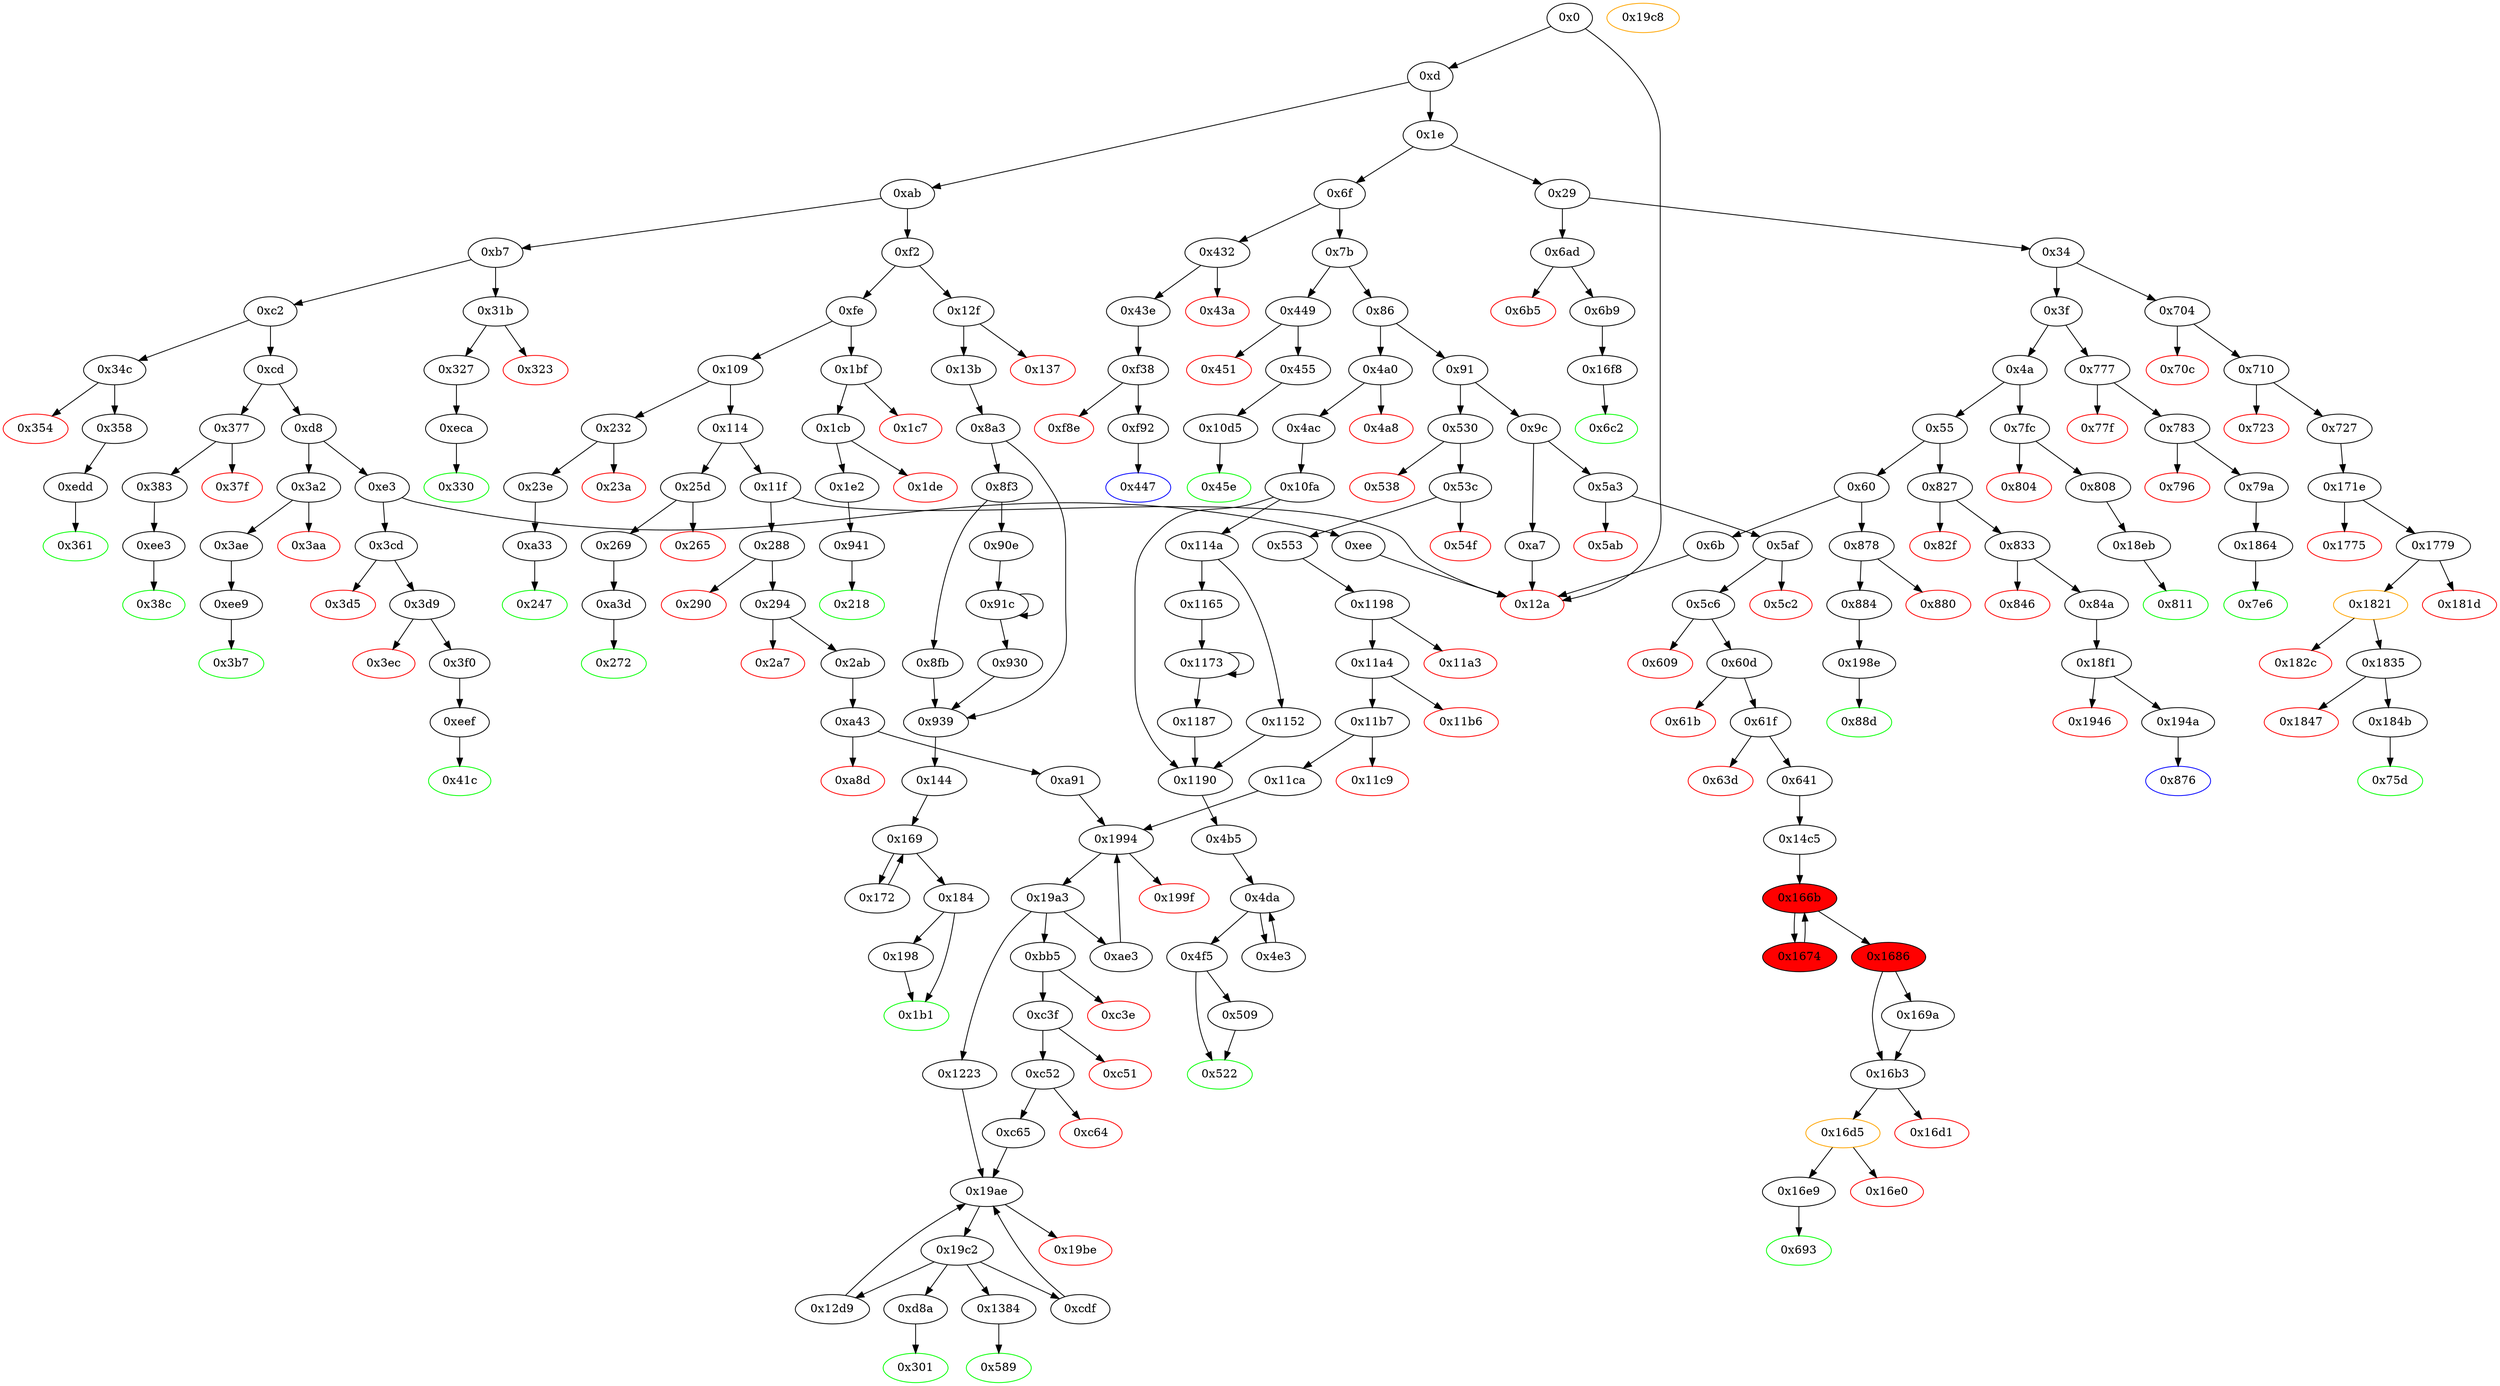digraph "" {
"0x5c2" [color=red, fillcolor=white, id="0x5c2", style=filled, tooltip="Block 0x5c2\n[0x5c2:0x5c5]\n---\nPredecessors: [0x5af]\nSuccessors: []\n---\n0x5c2 PUSH1 0x0\n0x5c4 DUP1\n0x5c5 REVERT\n---\n0x5c2: V431 = 0x0\n0x5c5: REVERT 0x0 0x0\n---\nEntry stack: [V9, 0x693, 0x4, V426]\nStack pops: 0\nStack additions: []\nExit stack: [V9, 0x693, 0x4, V426]\n\nDef sites:\nV9: {0xd.0x12}\n0x693: {0x5af.0x5b1}\n0x4: {0x5af.0x5b4}\nV426: {0x5af.0x5b8}\n"];
"0x1165" [fillcolor=white, id="0x1165", style=filled, tooltip="Block 0x1165\n[0x1165:0x1172]\n---\nPredecessors: [0x114a]\nSuccessors: [0x1173]\n---\n0x1165 JUMPDEST\n0x1166 DUP3\n0x1167 ADD\n0x1168 SWAP2\n0x1169 SWAP1\n0x116a PUSH1 0x0\n0x116c MSTORE\n0x116d PUSH1 0x20\n0x116f PUSH1 0x0\n0x1171 SHA3\n0x1172 SWAP1\n---\n0x1165: JUMPDEST \n0x1167: V1115 = ADD V1091 V1102\n0x116a: V1116 = 0x0\n0x116c: M[0x0] = 0x2\n0x116d: V1117 = 0x20\n0x116f: V1118 = 0x0\n0x1171: V1119 = SHA3 0x0 0x20\n---\nEntry stack: [V9, 0x4b5, V1087, 0x2, V1078, V1091, 0x2, V1102]\nStack pops: 3\nStack additions: [V1115, V1119, S2]\nExit stack: [V9, 0x4b5, V1087, 0x2, V1078, V1115, V1119, V1091]\n\nDef sites:\nV9: {0xd.0x12}\n0x4b5: {0x4ac.0x4ae}\nV1087: {0x10fa.0x111f}\n0x2: {0x10fa.0x10fb}\nV1078: {0x10fa.0x110f}\nV1091: {0x10fa.0x112f}\n0x2: {0x10fa.0x10fb}\nV1102: {0x10fa.0x1143}\n"];
"0xab" [fillcolor=white, id="0xab", style=filled, tooltip="Block 0xab\n[0xab:0xb6]\n---\nPredecessors: [0xd]\nSuccessors: [0xb7, 0xf2]\n---\n0xab JUMPDEST\n0xac DUP1\n0xad PUSH4 0x313ce567\n0xb2 GT\n0xb3 PUSH2 0xf2\n0xb6 JUMPI\n---\n0xab: JUMPDEST \n0xad: V51 = 0x313ce567\n0xb2: V52 = GT 0x313ce567 V9\n0xb3: V53 = 0xf2\n0xb6: JUMPI 0xf2 V52\n---\nEntry stack: [V9]\nStack pops: 1\nStack additions: [S0]\nExit stack: [V9]\n\nDef sites:\nV9: {0xd.0x12}\n"];
"0x18eb" [fillcolor=white, id="0x18eb", style=filled, tooltip="Block 0x18eb\n[0x18eb:0x18f0]\n---\nPredecessors: [0x808]\nSuccessors: [0x811]\n---\n0x18eb JUMPDEST\n0x18ec PUSH1 0xa\n0x18ee SLOAD\n0x18ef DUP2\n0x18f0 JUMP\n---\n0x18eb: JUMPDEST \n0x18ec: V1512 = 0xa\n0x18ee: V1513 = S[0xa]\n0x18f0: JUMP 0x811\n---\nEntry stack: [V9, 0x811]\nStack pops: 1\nStack additions: [S0, V1513]\nExit stack: [V9, 0x811, V1513]\n\nDef sites:\nV9: {0xd.0x12}\n0x811: {0x808.0x80a}\n"];
"0x181d" [color=red, fillcolor=white, id="0x181d", style=filled, tooltip="Block 0x181d\n[0x181d:0x1820]\n---\nPredecessors: [0x1779]\nSuccessors: []\n---\n0x181d PUSH1 0x0\n0x181f DUP1\n0x1820 REVERT\n---\n0x181d: V1465 = 0x0\n0x1820: REVERT 0x0 0x0\n---\nEntry stack: [V9, 0x75d, V535, V538, 0x0, V1431, 0xa9059cbb, V1455, 0x20, V1458, V1459, V1458, 0x0, V1431, V1462]\nStack pops: 0\nStack additions: []\nExit stack: [V9, 0x75d, V535, V538, 0x0, V1431, 0xa9059cbb, V1455, 0x20, V1458, V1459, V1458, 0x0, V1431, V1462]\n\nDef sites:\nV9: {0xd.0x12}\n0x75d: {0x710.0x712}\nV535: {0x727.0x743}\nV538: {0x727.0x74d}\n0x0: {0x171e.0x171f}\nV1431: {0x1779.0x1790}\n0xa9059cbb: {0x1779.0x1791}\nV1455: {0x1779.0x1803}\n0x20: {0x1779.0x1808}\nV1458: {0x1779.0x180c}\nV1459: {0x1779.0x180f}\nV1458: {0x1779.0x180c}\n0x0: {0x1779.0x1811}\nV1431: {0x1779.0x1790}\nV1462: {0x1779.0x1816}\n"];
"0xc65" [fillcolor=white, id="0xc65", style=filled, tooltip="Block 0xc65\n[0xc65:0xcde]\n---\nPredecessors: [0xc52]\nSuccessors: [0x19ae]\n---\n0xc65 JUMPDEST\n0xc66 DIV\n0xc67 PUSH1 0x9\n0xc69 DUP2\n0xc6a SWAP1\n0xc6b SSTORE\n0xc6c POP\n0xc6d PUSH1 0x7\n0xc6f SLOAD\n0xc70 DUP3\n0xc71 SUB\n0xc72 PUSH1 0xa\n0xc74 DUP2\n0xc75 SWAP1\n0xc76 SSTORE\n0xc77 POP\n0xc78 PUSH2 0xcdf\n0xc7b PUSH1 0x9\n0xc7d SLOAD\n0xc7e PUSH1 0xc\n0xc80 PUSH1 0x0\n0xc82 PUSH20 0x11829b8c6c342a0a165e6e42e5b783c9eba4a612\n0xc97 PUSH20 0xffffffffffffffffffffffffffffffffffffffff\n0xcac AND\n0xcad PUSH20 0xffffffffffffffffffffffffffffffffffffffff\n0xcc2 AND\n0xcc3 DUP2\n0xcc4 MSTORE\n0xcc5 PUSH1 0x20\n0xcc7 ADD\n0xcc8 SWAP1\n0xcc9 DUP2\n0xcca MSTORE\n0xccb PUSH1 0x20\n0xccd ADD\n0xcce PUSH1 0x0\n0xcd0 SHA3\n0xcd1 SLOAD\n0xcd2 PUSH2 0x19ae\n0xcd5 SWAP1\n0xcd6 SWAP2\n0xcd7 SWAP1\n0xcd8 PUSH4 0xffffffff\n0xcdd AND\n0xcde JUMP\n---\n0xc65: JUMPDEST \n0xc66: V853 = DIV V851 0x2\n0xc67: V854 = 0x9\n0xc6b: S[0x9] = V853\n0xc6d: V855 = 0x7\n0xc6f: V856 = S[0x7]\n0xc71: V857 = SUB S3 V856\n0xc72: V858 = 0xa\n0xc76: S[0xa] = V857\n0xc78: V859 = 0xcdf\n0xc7b: V860 = 0x9\n0xc7d: V861 = S[0x9]\n0xc7e: V862 = 0xc\n0xc80: V863 = 0x0\n0xc82: V864 = 0x11829b8c6c342a0a165e6e42e5b783c9eba4a612\n0xc97: V865 = 0xffffffffffffffffffffffffffffffffffffffff\n0xcac: V866 = AND 0xffffffffffffffffffffffffffffffffffffffff 0x11829b8c6c342a0a165e6e42e5b783c9eba4a612\n0xcad: V867 = 0xffffffffffffffffffffffffffffffffffffffff\n0xcc2: V868 = AND 0xffffffffffffffffffffffffffffffffffffffff 0x11829b8c6c342a0a165e6e42e5b783c9eba4a612\n0xcc4: M[0x0] = 0x11829b8c6c342a0a165e6e42e5b783c9eba4a612\n0xcc5: V869 = 0x20\n0xcc7: V870 = ADD 0x20 0x0\n0xcca: M[0x20] = 0xc\n0xccb: V871 = 0x20\n0xccd: V872 = ADD 0x20 0x20\n0xcce: V873 = 0x0\n0xcd0: V874 = SHA3 0x0 0x40\n0xcd1: V875 = S[V874]\n0xcd2: V876 = 0x19ae\n0xcd8: V877 = 0xffffffff\n0xcdd: V878 = AND 0xffffffff 0x19ae\n0xcde: JUMP 0x19ae\n---\nEntry stack: [V9, S6, S5, S4, S3, 0x0, 0x2, V851]\nStack pops: 4\nStack additions: [S3, S2, 0xcdf, V875, V861]\nExit stack: [V9, S6, S5, S4, S3, 0x0, 0xcdf, V875, V861]\n\nDef sites:\nV9: {0xd.0x12}\nS6: {0xd.0x12, 0x294.0x296}\nS5: {0x2ab.0x2c7, 0x53c.0x53e}\nS4: {0x2ab.0x2e7, 0x553.0x56f}\nS3: {0x2ab.0x2f1, 0x553.0x579}\n0x0: {0x1198.0x1199, 0xa43.0xa44}\n0x2: {0xc52.0xc5a}\nV851: {0xc52.0xc5e}\n"];
"0x14c5" [fillcolor=white, id="0x14c5", style=filled, tooltip="Block 0x14c5\n[0x14c5:0x166a]\n---\nPredecessors: [0x641]\nSuccessors: [0x166b]\n---\n0x14c5 JUMPDEST\n0x14c6 PUSH1 0x0\n0x14c8 DUP3\n0x14c9 PUSH1 0xd\n0x14cb PUSH1 0x0\n0x14cd CALLER\n0x14ce PUSH20 0xffffffffffffffffffffffffffffffffffffffff\n0x14e3 AND\n0x14e4 PUSH20 0xffffffffffffffffffffffffffffffffffffffff\n0x14f9 AND\n0x14fa DUP2\n0x14fb MSTORE\n0x14fc PUSH1 0x20\n0x14fe ADD\n0x14ff SWAP1\n0x1500 DUP2\n0x1501 MSTORE\n0x1502 PUSH1 0x20\n0x1504 ADD\n0x1505 PUSH1 0x0\n0x1507 SHA3\n0x1508 PUSH1 0x0\n0x150a DUP7\n0x150b PUSH20 0xffffffffffffffffffffffffffffffffffffffff\n0x1520 AND\n0x1521 PUSH20 0xffffffffffffffffffffffffffffffffffffffff\n0x1536 AND\n0x1537 DUP2\n0x1538 MSTORE\n0x1539 PUSH1 0x20\n0x153b ADD\n0x153c SWAP1\n0x153d DUP2\n0x153e MSTORE\n0x153f PUSH1 0x20\n0x1541 ADD\n0x1542 PUSH1 0x0\n0x1544 SHA3\n0x1545 DUP2\n0x1546 SWAP1\n0x1547 SSTORE\n0x1548 POP\n0x1549 DUP4\n0x154a PUSH20 0xffffffffffffffffffffffffffffffffffffffff\n0x155f AND\n0x1560 CALLER\n0x1561 PUSH20 0xffffffffffffffffffffffffffffffffffffffff\n0x1576 AND\n0x1577 PUSH32 0x8c5be1e5ebec7d5bd14f71427d1e84f3dd0314c0f7b2291e5b200ac8c7c3b925\n0x1598 DUP6\n0x1599 PUSH1 0x40\n0x159b MLOAD\n0x159c DUP1\n0x159d DUP3\n0x159e DUP2\n0x159f MSTORE\n0x15a0 PUSH1 0x20\n0x15a2 ADD\n0x15a3 SWAP2\n0x15a4 POP\n0x15a5 POP\n0x15a6 PUSH1 0x40\n0x15a8 MLOAD\n0x15a9 DUP1\n0x15aa SWAP2\n0x15ab SUB\n0x15ac SWAP1\n0x15ad LOG3\n0x15ae DUP4\n0x15af PUSH20 0xffffffffffffffffffffffffffffffffffffffff\n0x15c4 AND\n0x15c5 PUSH4 0x8f4ffcb1\n0x15ca CALLER\n0x15cb DUP6\n0x15cc ADDRESS\n0x15cd DUP7\n0x15ce PUSH1 0x40\n0x15d0 MLOAD\n0x15d1 DUP6\n0x15d2 PUSH4 0xffffffff\n0x15d7 AND\n0x15d8 PUSH1 0xe0\n0x15da SHL\n0x15db DUP2\n0x15dc MSTORE\n0x15dd PUSH1 0x4\n0x15df ADD\n0x15e0 DUP1\n0x15e1 DUP6\n0x15e2 PUSH20 0xffffffffffffffffffffffffffffffffffffffff\n0x15f7 AND\n0x15f8 PUSH20 0xffffffffffffffffffffffffffffffffffffffff\n0x160d AND\n0x160e DUP2\n0x160f MSTORE\n0x1610 PUSH1 0x20\n0x1612 ADD\n0x1613 DUP5\n0x1614 DUP2\n0x1615 MSTORE\n0x1616 PUSH1 0x20\n0x1618 ADD\n0x1619 DUP4\n0x161a PUSH20 0xffffffffffffffffffffffffffffffffffffffff\n0x162f AND\n0x1630 PUSH20 0xffffffffffffffffffffffffffffffffffffffff\n0x1645 AND\n0x1646 DUP2\n0x1647 MSTORE\n0x1648 PUSH1 0x20\n0x164a ADD\n0x164b DUP1\n0x164c PUSH1 0x20\n0x164e ADD\n0x164f DUP3\n0x1650 DUP2\n0x1651 SUB\n0x1652 DUP3\n0x1653 MSTORE\n0x1654 DUP4\n0x1655 DUP2\n0x1656 DUP2\n0x1657 MLOAD\n0x1658 DUP2\n0x1659 MSTORE\n0x165a PUSH1 0x20\n0x165c ADD\n0x165d SWAP2\n0x165e POP\n0x165f DUP1\n0x1660 MLOAD\n0x1661 SWAP1\n0x1662 PUSH1 0x20\n0x1664 ADD\n0x1665 SWAP1\n0x1666 DUP1\n0x1667 DUP4\n0x1668 DUP4\n0x1669 PUSH1 0x0\n---\n0x14c5: JUMPDEST \n0x14c6: V1285 = 0x0\n0x14c9: V1286 = 0xd\n0x14cb: V1287 = 0x0\n0x14cd: V1288 = CALLER\n0x14ce: V1289 = 0xffffffffffffffffffffffffffffffffffffffff\n0x14e3: V1290 = AND 0xffffffffffffffffffffffffffffffffffffffff V1288\n0x14e4: V1291 = 0xffffffffffffffffffffffffffffffffffffffff\n0x14f9: V1292 = AND 0xffffffffffffffffffffffffffffffffffffffff V1290\n0x14fb: M[0x0] = V1292\n0x14fc: V1293 = 0x20\n0x14fe: V1294 = ADD 0x20 0x0\n0x1501: M[0x20] = 0xd\n0x1502: V1295 = 0x20\n0x1504: V1296 = ADD 0x20 0x20\n0x1505: V1297 = 0x0\n0x1507: V1298 = SHA3 0x0 0x40\n0x1508: V1299 = 0x0\n0x150b: V1300 = 0xffffffffffffffffffffffffffffffffffffffff\n0x1520: V1301 = AND 0xffffffffffffffffffffffffffffffffffffffff V435\n0x1521: V1302 = 0xffffffffffffffffffffffffffffffffffffffff\n0x1536: V1303 = AND 0xffffffffffffffffffffffffffffffffffffffff V1301\n0x1538: M[0x0] = V1303\n0x1539: V1304 = 0x20\n0x153b: V1305 = ADD 0x20 0x0\n0x153e: M[0x20] = V1298\n0x153f: V1306 = 0x20\n0x1541: V1307 = ADD 0x20 0x20\n0x1542: V1308 = 0x0\n0x1544: V1309 = SHA3 0x0 0x40\n0x1547: S[V1309] = V438\n0x154a: V1310 = 0xffffffffffffffffffffffffffffffffffffffff\n0x155f: V1311 = AND 0xffffffffffffffffffffffffffffffffffffffff V435\n0x1560: V1312 = CALLER\n0x1561: V1313 = 0xffffffffffffffffffffffffffffffffffffffff\n0x1576: V1314 = AND 0xffffffffffffffffffffffffffffffffffffffff V1312\n0x1577: V1315 = 0x8c5be1e5ebec7d5bd14f71427d1e84f3dd0314c0f7b2291e5b200ac8c7c3b925\n0x1599: V1316 = 0x40\n0x159b: V1317 = M[0x40]\n0x159f: M[V1317] = V438\n0x15a0: V1318 = 0x20\n0x15a2: V1319 = ADD 0x20 V1317\n0x15a6: V1320 = 0x40\n0x15a8: V1321 = M[0x40]\n0x15ab: V1322 = SUB V1319 V1321\n0x15ad: LOG V1321 V1322 0x8c5be1e5ebec7d5bd14f71427d1e84f3dd0314c0f7b2291e5b200ac8c7c3b925 V1314 V1311\n0x15af: V1323 = 0xffffffffffffffffffffffffffffffffffffffff\n0x15c4: V1324 = AND 0xffffffffffffffffffffffffffffffffffffffff V435\n0x15c5: V1325 = 0x8f4ffcb1\n0x15ca: V1326 = CALLER\n0x15cc: V1327 = ADDRESS\n0x15ce: V1328 = 0x40\n0x15d0: V1329 = M[0x40]\n0x15d2: V1330 = 0xffffffff\n0x15d7: V1331 = AND 0xffffffff 0x8f4ffcb1\n0x15d8: V1332 = 0xe0\n0x15da: V1333 = SHL 0xe0 0x8f4ffcb1\n0x15dc: M[V1329] = 0x8f4ffcb100000000000000000000000000000000000000000000000000000000\n0x15dd: V1334 = 0x4\n0x15df: V1335 = ADD 0x4 V1329\n0x15e2: V1336 = 0xffffffffffffffffffffffffffffffffffffffff\n0x15f7: V1337 = AND 0xffffffffffffffffffffffffffffffffffffffff V1326\n0x15f8: V1338 = 0xffffffffffffffffffffffffffffffffffffffff\n0x160d: V1339 = AND 0xffffffffffffffffffffffffffffffffffffffff V1337\n0x160f: M[V1335] = V1339\n0x1610: V1340 = 0x20\n0x1612: V1341 = ADD 0x20 V1335\n0x1615: M[V1341] = V438\n0x1616: V1342 = 0x20\n0x1618: V1343 = ADD 0x20 V1341\n0x161a: V1344 = 0xffffffffffffffffffffffffffffffffffffffff\n0x162f: V1345 = AND 0xffffffffffffffffffffffffffffffffffffffff V1327\n0x1630: V1346 = 0xffffffffffffffffffffffffffffffffffffffff\n0x1645: V1347 = AND 0xffffffffffffffffffffffffffffffffffffffff V1345\n0x1647: M[V1343] = V1347\n0x1648: V1348 = 0x20\n0x164a: V1349 = ADD 0x20 V1343\n0x164c: V1350 = 0x20\n0x164e: V1351 = ADD 0x20 V1349\n0x1651: V1352 = SUB V1351 V1335\n0x1653: M[V1349] = V1352\n0x1657: V1353 = M[V477]\n0x1659: M[V1351] = V1353\n0x165a: V1354 = 0x20\n0x165c: V1355 = ADD 0x20 V1351\n0x1660: V1356 = M[V477]\n0x1662: V1357 = 0x20\n0x1664: V1358 = ADD 0x20 V477\n0x1669: V1359 = 0x0\n---\nEntry stack: [V9, 0x693, V435, V438, V477]\nStack pops: 3\nStack additions: [S2, S1, S0, 0x0, V1324, 0x8f4ffcb1, V1326, S1, V1327, S0, V1335, V1349, V1355, V1358, V1356, V1356, V1355, V1358, 0x0]\nExit stack: [V9, 0x693, V435, V438, V477, 0x0, V1324, 0x8f4ffcb1, V1326, V438, V1327, V477, V1335, V1349, V1355, V1358, V1356, V1356, V1355, V1358, 0x0]\n\nDef sites:\nV9: {0xd.0x12}\n0x693: {0x5af.0x5b1}\nV435: {0x5c6.0x5e2}\nV438: {0x5c6.0x5ec}\nV477: {0x641.0x654}\n"];
"0x354" [color=red, fillcolor=white, id="0x354", style=filled, tooltip="Block 0x354\n[0x354:0x357]\n---\nPredecessors: [0x34c]\nSuccessors: []\n---\n0x354 PUSH1 0x0\n0x356 DUP1\n0x357 REVERT\n---\n0x354: V252 = 0x0\n0x357: REVERT 0x0 0x0\n---\nEntry stack: [V9, V249]\nStack pops: 0\nStack additions: []\nExit stack: [V9, V249]\n\nDef sites:\nV9: {0xd.0x12}\nV249: {0x34c.0x34d}\n"];
"0x4e3" [fillcolor=white, id="0x4e3", style=filled, tooltip="Block 0x4e3\n[0x4e3:0x4f4]\n---\nPredecessors: [0x4da]\nSuccessors: [0x4da]\n---\n0x4e3 DUP1\n0x4e4 DUP3\n0x4e5 ADD\n0x4e6 MLOAD\n0x4e7 DUP2\n0x4e8 DUP5\n0x4e9 ADD\n0x4ea MSTORE\n0x4eb PUSH1 0x20\n0x4ed DUP2\n0x4ee ADD\n0x4ef SWAP1\n0x4f0 POP\n0x4f1 PUSH2 0x4da\n0x4f4 JUMP\n---\n0x4e5: V359 = ADD V354 S0\n0x4e6: V360 = M[V359]\n0x4e9: V361 = ADD V351 S0\n0x4ea: M[V361] = V360\n0x4eb: V362 = 0x20\n0x4ee: V363 = ADD S0 0x20\n0x4f1: V364 = 0x4da\n0x4f4: JUMP 0x4da\n---\nEntry stack: [V9, 0x4b5, V1087, V345, V345, V351, V354, V352, V352, V351, V354, S0]\nStack pops: 3\nStack additions: [S2, S1, V363]\nExit stack: [V9, 0x4b5, V1087, V345, V345, V351, V354, V352, V352, V351, V354, V363]\n\nDef sites:\nV9: {0xd.0x12}\n0x4b5: {0x4ac.0x4ae}\nV1087: {0x10fa.0x111f}\nV345: {0x4b5.0x4b8}\nV345: {0x4b5.0x4b8}\nV351: {0x4b5.0x4cb}\nV354: {0x4b5.0x4d3}\nV352: {0x4b5.0x4cf}\nV352: {0x4b5.0x4cf}\nV351: {0x4b5.0x4cb}\nV354: {0x4b5.0x4d3}\nS0: {0x4e3.0x4ee, 0x4b5.0x4d8}\n"];
"0x3aa" [color=red, fillcolor=white, id="0x3aa", style=filled, tooltip="Block 0x3aa\n[0x3aa:0x3ad]\n---\nPredecessors: [0x3a2]\nSuccessors: []\n---\n0x3aa PUSH1 0x0\n0x3ac DUP1\n0x3ad REVERT\n---\n0x3aa: V278 = 0x0\n0x3ad: REVERT 0x0 0x0\n---\nEntry stack: [V9, V275]\nStack pops: 0\nStack additions: []\nExit stack: [V9, V275]\n\nDef sites:\nV9: {0xd.0x12}\nV275: {0x3a2.0x3a3}\n"];
"0x34" [fillcolor=white, id="0x34", style=filled, tooltip="Block 0x34\n[0x34:0x3e]\n---\nPredecessors: [0x29]\nSuccessors: [0x3f, 0x704]\n---\n0x34 DUP1\n0x35 PUSH4 0xdc39d06d\n0x3a EQ\n0x3b PUSH2 0x704\n0x3e JUMPI\n---\n0x35: V19 = 0xdc39d06d\n0x3a: V20 = EQ 0xdc39d06d V9\n0x3b: V21 = 0x704\n0x3e: JUMPI 0x704 V20\n---\nEntry stack: [V9]\nStack pops: 1\nStack additions: [S0]\nExit stack: [V9]\n\nDef sites:\nV9: {0xd.0x12}\n"];
"0x3f" [fillcolor=white, id="0x3f", style=filled, tooltip="Block 0x3f\n[0x3f:0x49]\n---\nPredecessors: [0x34]\nSuccessors: [0x4a, 0x777]\n---\n0x3f DUP1\n0x40 PUSH4 0xdd62ed3e\n0x45 EQ\n0x46 PUSH2 0x777\n0x49 JUMPI\n---\n0x40: V22 = 0xdd62ed3e\n0x45: V23 = EQ 0xdd62ed3e V9\n0x46: V24 = 0x777\n0x49: JUMPI 0x777 V23\n---\nEntry stack: [V9]\nStack pops: 1\nStack additions: [S0]\nExit stack: [V9]\n\nDef sites:\nV9: {0xd.0x12}\n"];
"0x54f" [color=red, fillcolor=white, id="0x54f", style=filled, tooltip="Block 0x54f\n[0x54f:0x552]\n---\nPredecessors: [0x53c]\nSuccessors: []\n---\n0x54f PUSH1 0x0\n0x551 DUP1\n0x552 REVERT\n---\n0x54f: V397 = 0x0\n0x552: REVERT 0x0 0x0\n---\nEntry stack: [V9, 0x589, 0x4, V392]\nStack pops: 0\nStack additions: []\nExit stack: [V9, 0x589, 0x4, V392]\n\nDef sites:\nV9: {0xd.0x12}\n0x589: {0x53c.0x53e}\n0x4: {0x53c.0x541}\nV392: {0x53c.0x545}\n"];
"0x91c" [fillcolor=white, id="0x91c", style=filled, tooltip="Block 0x91c\n[0x91c:0x92f]\n---\nPredecessors: [0x90e, 0x91c]\nSuccessors: [0x91c, 0x930]\n---\n0x91c JUMPDEST\n0x91d DUP2\n0x91e SLOAD\n0x91f DUP2\n0x920 MSTORE\n0x921 SWAP1\n0x922 PUSH1 0x1\n0x924 ADD\n0x925 SWAP1\n0x926 PUSH1 0x20\n0x928 ADD\n0x929 DUP1\n0x92a DUP4\n0x92b GT\n0x92c PUSH2 0x91c\n0x92f JUMPI\n---\n0x91c: JUMPDEST \n0x91e: V684 = S[S1]\n0x920: M[S0] = V684\n0x922: V685 = 0x1\n0x924: V686 = ADD 0x1 S1\n0x926: V687 = 0x20\n0x928: V688 = ADD 0x20 S0\n0x92b: V689 = GT V679 V688\n0x92c: V690 = 0x91c\n0x92f: JUMPI 0x91c V689\n---\nEntry stack: [V9, 0x144, V651, 0x3, V642, V679, S1, S0]\nStack pops: 3\nStack additions: [S2, V686, V688]\nExit stack: [V9, 0x144, V651, 0x3, V642, V679, V686, V688]\n\nDef sites:\nV9: {0xd.0x12}\n0x144: {0x13b.0x13d}\nV651: {0x8a3.0x8c8}\n0x3: {0x8a3.0x8a4}\nV642: {0x8a3.0x8b8}\nV679: {0x90e.0x910}\nS1: {0x91c.0x924, 0x90e.0x91a}\nS0: {0x8a3.0x8d8, 0x91c.0x928}\n"];
"0x171e" [fillcolor=white, id="0x171e", style=filled, tooltip="Block 0x171e\n[0x171e:0x1774]\n---\nPredecessors: [0x727]\nSuccessors: [0x1775, 0x1779]\n---\n0x171e JUMPDEST\n0x171f PUSH1 0x0\n0x1721 DUP1\n0x1722 PUSH1 0x0\n0x1724 SWAP1\n0x1725 SLOAD\n0x1726 SWAP1\n0x1727 PUSH2 0x100\n0x172a EXP\n0x172b SWAP1\n0x172c DIV\n0x172d PUSH20 0xffffffffffffffffffffffffffffffffffffffff\n0x1742 AND\n0x1743 PUSH20 0xffffffffffffffffffffffffffffffffffffffff\n0x1758 AND\n0x1759 CALLER\n0x175a PUSH20 0xffffffffffffffffffffffffffffffffffffffff\n0x176f AND\n0x1770 EQ\n0x1771 PUSH2 0x1779\n0x1774 JUMPI\n---\n0x171e: JUMPDEST \n0x171f: V1414 = 0x0\n0x1722: V1415 = 0x0\n0x1725: V1416 = S[0x0]\n0x1727: V1417 = 0x100\n0x172a: V1418 = EXP 0x100 0x0\n0x172c: V1419 = DIV V1416 0x1\n0x172d: V1420 = 0xffffffffffffffffffffffffffffffffffffffff\n0x1742: V1421 = AND 0xffffffffffffffffffffffffffffffffffffffff V1419\n0x1743: V1422 = 0xffffffffffffffffffffffffffffffffffffffff\n0x1758: V1423 = AND 0xffffffffffffffffffffffffffffffffffffffff V1421\n0x1759: V1424 = CALLER\n0x175a: V1425 = 0xffffffffffffffffffffffffffffffffffffffff\n0x176f: V1426 = AND 0xffffffffffffffffffffffffffffffffffffffff V1424\n0x1770: V1427 = EQ V1426 V1423\n0x1771: V1428 = 0x1779\n0x1774: JUMPI 0x1779 V1427\n---\nEntry stack: [V9, 0x75d, V535, V538]\nStack pops: 0\nStack additions: [0x0]\nExit stack: [V9, 0x75d, V535, V538, 0x0]\n\nDef sites:\nV9: {0xd.0x12}\n0x75d: {0x710.0x712}\nV535: {0x727.0x743}\nV538: {0x727.0x74d}\n"];
"0xee9" [fillcolor=white, id="0xee9", style=filled, tooltip="Block 0xee9\n[0xee9:0xeee]\n---\nPredecessors: [0x3ae]\nSuccessors: [0x3b7]\n---\n0xee9 JUMPDEST\n0xeea PUSH1 0x7\n0xeec SLOAD\n0xeed DUP2\n0xeee JUMP\n---\n0xee9: JUMPDEST \n0xeea: V969 = 0x7\n0xeec: V970 = S[0x7]\n0xeee: JUMP 0x3b7\n---\nEntry stack: [V9, 0x3b7]\nStack pops: 1\nStack additions: [S0, V970]\nExit stack: [V9, 0x3b7, V970]\n\nDef sites:\nV9: {0xd.0x12}\n0x3b7: {0x3ae.0x3b0}\n"];
"0x1779" [fillcolor=white, id="0x1779", style=filled, tooltip="Block 0x1779\n[0x1779:0x181c]\n---\nPredecessors: [0x171e]\nSuccessors: [0x181d, 0x1821]\n---\n0x1779 JUMPDEST\n0x177a DUP3\n0x177b PUSH20 0xffffffffffffffffffffffffffffffffffffffff\n0x1790 AND\n0x1791 PUSH4 0xa9059cbb\n0x1796 PUSH1 0x0\n0x1798 DUP1\n0x1799 SWAP1\n0x179a SLOAD\n0x179b SWAP1\n0x179c PUSH2 0x100\n0x179f EXP\n0x17a0 SWAP1\n0x17a1 DIV\n0x17a2 PUSH20 0xffffffffffffffffffffffffffffffffffffffff\n0x17b7 AND\n0x17b8 DUP5\n0x17b9 PUSH1 0x40\n0x17bb MLOAD\n0x17bc DUP4\n0x17bd PUSH4 0xffffffff\n0x17c2 AND\n0x17c3 PUSH1 0xe0\n0x17c5 SHL\n0x17c6 DUP2\n0x17c7 MSTORE\n0x17c8 PUSH1 0x4\n0x17ca ADD\n0x17cb DUP1\n0x17cc DUP4\n0x17cd PUSH20 0xffffffffffffffffffffffffffffffffffffffff\n0x17e2 AND\n0x17e3 PUSH20 0xffffffffffffffffffffffffffffffffffffffff\n0x17f8 AND\n0x17f9 DUP2\n0x17fa MSTORE\n0x17fb PUSH1 0x20\n0x17fd ADD\n0x17fe DUP3\n0x17ff DUP2\n0x1800 MSTORE\n0x1801 PUSH1 0x20\n0x1803 ADD\n0x1804 SWAP3\n0x1805 POP\n0x1806 POP\n0x1807 POP\n0x1808 PUSH1 0x20\n0x180a PUSH1 0x40\n0x180c MLOAD\n0x180d DUP1\n0x180e DUP4\n0x180f SUB\n0x1810 DUP2\n0x1811 PUSH1 0x0\n0x1813 DUP8\n0x1814 DUP1\n0x1815 EXTCODESIZE\n0x1816 ISZERO\n0x1817 DUP1\n0x1818 ISZERO\n0x1819 PUSH2 0x1821\n0x181c JUMPI\n---\n0x1779: JUMPDEST \n0x177b: V1430 = 0xffffffffffffffffffffffffffffffffffffffff\n0x1790: V1431 = AND 0xffffffffffffffffffffffffffffffffffffffff V535\n0x1791: V1432 = 0xa9059cbb\n0x1796: V1433 = 0x0\n0x179a: V1434 = S[0x0]\n0x179c: V1435 = 0x100\n0x179f: V1436 = EXP 0x100 0x0\n0x17a1: V1437 = DIV V1434 0x1\n0x17a2: V1438 = 0xffffffffffffffffffffffffffffffffffffffff\n0x17b7: V1439 = AND 0xffffffffffffffffffffffffffffffffffffffff V1437\n0x17b9: V1440 = 0x40\n0x17bb: V1441 = M[0x40]\n0x17bd: V1442 = 0xffffffff\n0x17c2: V1443 = AND 0xffffffff 0xa9059cbb\n0x17c3: V1444 = 0xe0\n0x17c5: V1445 = SHL 0xe0 0xa9059cbb\n0x17c7: M[V1441] = 0xa9059cbb00000000000000000000000000000000000000000000000000000000\n0x17c8: V1446 = 0x4\n0x17ca: V1447 = ADD 0x4 V1441\n0x17cd: V1448 = 0xffffffffffffffffffffffffffffffffffffffff\n0x17e2: V1449 = AND 0xffffffffffffffffffffffffffffffffffffffff V1439\n0x17e3: V1450 = 0xffffffffffffffffffffffffffffffffffffffff\n0x17f8: V1451 = AND 0xffffffffffffffffffffffffffffffffffffffff V1449\n0x17fa: M[V1447] = V1451\n0x17fb: V1452 = 0x20\n0x17fd: V1453 = ADD 0x20 V1447\n0x1800: M[V1453] = V538\n0x1801: V1454 = 0x20\n0x1803: V1455 = ADD 0x20 V1453\n0x1808: V1456 = 0x20\n0x180a: V1457 = 0x40\n0x180c: V1458 = M[0x40]\n0x180f: V1459 = SUB V1455 V1458\n0x1811: V1460 = 0x0\n0x1815: V1461 = EXTCODESIZE V1431\n0x1816: V1462 = ISZERO V1461\n0x1818: V1463 = ISZERO V1462\n0x1819: V1464 = 0x1821\n0x181c: JUMPI 0x1821 V1463\n---\nEntry stack: [V9, 0x75d, V535, V538, 0x0]\nStack pops: 3\nStack additions: [S2, S1, S0, V1431, 0xa9059cbb, V1455, 0x20, V1458, V1459, V1458, 0x0, V1431, V1462]\nExit stack: [V9, 0x75d, V535, V538, 0x0, V1431, 0xa9059cbb, V1455, 0x20, V1458, V1459, V1458, 0x0, V1431, V1462]\n\nDef sites:\nV9: {0xd.0x12}\n0x75d: {0x710.0x712}\nV535: {0x727.0x743}\nV538: {0x727.0x74d}\n0x0: {0x171e.0x171f}\n"];
"0x6ad" [fillcolor=white, id="0x6ad", style=filled, tooltip="Block 0x6ad\n[0x6ad:0x6b4]\n---\nPredecessors: [0x29]\nSuccessors: [0x6b5, 0x6b9]\n---\n0x6ad JUMPDEST\n0x6ae CALLVALUE\n0x6af DUP1\n0x6b0 ISZERO\n0x6b1 PUSH2 0x6b9\n0x6b4 JUMPI\n---\n0x6ad: JUMPDEST \n0x6ae: V502 = CALLVALUE\n0x6b0: V503 = ISZERO V502\n0x6b1: V504 = 0x6b9\n0x6b4: JUMPI 0x6b9 V503\n---\nEntry stack: [V9]\nStack pops: 0\nStack additions: [V502]\nExit stack: [V9, V502]\n\nDef sites:\nV9: {0xd.0x12}\n"];
"0x11b6" [color=red, fillcolor=white, id="0x11b6", style=filled, tooltip="Block 0x11b6\n[0x11b6:0x11b6]\n---\nPredecessors: [0x11a4]\nSuccessors: []\n---\n0x11b6 INVALID\n---\n0x11b6: INVALID \n---\nEntry stack: [V9, 0x589, V401, V404, 0x0, 0x2, V1138]\nStack pops: 0\nStack additions: []\nExit stack: [V9, 0x589, V401, V404, 0x0, 0x2, V1138]\n\nDef sites:\nV9: {0xd.0x12}\n0x589: {0x53c.0x53e}\nV401: {0x553.0x56f}\nV404: {0x553.0x579}\n0x0: {0x1198.0x1199}\n0x2: {0x11a4.0x11ac}\nV1138: {0x11a4.0x11b0}\n"];
"0x6b5" [color=red, fillcolor=white, id="0x6b5", style=filled, tooltip="Block 0x6b5\n[0x6b5:0x6b8]\n---\nPredecessors: [0x6ad]\nSuccessors: []\n---\n0x6b5 PUSH1 0x0\n0x6b7 DUP1\n0x6b8 REVERT\n---\n0x6b5: V505 = 0x0\n0x6b8: REVERT 0x0 0x0\n---\nEntry stack: [V9, V502]\nStack pops: 0\nStack additions: []\nExit stack: [V9, V502]\n\nDef sites:\nV9: {0xd.0x12}\nV502: {0x6ad.0x6ae}\n"];
"0x13b" [fillcolor=white, id="0x13b", style=filled, tooltip="Block 0x13b\n[0x13b:0x143]\n---\nPredecessors: [0x12f]\nSuccessors: [0x8a3]\n---\n0x13b JUMPDEST\n0x13c POP\n0x13d PUSH2 0x144\n0x140 PUSH2 0x8a3\n0x143 JUMP\n---\n0x13b: JUMPDEST \n0x13d: V90 = 0x144\n0x140: V91 = 0x8a3\n0x143: JUMP 0x8a3\n---\nEntry stack: [V9, V86]\nStack pops: 1\nStack additions: [0x144]\nExit stack: [V9, 0x144]\n\nDef sites:\nV9: {0xd.0x12}\nV86: {0x12f.0x130}\n"];
"0x16b3" [fillcolor=white, id="0x16b3", style=filled, tooltip="Block 0x16b3\n[0x16b3:0x16d0]\n---\nPredecessors: [0x1686, 0x169a]\nSuccessors: [0x16d1, 0x16d5]\n---\n0x16b3 JUMPDEST\n0x16b4 POP\n0x16b5 SWAP6\n0x16b6 POP\n0x16b7 POP\n0x16b8 POP\n0x16b9 POP\n0x16ba POP\n0x16bb POP\n0x16bc PUSH1 0x0\n0x16be PUSH1 0x40\n0x16c0 MLOAD\n0x16c1 DUP1\n0x16c2 DUP4\n0x16c3 SUB\n0x16c4 DUP2\n0x16c5 PUSH1 0x0\n0x16c7 DUP8\n0x16c8 DUP1\n0x16c9 EXTCODESIZE\n0x16ca ISZERO\n0x16cb DUP1\n0x16cc ISZERO\n0x16cd PUSH2 0x16d5\n0x16d0 JUMPI\n---\n0x16b3: JUMPDEST \n0x16bc: V1386 = 0x0\n0x16be: V1387 = 0x40\n0x16c0: V1388 = M[0x40]\n0x16c3: V1389 = SUB S1 V1388\n0x16c5: V1390 = 0x0\n0x16c9: V1391 = EXTCODESIZE V1324\n0x16ca: V1392 = ISZERO V1391\n0x16cc: V1393 = ISZERO V1392\n0x16cd: V1394 = 0x16d5\n0x16d0: JUMPI 0x16d5 V1393\n---\nEntry stack: [V9, 0x693, V435, V438, V477, 0x0, V1324, 0x8f4ffcb1, V1326, V438, V1327, V477, V1335, V1349, S1, V1371]\nStack pops: 10\nStack additions: [S9, S8, S1, 0x0, V1388, V1389, V1388, 0x0, S9, V1392]\nExit stack: [V9, 0x693, V435, V438, V477, 0x0, V1324, 0x8f4ffcb1, S1, 0x0, V1388, V1389, V1388, 0x0, V1324, V1392]\n\nDef sites:\nV9: {0xd.0x12}\n0x693: {0x5af.0x5b1}\nV435: {0x5c6.0x5e2}\nV438: {0x5c6.0x5ec}\nV477: {0x641.0x654}\n0x0: {0x14c5.0x14c6}\nV1324: {0x14c5.0x15c4}\n0x8f4ffcb1: {0x14c5.0x15c5}\nV1326: {0x14c5.0x15ca}\nV438: {0x5c6.0x5ec}\nV1327: {0x14c5.0x15cc}\nV477: {0x641.0x654}\nV1335: {0x14c5.0x15df}\nV1349: {0x14c5.0x164a}\nS1: {0x169a.0x16b0, 0x1686.0x168f}\nV1371: {0x1686.0x1693}\n"];
"0x247" [color=green, fillcolor=white, id="0x247", style=filled, tooltip="Block 0x247\n[0x247:0x25c]\n---\nPredecessors: [0xa33]\nSuccessors: []\n---\n0x247 JUMPDEST\n0x248 PUSH1 0x40\n0x24a MLOAD\n0x24b DUP1\n0x24c DUP3\n0x24d DUP2\n0x24e MSTORE\n0x24f PUSH1 0x20\n0x251 ADD\n0x252 SWAP2\n0x253 POP\n0x254 POP\n0x255 PUSH1 0x40\n0x257 MLOAD\n0x258 DUP1\n0x259 SWAP2\n0x25a SUB\n0x25b SWAP1\n0x25c RETURN\n---\n0x247: JUMPDEST \n0x248: V173 = 0x40\n0x24a: V174 = M[0x40]\n0x24e: M[V174] = V736\n0x24f: V175 = 0x20\n0x251: V176 = ADD 0x20 V174\n0x255: V177 = 0x40\n0x257: V178 = M[0x40]\n0x25a: V179 = SUB V176 V178\n0x25c: RETURN V178 V179\n---\nEntry stack: [V9, V736]\nStack pops: 1\nStack additions: []\nExit stack: [V9]\n\nDef sites:\nV9: {0xd.0x12}\nV736: {0xa33.0xa38}\n"];
"0x383" [fillcolor=white, id="0x383", style=filled, tooltip="Block 0x383\n[0x383:0x38b]\n---\nPredecessors: [0x377]\nSuccessors: [0xee3]\n---\n0x383 JUMPDEST\n0x384 POP\n0x385 PUSH2 0x38c\n0x388 PUSH2 0xee3\n0x38b JUMP\n---\n0x383: JUMPDEST \n0x385: V266 = 0x38c\n0x388: V267 = 0xee3\n0x38b: JUMP 0xee3\n---\nEntry stack: [V9, V262]\nStack pops: 1\nStack additions: [0x38c]\nExit stack: [V9, 0x38c]\n\nDef sites:\nV9: {0xd.0x12}\nV262: {0x377.0x378}\n"];
"0x11f" [fillcolor=white, id="0x11f", style=filled, tooltip="Block 0x11f\n[0x11f:0x129]\n---\nPredecessors: [0x114]\nSuccessors: [0x12a, 0x288]\n---\n0x11f DUP1\n0x120 PUSH4 0x23b872dd\n0x125 EQ\n0x126 PUSH2 0x288\n0x129 JUMPI\n---\n0x120: V82 = 0x23b872dd\n0x125: V83 = EQ 0x23b872dd V9\n0x126: V84 = 0x288\n0x129: JUMPI 0x288 V83\n---\nEntry stack: [V9]\nStack pops: 1\nStack additions: [S0]\nExit stack: [V9]\n\nDef sites:\nV9: {0xd.0x12}\n"];
"0x330" [color=green, fillcolor=white, id="0x330", style=filled, tooltip="Block 0x330\n[0x330:0x34b]\n---\nPredecessors: [0xeca]\nSuccessors: []\n---\n0x330 JUMPDEST\n0x331 PUSH1 0x40\n0x333 MLOAD\n0x334 DUP1\n0x335 DUP3\n0x336 PUSH1 0xff\n0x338 AND\n0x339 PUSH1 0xff\n0x33b AND\n0x33c DUP2\n0x33d MSTORE\n0x33e PUSH1 0x20\n0x340 ADD\n0x341 SWAP2\n0x342 POP\n0x343 POP\n0x344 PUSH1 0x40\n0x346 MLOAD\n0x347 DUP1\n0x348 SWAP2\n0x349 SUB\n0x34a SWAP1\n0x34b RETURN\n---\n0x330: JUMPDEST \n0x331: V238 = 0x40\n0x333: V239 = M[0x40]\n0x336: V240 = 0xff\n0x338: V241 = AND 0xff V964\n0x339: V242 = 0xff\n0x33b: V243 = AND 0xff V241\n0x33d: M[V239] = V243\n0x33e: V244 = 0x20\n0x340: V245 = ADD 0x20 V239\n0x344: V246 = 0x40\n0x346: V247 = M[0x40]\n0x349: V248 = SUB V245 V247\n0x34b: RETURN V247 V248\n---\nEntry stack: [V9, 0x330, V964]\nStack pops: 1\nStack additions: []\nExit stack: [V9, 0x330]\n\nDef sites:\nV9: {0xd.0x12}\n0x330: {0x327.0x329}\nV964: {0xeca.0xeda}\n"];
"0xf2" [fillcolor=white, id="0xf2", style=filled, tooltip="Block 0xf2\n[0xf2:0xfd]\n---\nPredecessors: [0xab]\nSuccessors: [0xfe, 0x12f]\n---\n0xf2 JUMPDEST\n0xf3 DUP1\n0xf4 PUSH4 0x6fdde03\n0xf9 EQ\n0xfa PUSH2 0x12f\n0xfd JUMPI\n---\n0xf2: JUMPDEST \n0xf4: V70 = 0x6fdde03\n0xf9: V71 = EQ 0x6fdde03 V9\n0xfa: V72 = 0x12f\n0xfd: JUMPI 0x12f V71\n---\nEntry stack: [V9]\nStack pops: 1\nStack additions: [S0]\nExit stack: [V9]\n\nDef sites:\nV9: {0xd.0x12}\n"];
"0xd8" [fillcolor=white, id="0xd8", style=filled, tooltip="Block 0xd8\n[0xd8:0xe2]\n---\nPredecessors: [0xcd]\nSuccessors: [0xe3, 0x3a2]\n---\n0xd8 DUP1\n0xd9 PUSH4 0x67d909bf\n0xde EQ\n0xdf PUSH2 0x3a2\n0xe2 JUMPI\n---\n0xd9: V63 = 0x67d909bf\n0xde: V64 = EQ 0x67d909bf V9\n0xdf: V65 = 0x3a2\n0xe2: JUMPI 0x3a2 V64\n---\nEntry stack: [V9]\nStack pops: 1\nStack additions: [S0]\nExit stack: [V9]\n\nDef sites:\nV9: {0xd.0x12}\n"];
"0x876" [color=blue, fillcolor=white, id="0x876", style=filled, tooltip="Block 0x876\n[0x876:0x877]\n---\nPredecessors: [0x194a]\nSuccessors: []\n---\n0x876 JUMPDEST\n0x877 STOP\n---\n0x876: JUMPDEST \n0x877: STOP \n---\nEntry stack: [V9]\nStack pops: 0\nStack additions: []\nExit stack: [V9]\n\nDef sites:\nV9: {0xd.0x12}\n"];
"0x23a" [color=red, fillcolor=white, id="0x23a", style=filled, tooltip="Block 0x23a\n[0x23a:0x23d]\n---\nPredecessors: [0x232]\nSuccessors: []\n---\n0x23a PUSH1 0x0\n0x23c DUP1\n0x23d REVERT\n---\n0x23a: V170 = 0x0\n0x23d: REVERT 0x0 0x0\n---\nEntry stack: [V9, V167]\nStack pops: 0\nStack additions: []\nExit stack: [V9, V167]\n\nDef sites:\nV9: {0xd.0x12}\nV167: {0x232.0x233}\n"];
"0x12a" [color=red, fillcolor=white, id="0x12a", style=filled, tooltip="Block 0x12a\n[0x12a:0x12e]\n---\nPredecessors: [0x0, 0x6b, 0xa7, 0xee, 0x11f]\nSuccessors: []\n---\n0x12a JUMPDEST\n0x12b PUSH1 0x0\n0x12d DUP1\n0x12e REVERT\n---\n0x12a: JUMPDEST \n0x12b: V85 = 0x0\n0x12e: REVERT 0x0 0x0\n---\nEntry stack: [V9]\nStack pops: 0\nStack additions: []\nExit stack: [V9]\n\nDef sites:\nV9: {0xd.0x12}\n"];
"0x4f5" [fillcolor=white, id="0x4f5", style=filled, tooltip="Block 0x4f5\n[0x4f5:0x508]\n---\nPredecessors: [0x4da]\nSuccessors: [0x509, 0x522]\n---\n0x4f5 JUMPDEST\n0x4f6 POP\n0x4f7 POP\n0x4f8 POP\n0x4f9 POP\n0x4fa SWAP1\n0x4fb POP\n0x4fc SWAP1\n0x4fd DUP2\n0x4fe ADD\n0x4ff SWAP1\n0x500 PUSH1 0x1f\n0x502 AND\n0x503 DUP1\n0x504 ISZERO\n0x505 PUSH2 0x522\n0x508 JUMPI\n---\n0x4f5: JUMPDEST \n0x4fe: V365 = ADD V352 V351\n0x500: V366 = 0x1f\n0x502: V367 = AND 0x1f V352\n0x504: V368 = ISZERO V367\n0x505: V369 = 0x522\n0x508: JUMPI 0x522 V368\n---\nEntry stack: [V9, 0x4b5, V1087, V345, V345, V351, V354, V352, V352, V351, V354, S0]\nStack pops: 7\nStack additions: [V365, V367]\nExit stack: [V9, 0x4b5, V1087, V345, V345, V365, V367]\n\nDef sites:\nV9: {0xd.0x12}\n0x4b5: {0x4ac.0x4ae}\nV1087: {0x10fa.0x111f}\nV345: {0x4b5.0x4b8}\nV345: {0x4b5.0x4b8}\nV351: {0x4b5.0x4cb}\nV354: {0x4b5.0x4d3}\nV352: {0x4b5.0x4cf}\nV352: {0x4b5.0x4cf}\nV351: {0x4b5.0x4cb}\nV354: {0x4b5.0x4d3}\nS0: {0x4e3.0x4ee, 0x4b5.0x4d8}\n"];
"0x2ab" [fillcolor=white, id="0x2ab", style=filled, tooltip="Block 0x2ab\n[0x2ab:0x300]\n---\nPredecessors: [0x294]\nSuccessors: [0xa43]\n---\n0x2ab JUMPDEST\n0x2ac DUP2\n0x2ad ADD\n0x2ae SWAP1\n0x2af DUP1\n0x2b0 DUP1\n0x2b1 CALLDATALOAD\n0x2b2 PUSH20 0xffffffffffffffffffffffffffffffffffffffff\n0x2c7 AND\n0x2c8 SWAP1\n0x2c9 PUSH1 0x20\n0x2cb ADD\n0x2cc SWAP1\n0x2cd SWAP3\n0x2ce SWAP2\n0x2cf SWAP1\n0x2d0 DUP1\n0x2d1 CALLDATALOAD\n0x2d2 PUSH20 0xffffffffffffffffffffffffffffffffffffffff\n0x2e7 AND\n0x2e8 SWAP1\n0x2e9 PUSH1 0x20\n0x2eb ADD\n0x2ec SWAP1\n0x2ed SWAP3\n0x2ee SWAP2\n0x2ef SWAP1\n0x2f0 DUP1\n0x2f1 CALLDATALOAD\n0x2f2 SWAP1\n0x2f3 PUSH1 0x20\n0x2f5 ADD\n0x2f6 SWAP1\n0x2f7 SWAP3\n0x2f8 SWAP2\n0x2f9 SWAP1\n0x2fa POP\n0x2fb POP\n0x2fc POP\n0x2fd PUSH2 0xa43\n0x300 JUMP\n---\n0x2ab: JUMPDEST \n0x2ad: V206 = ADD 0x4 V200\n0x2b1: V207 = CALLDATALOAD 0x4\n0x2b2: V208 = 0xffffffffffffffffffffffffffffffffffffffff\n0x2c7: V209 = AND 0xffffffffffffffffffffffffffffffffffffffff V207\n0x2c9: V210 = 0x20\n0x2cb: V211 = ADD 0x20 0x4\n0x2d1: V212 = CALLDATALOAD 0x24\n0x2d2: V213 = 0xffffffffffffffffffffffffffffffffffffffff\n0x2e7: V214 = AND 0xffffffffffffffffffffffffffffffffffffffff V212\n0x2e9: V215 = 0x20\n0x2eb: V216 = ADD 0x20 0x24\n0x2f1: V217 = CALLDATALOAD 0x44\n0x2f3: V218 = 0x20\n0x2f5: V219 = ADD 0x20 0x44\n0x2fd: V220 = 0xa43\n0x300: JUMP 0xa43\n---\nEntry stack: [V9, 0x301, 0x4, V200]\nStack pops: 2\nStack additions: [V209, V214, V217]\nExit stack: [V9, 0x301, V209, V214, V217]\n\nDef sites:\nV9: {0xd.0x12}\n0x301: {0x294.0x296}\n0x4: {0x294.0x299}\nV200: {0x294.0x29d}\n"];
"0xa33" [fillcolor=white, id="0xa33", style=filled, tooltip="Block 0xa33\n[0xa33:0xa3c]\n---\nPredecessors: [0x23e]\nSuccessors: [0x247]\n---\n0xa33 JUMPDEST\n0xa34 PUSH1 0x0\n0xa36 PUSH1 0x5\n0xa38 SLOAD\n0xa39 SWAP1\n0xa3a POP\n0xa3b SWAP1\n0xa3c JUMP\n---\n0xa33: JUMPDEST \n0xa34: V734 = 0x0\n0xa36: V735 = 0x5\n0xa38: V736 = S[0x5]\n0xa3c: JUMP 0x247\n---\nEntry stack: [V9, 0x247]\nStack pops: 1\nStack additions: [V736]\nExit stack: [V9, V736]\n\nDef sites:\nV9: {0xd.0x12}\n0x247: {0x23e.0x240}\n"];
"0x2a7" [color=red, fillcolor=white, id="0x2a7", style=filled, tooltip="Block 0x2a7\n[0x2a7:0x2aa]\n---\nPredecessors: [0x294]\nSuccessors: []\n---\n0x2a7 PUSH1 0x0\n0x2a9 DUP1\n0x2aa REVERT\n---\n0x2a7: V205 = 0x0\n0x2aa: REVERT 0x0 0x0\n---\nEntry stack: [V9, 0x301, 0x4, V200]\nStack pops: 0\nStack additions: []\nExit stack: [V9, 0x301, 0x4, V200]\n\nDef sites:\nV9: {0xd.0x12}\n0x301: {0x294.0x296}\n0x4: {0x294.0x299}\nV200: {0x294.0x29d}\n"];
"0x693" [color=green, fillcolor=white, id="0x693", style=filled, tooltip="Block 0x693\n[0x693:0x6ac]\n---\nPredecessors: [0x16e9]\nSuccessors: []\n---\n0x693 JUMPDEST\n0x694 PUSH1 0x40\n0x696 MLOAD\n0x697 DUP1\n0x698 DUP3\n0x699 ISZERO\n0x69a ISZERO\n0x69b ISZERO\n0x69c ISZERO\n0x69d DUP2\n0x69e MSTORE\n0x69f PUSH1 0x20\n0x6a1 ADD\n0x6a2 SWAP2\n0x6a3 POP\n0x6a4 POP\n0x6a5 PUSH1 0x40\n0x6a7 MLOAD\n0x6a8 DUP1\n0x6a9 SWAP2\n0x6aa SUB\n0x6ab SWAP1\n0x6ac RETURN\n---\n0x693: JUMPDEST \n0x694: V491 = 0x40\n0x696: V492 = M[0x40]\n0x699: V493 = ISZERO 0x1\n0x69a: V494 = ISZERO 0x0\n0x69b: V495 = ISZERO 0x1\n0x69c: V496 = ISZERO 0x0\n0x69e: M[V492] = 0x1\n0x69f: V497 = 0x20\n0x6a1: V498 = ADD 0x20 V492\n0x6a5: V499 = 0x40\n0x6a7: V500 = M[0x40]\n0x6aa: V501 = SUB V498 V500\n0x6ac: RETURN V500 V501\n---\nEntry stack: [V9, 0x1]\nStack pops: 1\nStack additions: []\nExit stack: [V9]\n\nDef sites:\nV9: {0xd.0x12}\n0x1: {0x16e9.0x16ee}\n"];
"0xf92" [fillcolor=white, id="0xf92", style=filled, tooltip="Block 0xf92\n[0xf92:0x10d4]\n---\nPredecessors: [0xf38]\nSuccessors: [0x447]\n---\n0xf92 JUMPDEST\n0xf93 PUSH1 0x1\n0xf95 PUSH1 0x0\n0xf97 SWAP1\n0xf98 SLOAD\n0xf99 SWAP1\n0xf9a PUSH2 0x100\n0xf9d EXP\n0xf9e SWAP1\n0xf9f DIV\n0xfa0 PUSH20 0xffffffffffffffffffffffffffffffffffffffff\n0xfb5 AND\n0xfb6 PUSH20 0xffffffffffffffffffffffffffffffffffffffff\n0xfcb AND\n0xfcc PUSH1 0x0\n0xfce DUP1\n0xfcf SWAP1\n0xfd0 SLOAD\n0xfd1 SWAP1\n0xfd2 PUSH2 0x100\n0xfd5 EXP\n0xfd6 SWAP1\n0xfd7 DIV\n0xfd8 PUSH20 0xffffffffffffffffffffffffffffffffffffffff\n0xfed AND\n0xfee PUSH20 0xffffffffffffffffffffffffffffffffffffffff\n0x1003 AND\n0x1004 PUSH32 0x8be0079c531659141344cd1fd0a4f28419497f9722a3daafe3b4186f6b6457e0\n0x1025 PUSH1 0x40\n0x1027 MLOAD\n0x1028 PUSH1 0x40\n0x102a MLOAD\n0x102b DUP1\n0x102c SWAP2\n0x102d SUB\n0x102e SWAP1\n0x102f LOG3\n0x1030 PUSH1 0x1\n0x1032 PUSH1 0x0\n0x1034 SWAP1\n0x1035 SLOAD\n0x1036 SWAP1\n0x1037 PUSH2 0x100\n0x103a EXP\n0x103b SWAP1\n0x103c DIV\n0x103d PUSH20 0xffffffffffffffffffffffffffffffffffffffff\n0x1052 AND\n0x1053 PUSH1 0x0\n0x1055 DUP1\n0x1056 PUSH2 0x100\n0x1059 EXP\n0x105a DUP2\n0x105b SLOAD\n0x105c DUP2\n0x105d PUSH20 0xffffffffffffffffffffffffffffffffffffffff\n0x1072 MUL\n0x1073 NOT\n0x1074 AND\n0x1075 SWAP1\n0x1076 DUP4\n0x1077 PUSH20 0xffffffffffffffffffffffffffffffffffffffff\n0x108c AND\n0x108d MUL\n0x108e OR\n0x108f SWAP1\n0x1090 SSTORE\n0x1091 POP\n0x1092 PUSH1 0x0\n0x1094 PUSH1 0x1\n0x1096 PUSH1 0x0\n0x1098 PUSH2 0x100\n0x109b EXP\n0x109c DUP2\n0x109d SLOAD\n0x109e DUP2\n0x109f PUSH20 0xffffffffffffffffffffffffffffffffffffffff\n0x10b4 MUL\n0x10b5 NOT\n0x10b6 AND\n0x10b7 SWAP1\n0x10b8 DUP4\n0x10b9 PUSH20 0xffffffffffffffffffffffffffffffffffffffff\n0x10ce AND\n0x10cf MUL\n0x10d0 OR\n0x10d1 SWAP1\n0x10d2 SSTORE\n0x10d3 POP\n0x10d4 JUMP\n---\n0xf92: JUMPDEST \n0xf93: V1001 = 0x1\n0xf95: V1002 = 0x0\n0xf98: V1003 = S[0x1]\n0xf9a: V1004 = 0x100\n0xf9d: V1005 = EXP 0x100 0x0\n0xf9f: V1006 = DIV V1003 0x1\n0xfa0: V1007 = 0xffffffffffffffffffffffffffffffffffffffff\n0xfb5: V1008 = AND 0xffffffffffffffffffffffffffffffffffffffff V1006\n0xfb6: V1009 = 0xffffffffffffffffffffffffffffffffffffffff\n0xfcb: V1010 = AND 0xffffffffffffffffffffffffffffffffffffffff V1008\n0xfcc: V1011 = 0x0\n0xfd0: V1012 = S[0x0]\n0xfd2: V1013 = 0x100\n0xfd5: V1014 = EXP 0x100 0x0\n0xfd7: V1015 = DIV V1012 0x1\n0xfd8: V1016 = 0xffffffffffffffffffffffffffffffffffffffff\n0xfed: V1017 = AND 0xffffffffffffffffffffffffffffffffffffffff V1015\n0xfee: V1018 = 0xffffffffffffffffffffffffffffffffffffffff\n0x1003: V1019 = AND 0xffffffffffffffffffffffffffffffffffffffff V1017\n0x1004: V1020 = 0x8be0079c531659141344cd1fd0a4f28419497f9722a3daafe3b4186f6b6457e0\n0x1025: V1021 = 0x40\n0x1027: V1022 = M[0x40]\n0x1028: V1023 = 0x40\n0x102a: V1024 = M[0x40]\n0x102d: V1025 = SUB V1022 V1024\n0x102f: LOG V1024 V1025 0x8be0079c531659141344cd1fd0a4f28419497f9722a3daafe3b4186f6b6457e0 V1019 V1010\n0x1030: V1026 = 0x1\n0x1032: V1027 = 0x0\n0x1035: V1028 = S[0x1]\n0x1037: V1029 = 0x100\n0x103a: V1030 = EXP 0x100 0x0\n0x103c: V1031 = DIV V1028 0x1\n0x103d: V1032 = 0xffffffffffffffffffffffffffffffffffffffff\n0x1052: V1033 = AND 0xffffffffffffffffffffffffffffffffffffffff V1031\n0x1053: V1034 = 0x0\n0x1056: V1035 = 0x100\n0x1059: V1036 = EXP 0x100 0x0\n0x105b: V1037 = S[0x0]\n0x105d: V1038 = 0xffffffffffffffffffffffffffffffffffffffff\n0x1072: V1039 = MUL 0xffffffffffffffffffffffffffffffffffffffff 0x1\n0x1073: V1040 = NOT 0xffffffffffffffffffffffffffffffffffffffff\n0x1074: V1041 = AND 0xffffffffffffffffffffffff0000000000000000000000000000000000000000 V1037\n0x1077: V1042 = 0xffffffffffffffffffffffffffffffffffffffff\n0x108c: V1043 = AND 0xffffffffffffffffffffffffffffffffffffffff V1033\n0x108d: V1044 = MUL V1043 0x1\n0x108e: V1045 = OR V1044 V1041\n0x1090: S[0x0] = V1045\n0x1092: V1046 = 0x0\n0x1094: V1047 = 0x1\n0x1096: V1048 = 0x0\n0x1098: V1049 = 0x100\n0x109b: V1050 = EXP 0x100 0x0\n0x109d: V1051 = S[0x1]\n0x109f: V1052 = 0xffffffffffffffffffffffffffffffffffffffff\n0x10b4: V1053 = MUL 0xffffffffffffffffffffffffffffffffffffffff 0x1\n0x10b5: V1054 = NOT 0xffffffffffffffffffffffffffffffffffffffff\n0x10b6: V1055 = AND 0xffffffffffffffffffffffff0000000000000000000000000000000000000000 V1051\n0x10b9: V1056 = 0xffffffffffffffffffffffffffffffffffffffff\n0x10ce: V1057 = AND 0xffffffffffffffffffffffffffffffffffffffff 0x0\n0x10cf: V1058 = MUL 0x0 0x1\n0x10d0: V1059 = OR 0x0 V1055\n0x10d2: S[0x1] = V1059\n0x10d4: JUMP 0x447\n---\nEntry stack: [V9, 0x447]\nStack pops: 1\nStack additions: []\nExit stack: [V9]\n\nDef sites:\nV9: {0xd.0x12}\n0x447: {0x43e.0x440}\n"];
"0x12d9" [fillcolor=white, id="0x12d9", style=filled, tooltip="Block 0x12d9\n[0x12d9:0x1383]\n---\nPredecessors: [0x19c2]\nSuccessors: [0x19ae]\n---\n0x12d9 JUMPDEST\n0x12da PUSH1 0xc\n0x12dc PUSH1 0x0\n0x12de PUSH20 0x11829b8c6c342a0a165e6e42e5b783c9eba4a612\n0x12f3 PUSH20 0xffffffffffffffffffffffffffffffffffffffff\n0x1308 AND\n0x1309 PUSH20 0xffffffffffffffffffffffffffffffffffffffff\n0x131e AND\n0x131f DUP2\n0x1320 MSTORE\n0x1321 PUSH1 0x20\n0x1323 ADD\n0x1324 SWAP1\n0x1325 DUP2\n0x1326 MSTORE\n0x1327 PUSH1 0x20\n0x1329 ADD\n0x132a PUSH1 0x0\n0x132c SHA3\n0x132d DUP2\n0x132e SWAP1\n0x132f SSTORE\n0x1330 POP\n0x1331 PUSH2 0x1384\n0x1334 PUSH1 0xa\n0x1336 SLOAD\n0x1337 PUSH1 0xc\n0x1339 PUSH1 0x0\n0x133b DUP7\n0x133c PUSH20 0xffffffffffffffffffffffffffffffffffffffff\n0x1351 AND\n0x1352 PUSH20 0xffffffffffffffffffffffffffffffffffffffff\n0x1367 AND\n0x1368 DUP2\n0x1369 MSTORE\n0x136a PUSH1 0x20\n0x136c ADD\n0x136d SWAP1\n0x136e DUP2\n0x136f MSTORE\n0x1370 PUSH1 0x20\n0x1372 ADD\n0x1373 PUSH1 0x0\n0x1375 SHA3\n0x1376 SLOAD\n0x1377 PUSH2 0x19ae\n0x137a SWAP1\n0x137b SWAP2\n0x137c SWAP1\n0x137d PUSH4 0xffffffff\n0x1382 AND\n0x1383 JUMP\n---\n0x12d9: JUMPDEST \n0x12da: V1203 = 0xc\n0x12dc: V1204 = 0x0\n0x12de: V1205 = 0x11829b8c6c342a0a165e6e42e5b783c9eba4a612\n0x12f3: V1206 = 0xffffffffffffffffffffffffffffffffffffffff\n0x1308: V1207 = AND 0xffffffffffffffffffffffffffffffffffffffff 0x11829b8c6c342a0a165e6e42e5b783c9eba4a612\n0x1309: V1208 = 0xffffffffffffffffffffffffffffffffffffffff\n0x131e: V1209 = AND 0xffffffffffffffffffffffffffffffffffffffff 0x11829b8c6c342a0a165e6e42e5b783c9eba4a612\n0x1320: M[0x0] = 0x11829b8c6c342a0a165e6e42e5b783c9eba4a612\n0x1321: V1210 = 0x20\n0x1323: V1211 = ADD 0x20 0x0\n0x1326: M[0x20] = 0xc\n0x1327: V1212 = 0x20\n0x1329: V1213 = ADD 0x20 0x20\n0x132a: V1214 = 0x0\n0x132c: V1215 = SHA3 0x0 0x40\n0x132f: S[V1215] = S0\n0x1331: V1216 = 0x1384\n0x1334: V1217 = 0xa\n0x1336: V1218 = S[0xa]\n0x1337: V1219 = 0xc\n0x1339: V1220 = 0x0\n0x133c: V1221 = 0xffffffffffffffffffffffffffffffffffffffff\n0x1351: V1222 = AND 0xffffffffffffffffffffffffffffffffffffffff S3\n0x1352: V1223 = 0xffffffffffffffffffffffffffffffffffffffff\n0x1367: V1224 = AND 0xffffffffffffffffffffffffffffffffffffffff V1222\n0x1369: M[0x0] = V1224\n0x136a: V1225 = 0x20\n0x136c: V1226 = ADD 0x20 0x0\n0x136f: M[0x20] = 0xc\n0x1370: V1227 = 0x20\n0x1372: V1228 = ADD 0x20 0x20\n0x1373: V1229 = 0x0\n0x1375: V1230 = SHA3 0x0 0x40\n0x1376: V1231 = S[V1230]\n0x1377: V1232 = 0x19ae\n0x137d: V1233 = 0xffffffff\n0x1382: V1234 = AND 0xffffffff 0x19ae\n0x1383: JUMP 0x19ae\n---\nEntry stack: [V9, S5, S4, S3, S2, 0x0, S0]\nStack pops: 4\nStack additions: [S3, S2, S1, 0x1384, V1231, V1218]\nExit stack: [V9, S5, S4, S3, S2, 0x0, 0x1384, V1231, V1218]\n\nDef sites:\nV9: {0xd.0x12}\nS5: {0xd.0x12, 0x294.0x296}\nS4: {0x2ab.0x2c7, 0x53c.0x53e}\nS3: {0x2ab.0x2e7, 0x553.0x56f}\nS2: {0x2ab.0x2f1, 0x553.0x579}\n0x0: {0x1198.0x1199, 0xa43.0xa44}\nS0: {0x19ae_0xcdf.0x19b3, 0x19ae_0x12d9.0x19b3, 0x19ae_0x1223.0x19b3, 0x19ae_0xc65.0x19b3}\n"];
"0x7e6" [color=green, fillcolor=white, id="0x7e6", style=filled, tooltip="Block 0x7e6\n[0x7e6:0x7fb]\n---\nPredecessors: [0x1864]\nSuccessors: []\n---\n0x7e6 JUMPDEST\n0x7e7 PUSH1 0x40\n0x7e9 MLOAD\n0x7ea DUP1\n0x7eb DUP3\n0x7ec DUP2\n0x7ed MSTORE\n0x7ee PUSH1 0x20\n0x7f0 ADD\n0x7f1 SWAP2\n0x7f2 POP\n0x7f3 POP\n0x7f4 PUSH1 0x40\n0x7f6 MLOAD\n0x7f7 DUP1\n0x7f8 SWAP2\n0x7f9 SUB\n0x7fa SWAP1\n0x7fb RETURN\n---\n0x7e6: JUMPDEST \n0x7e7: V578 = 0x40\n0x7e9: V579 = M[0x40]\n0x7ed: M[V579] = V1511\n0x7ee: V580 = 0x20\n0x7f0: V581 = ADD 0x20 V579\n0x7f4: V582 = 0x40\n0x7f6: V583 = M[0x40]\n0x7f9: V584 = SUB V581 V583\n0x7fb: RETURN V583 V584\n---\nEntry stack: [V9, V1511]\nStack pops: 1\nStack additions: []\nExit stack: [V9]\n\nDef sites:\nV9: {0xd.0x12}\nV1511: {0x1864.0x18e3}\n"];
"0x19ae" [fillcolor=white, id="0x19ae", style=filled, tooltip="Block 0x19ae\n[0x19ae:0x19bd]\n---\nPredecessors: [0xc65, 0xcdf, 0x1223, 0x12d9]\nSuccessors: [0x19be, 0x19c2]\n---\n0x19ae JUMPDEST\n0x19af PUSH1 0x0\n0x19b1 DUP2\n0x19b2 DUP4\n0x19b3 ADD\n0x19b4 SWAP1\n0x19b5 POP\n0x19b6 DUP3\n0x19b7 DUP2\n0x19b8 LT\n0x19b9 ISZERO\n0x19ba PUSH2 0x19c2\n0x19bd JUMPI\n---\n0x19ae: JUMPDEST \n0x19af: V1550 = 0x0\n0x19b3: V1551 = ADD S1 S0\n0x19b8: V1552 = LT V1551 S1\n0x19b9: V1553 = ISZERO V1552\n0x19ba: V1554 = 0x19c2\n0x19bd: JUMPI 0x19c2 V1553\n---\nEntry stack: [V9, S7, S6, S5, S4, 0x0, {0xcdf, 0xd8a, 0x12d9, 0x1384}, S1, S0]\nStack pops: 2\nStack additions: [S1, S0, V1551]\nExit stack: [V9, S7, S6, S5, S4, 0x0, {0xcdf, 0xd8a, 0x12d9, 0x1384}, S1, S0, V1551]\n\nDef sites:\nV9: {0xd.0x12}\nS7: {0xd.0x12, 0x294.0x296}\nS6: {0x2ab.0x2c7, 0x53c.0x53e}\nS5: {0x2ab.0x2e7, 0x553.0x56f}\nS4: {0x2ab.0x2f1, 0x553.0x579}\n0x0: {0x1198.0x1199, 0xa43.0xa44}\n{0xcdf, 0xd8a, 0x12d9, 0x1384}: {0x12d9.0x1331, 0x1223.0x1272, 0xc65.0xc78, 0xcdf.0xd37}\nS1: {0x12d9.0x1376, 0x1223.0x12cb, 0xc65.0xcd1, 0xcdf.0xd7c}\nS0: {0x12d9.0x1336, 0x1223.0x1277, 0xc65.0xc7d, 0xcdf.0xd3c}\n"];
"0x10fa" [fillcolor=white, id="0x10fa", style=filled, tooltip="Block 0x10fa\n[0x10fa:0x1149]\n---\nPredecessors: [0x4ac]\nSuccessors: [0x114a, 0x1190]\n---\n0x10fa JUMPDEST\n0x10fb PUSH1 0x2\n0x10fd DUP1\n0x10fe SLOAD\n0x10ff PUSH1 0x1\n0x1101 DUP2\n0x1102 PUSH1 0x1\n0x1104 AND\n0x1105 ISZERO\n0x1106 PUSH2 0x100\n0x1109 MUL\n0x110a SUB\n0x110b AND\n0x110c PUSH1 0x2\n0x110e SWAP1\n0x110f DIV\n0x1110 DUP1\n0x1111 PUSH1 0x1f\n0x1113 ADD\n0x1114 PUSH1 0x20\n0x1116 DUP1\n0x1117 SWAP2\n0x1118 DIV\n0x1119 MUL\n0x111a PUSH1 0x20\n0x111c ADD\n0x111d PUSH1 0x40\n0x111f MLOAD\n0x1120 SWAP1\n0x1121 DUP2\n0x1122 ADD\n0x1123 PUSH1 0x40\n0x1125 MSTORE\n0x1126 DUP1\n0x1127 SWAP3\n0x1128 SWAP2\n0x1129 SWAP1\n0x112a DUP2\n0x112b DUP2\n0x112c MSTORE\n0x112d PUSH1 0x20\n0x112f ADD\n0x1130 DUP3\n0x1131 DUP1\n0x1132 SLOAD\n0x1133 PUSH1 0x1\n0x1135 DUP2\n0x1136 PUSH1 0x1\n0x1138 AND\n0x1139 ISZERO\n0x113a PUSH2 0x100\n0x113d MUL\n0x113e SUB\n0x113f AND\n0x1140 PUSH1 0x2\n0x1142 SWAP1\n0x1143 DIV\n0x1144 DUP1\n0x1145 ISZERO\n0x1146 PUSH2 0x1190\n0x1149 JUMPI\n---\n0x10fa: JUMPDEST \n0x10fb: V1067 = 0x2\n0x10fe: V1068 = S[0x2]\n0x10ff: V1069 = 0x1\n0x1102: V1070 = 0x1\n0x1104: V1071 = AND 0x1 V1068\n0x1105: V1072 = ISZERO V1071\n0x1106: V1073 = 0x100\n0x1109: V1074 = MUL 0x100 V1072\n0x110a: V1075 = SUB V1074 0x1\n0x110b: V1076 = AND V1075 V1068\n0x110c: V1077 = 0x2\n0x110f: V1078 = DIV V1076 0x2\n0x1111: V1079 = 0x1f\n0x1113: V1080 = ADD 0x1f V1078\n0x1114: V1081 = 0x20\n0x1118: V1082 = DIV V1080 0x20\n0x1119: V1083 = MUL V1082 0x20\n0x111a: V1084 = 0x20\n0x111c: V1085 = ADD 0x20 V1083\n0x111d: V1086 = 0x40\n0x111f: V1087 = M[0x40]\n0x1122: V1088 = ADD V1087 V1085\n0x1123: V1089 = 0x40\n0x1125: M[0x40] = V1088\n0x112c: M[V1087] = V1078\n0x112d: V1090 = 0x20\n0x112f: V1091 = ADD 0x20 V1087\n0x1132: V1092 = S[0x2]\n0x1133: V1093 = 0x1\n0x1136: V1094 = 0x1\n0x1138: V1095 = AND 0x1 V1092\n0x1139: V1096 = ISZERO V1095\n0x113a: V1097 = 0x100\n0x113d: V1098 = MUL 0x100 V1096\n0x113e: V1099 = SUB V1098 0x1\n0x113f: V1100 = AND V1099 V1092\n0x1140: V1101 = 0x2\n0x1143: V1102 = DIV V1100 0x2\n0x1145: V1103 = ISZERO V1102\n0x1146: V1104 = 0x1190\n0x1149: JUMPI 0x1190 V1103\n---\nEntry stack: [V9, 0x4b5]\nStack pops: 0\nStack additions: [V1087, 0x2, V1078, V1091, 0x2, V1102]\nExit stack: [V9, 0x4b5, V1087, 0x2, V1078, V1091, 0x2, V1102]\n\nDef sites:\nV9: {0xd.0x12}\n0x4b5: {0x4ac.0x4ae}\n"];
"0x269" [fillcolor=white, id="0x269", style=filled, tooltip="Block 0x269\n[0x269:0x271]\n---\nPredecessors: [0x25d]\nSuccessors: [0xa3d]\n---\n0x269 JUMPDEST\n0x26a POP\n0x26b PUSH2 0x272\n0x26e PUSH2 0xa3d\n0x271 JUMP\n---\n0x269: JUMPDEST \n0x26b: V184 = 0x272\n0x26e: V185 = 0xa3d\n0x271: JUMP 0xa3d\n---\nEntry stack: [V9, V180]\nStack pops: 1\nStack additions: [0x272]\nExit stack: [V9, 0x272]\n\nDef sites:\nV9: {0xd.0x12}\nV180: {0x25d.0x25e}\n"];
"0x172" [fillcolor=white, id="0x172", style=filled, tooltip="Block 0x172\n[0x172:0x183]\n---\nPredecessors: [0x169]\nSuccessors: [0x169]\n---\n0x172 DUP1\n0x173 DUP3\n0x174 ADD\n0x175 MLOAD\n0x176 DUP2\n0x177 DUP5\n0x178 ADD\n0x179 MSTORE\n0x17a PUSH1 0x20\n0x17c DUP2\n0x17d ADD\n0x17e SWAP1\n0x17f POP\n0x180 PUSH2 0x169\n0x183 JUMP\n---\n0x174: V107 = ADD V102 S0\n0x175: V108 = M[V107]\n0x178: V109 = ADD V99 S0\n0x179: M[V109] = V108\n0x17a: V110 = 0x20\n0x17d: V111 = ADD S0 0x20\n0x180: V112 = 0x169\n0x183: JUMP 0x169\n---\nEntry stack: [V9, 0x144, V651, V93, V93, V99, V102, V100, V100, V99, V102, S0]\nStack pops: 3\nStack additions: [S2, S1, V111]\nExit stack: [V9, 0x144, V651, V93, V93, V99, V102, V100, V100, V99, V102, V111]\n\nDef sites:\nV9: {0xd.0x12}\n0x144: {0x13b.0x13d}\nV651: {0x8a3.0x8c8}\nV93: {0x144.0x147}\nV93: {0x144.0x147}\nV99: {0x144.0x15a}\nV102: {0x144.0x162}\nV100: {0x144.0x15e}\nV100: {0x144.0x15e}\nV99: {0x144.0x15a}\nV102: {0x144.0x162}\nS0: {0x172.0x17d, 0x144.0x167}\n"];
"0x90e" [fillcolor=white, id="0x90e", style=filled, tooltip="Block 0x90e\n[0x90e:0x91b]\n---\nPredecessors: [0x8f3]\nSuccessors: [0x91c]\n---\n0x90e JUMPDEST\n0x90f DUP3\n0x910 ADD\n0x911 SWAP2\n0x912 SWAP1\n0x913 PUSH1 0x0\n0x915 MSTORE\n0x916 PUSH1 0x20\n0x918 PUSH1 0x0\n0x91a SHA3\n0x91b SWAP1\n---\n0x90e: JUMPDEST \n0x910: V679 = ADD V655 V666\n0x913: V680 = 0x0\n0x915: M[0x0] = 0x3\n0x916: V681 = 0x20\n0x918: V682 = 0x0\n0x91a: V683 = SHA3 0x0 0x20\n---\nEntry stack: [V9, 0x144, V651, 0x3, V642, V655, 0x3, V666]\nStack pops: 3\nStack additions: [V679, V683, S2]\nExit stack: [V9, 0x144, V651, 0x3, V642, V679, V683, V655]\n\nDef sites:\nV9: {0xd.0x12}\n0x144: {0x13b.0x13d}\nV651: {0x8a3.0x8c8}\n0x3: {0x8a3.0x8a4}\nV642: {0x8a3.0x8b8}\nV655: {0x8a3.0x8d8}\n0x3: {0x8a3.0x8a4}\nV666: {0x8a3.0x8ec}\n"];
"0x79a" [fillcolor=white, id="0x79a", style=filled, tooltip="Block 0x79a\n[0x79a:0x7e5]\n---\nPredecessors: [0x783]\nSuccessors: [0x1864]\n---\n0x79a JUMPDEST\n0x79b DUP2\n0x79c ADD\n0x79d SWAP1\n0x79e DUP1\n0x79f DUP1\n0x7a0 CALLDATALOAD\n0x7a1 PUSH20 0xffffffffffffffffffffffffffffffffffffffff\n0x7b6 AND\n0x7b7 SWAP1\n0x7b8 PUSH1 0x20\n0x7ba ADD\n0x7bb SWAP1\n0x7bc SWAP3\n0x7bd SWAP2\n0x7be SWAP1\n0x7bf DUP1\n0x7c0 CALLDATALOAD\n0x7c1 PUSH20 0xffffffffffffffffffffffffffffffffffffffff\n0x7d6 AND\n0x7d7 SWAP1\n0x7d8 PUSH1 0x20\n0x7da ADD\n0x7db SWAP1\n0x7dc SWAP3\n0x7dd SWAP2\n0x7de SWAP1\n0x7df POP\n0x7e0 POP\n0x7e1 POP\n0x7e2 PUSH2 0x1864\n0x7e5 JUMP\n---\n0x79a: JUMPDEST \n0x79c: V566 = ADD 0x4 V560\n0x7a0: V567 = CALLDATALOAD 0x4\n0x7a1: V568 = 0xffffffffffffffffffffffffffffffffffffffff\n0x7b6: V569 = AND 0xffffffffffffffffffffffffffffffffffffffff V567\n0x7b8: V570 = 0x20\n0x7ba: V571 = ADD 0x20 0x4\n0x7c0: V572 = CALLDATALOAD 0x24\n0x7c1: V573 = 0xffffffffffffffffffffffffffffffffffffffff\n0x7d6: V574 = AND 0xffffffffffffffffffffffffffffffffffffffff V572\n0x7d8: V575 = 0x20\n0x7da: V576 = ADD 0x20 0x24\n0x7e2: V577 = 0x1864\n0x7e5: JUMP 0x1864\n---\nEntry stack: [V9, 0x7e6, 0x4, V560]\nStack pops: 2\nStack additions: [V569, V574]\nExit stack: [V9, 0x7e6, V569, V574]\n\nDef sites:\nV9: {0xd.0x12}\n0x7e6: {0x783.0x785}\n0x4: {0x783.0x788}\nV560: {0x783.0x78c}\n"];
"0x1bf" [fillcolor=white, id="0x1bf", style=filled, tooltip="Block 0x1bf\n[0x1bf:0x1c6]\n---\nPredecessors: [0xfe]\nSuccessors: [0x1c7, 0x1cb]\n---\n0x1bf JUMPDEST\n0x1c0 CALLVALUE\n0x1c1 DUP1\n0x1c2 ISZERO\n0x1c3 PUSH2 0x1cb\n0x1c6 JUMPI\n---\n0x1bf: JUMPDEST \n0x1c0: V133 = CALLVALUE\n0x1c2: V134 = ISZERO V133\n0x1c3: V135 = 0x1cb\n0x1c6: JUMPI 0x1cb V134\n---\nEntry stack: [V9]\nStack pops: 0\nStack additions: [V133]\nExit stack: [V9, V133]\n\nDef sites:\nV9: {0xd.0x12}\n"];
"0xb7" [fillcolor=white, id="0xb7", style=filled, tooltip="Block 0xb7\n[0xb7:0xc1]\n---\nPredecessors: [0xab]\nSuccessors: [0xc2, 0x31b]\n---\n0xb7 DUP1\n0xb8 PUSH4 0x313ce567\n0xbd EQ\n0xbe PUSH2 0x31b\n0xc1 JUMPI\n---\n0xb8: V54 = 0x313ce567\n0xbd: V55 = EQ 0x313ce567 V9\n0xbe: V56 = 0x31b\n0xc1: JUMPI 0x31b V55\n---\nEntry stack: [V9]\nStack pops: 1\nStack additions: [S0]\nExit stack: [V9]\n\nDef sites:\nV9: {0xd.0x12}\n"];
"0x169" [fillcolor=white, id="0x169", style=filled, tooltip="Block 0x169\n[0x169:0x171]\n---\nPredecessors: [0x144, 0x172]\nSuccessors: [0x172, 0x184]\n---\n0x169 JUMPDEST\n0x16a DUP4\n0x16b DUP2\n0x16c LT\n0x16d ISZERO\n0x16e PUSH2 0x184\n0x171 JUMPI\n---\n0x169: JUMPDEST \n0x16c: V104 = LT S0 V100\n0x16d: V105 = ISZERO V104\n0x16e: V106 = 0x184\n0x171: JUMPI 0x184 V105\n---\nEntry stack: [V9, 0x144, V651, V93, V93, V99, V102, V100, V100, V99, V102, S0]\nStack pops: 4\nStack additions: [S3, S2, S1, S0]\nExit stack: [V9, 0x144, V651, V93, V93, V99, V102, V100, V100, V99, V102, S0]\n\nDef sites:\nV9: {0xd.0x12}\n0x144: {0x13b.0x13d}\nV651: {0x8a3.0x8c8}\nV93: {0x144.0x147}\nV93: {0x144.0x147}\nV99: {0x144.0x15a}\nV102: {0x144.0x162}\nV100: {0x144.0x15e}\nV100: {0x144.0x15e}\nV99: {0x144.0x15a}\nV102: {0x144.0x162}\nS0: {0x172.0x17d, 0x144.0x167}\n"];
"0x455" [fillcolor=white, id="0x455", style=filled, tooltip="Block 0x455\n[0x455:0x45d]\n---\nPredecessors: [0x449]\nSuccessors: [0x10d5]\n---\n0x455 JUMPDEST\n0x456 POP\n0x457 PUSH2 0x45e\n0x45a PUSH2 0x10d5\n0x45d JUMP\n---\n0x455: JUMPDEST \n0x457: V325 = 0x45e\n0x45a: V326 = 0x10d5\n0x45d: JUMP 0x10d5\n---\nEntry stack: [V9, V321]\nStack pops: 1\nStack additions: [0x45e]\nExit stack: [V9, 0x45e]\n\nDef sites:\nV9: {0xd.0x12}\nV321: {0x449.0x44a}\n"];
"0x137" [color=red, fillcolor=white, id="0x137", style=filled, tooltip="Block 0x137\n[0x137:0x13a]\n---\nPredecessors: [0x12f]\nSuccessors: []\n---\n0x137 PUSH1 0x0\n0x139 DUP1\n0x13a REVERT\n---\n0x137: V89 = 0x0\n0x13a: REVERT 0x0 0x0\n---\nEntry stack: [V9, V86]\nStack pops: 0\nStack additions: []\nExit stack: [V9, V86]\n\nDef sites:\nV9: {0xd.0x12}\nV86: {0x12f.0x130}\n"];
"0x184b" [fillcolor=white, id="0x184b", style=filled, tooltip="Block 0x184b\n[0x184b:0x1863]\n---\nPredecessors: [0x1835]\nSuccessors: [0x75d]\n---\n0x184b JUMPDEST\n0x184c DUP2\n0x184d ADD\n0x184e SWAP1\n0x184f DUP1\n0x1850 DUP1\n0x1851 MLOAD\n0x1852 SWAP1\n0x1853 PUSH1 0x20\n0x1855 ADD\n0x1856 SWAP1\n0x1857 SWAP3\n0x1858 SWAP2\n0x1859 SWAP1\n0x185a POP\n0x185b POP\n0x185c POP\n0x185d SWAP1\n0x185e POP\n0x185f SWAP3\n0x1860 SWAP2\n0x1861 POP\n0x1862 POP\n0x1863 JUMP\n---\n0x184b: JUMPDEST \n0x184d: V1483 = ADD V1476 V1477\n0x1851: V1484 = M[V1476]\n0x1853: V1485 = 0x20\n0x1855: V1486 = ADD 0x20 V1476\n0x1863: JUMP 0x75d\n---\nEntry stack: [V9, 0x75d, V535, V538, 0x0, V1476, V1477]\nStack pops: 6\nStack additions: [V1484]\nExit stack: [V9, V1484]\n\nDef sites:\nV9: {0xd.0x12}\n0x75d: {0x710.0x712}\nV535: {0x727.0x743}\nV538: {0x727.0x74d}\n0x0: {0x171e.0x171f}\nV1476: {0x1835.0x183c}\nV1477: {0x1835.0x183d}\n"];
"0x38c" [color=green, fillcolor=white, id="0x38c", style=filled, tooltip="Block 0x38c\n[0x38c:0x3a1]\n---\nPredecessors: [0xee3]\nSuccessors: []\n---\n0x38c JUMPDEST\n0x38d PUSH1 0x40\n0x38f MLOAD\n0x390 DUP1\n0x391 DUP3\n0x392 DUP2\n0x393 MSTORE\n0x394 PUSH1 0x20\n0x396 ADD\n0x397 SWAP2\n0x398 POP\n0x399 POP\n0x39a PUSH1 0x40\n0x39c MLOAD\n0x39d DUP1\n0x39e SWAP2\n0x39f SUB\n0x3a0 SWAP1\n0x3a1 RETURN\n---\n0x38c: JUMPDEST \n0x38d: V268 = 0x40\n0x38f: V269 = M[0x40]\n0x393: M[V269] = V968\n0x394: V270 = 0x20\n0x396: V271 = ADD 0x20 V269\n0x39a: V272 = 0x40\n0x39c: V273 = M[0x40]\n0x39f: V274 = SUB V271 V273\n0x3a1: RETURN V273 V274\n---\nEntry stack: [V9, 0x38c, V968]\nStack pops: 1\nStack additions: []\nExit stack: [V9, 0x38c]\n\nDef sites:\nV9: {0xd.0x12}\n0x38c: {0x383.0x385}\nV968: {0xee3.0xee6}\n"];
"0x3ec" [color=red, fillcolor=white, id="0x3ec", style=filled, tooltip="Block 0x3ec\n[0x3ec:0x3ef]\n---\nPredecessors: [0x3d9]\nSuccessors: []\n---\n0x3ec PUSH1 0x0\n0x3ee DUP1\n0x3ef REVERT\n---\n0x3ec: V300 = 0x0\n0x3ef: REVERT 0x0 0x0\n---\nEntry stack: [V9, 0x41c, 0x4, V295]\nStack pops: 0\nStack additions: []\nExit stack: [V9, 0x41c, 0x4, V295]\n\nDef sites:\nV9: {0xd.0x12}\n0x41c: {0x3d9.0x3db}\n0x4: {0x3d9.0x3de}\nV295: {0x3d9.0x3e2}\n"];
"0x522" [color=green, fillcolor=white, id="0x522", style=filled, tooltip="Block 0x522\n[0x522:0x52f]\n---\nPredecessors: [0x4f5, 0x509]\nSuccessors: []\n---\n0x522 JUMPDEST\n0x523 POP\n0x524 SWAP3\n0x525 POP\n0x526 POP\n0x527 POP\n0x528 PUSH1 0x40\n0x52a MLOAD\n0x52b DUP1\n0x52c SWAP2\n0x52d SUB\n0x52e SWAP1\n0x52f RETURN\n---\n0x522: JUMPDEST \n0x528: V382 = 0x40\n0x52a: V383 = M[0x40]\n0x52d: V384 = SUB S1 V383\n0x52f: RETURN V383 V384\n---\nEntry stack: [V9, 0x4b5, V1087, V345, V345, S1, V367]\nStack pops: 5\nStack additions: []\nExit stack: [V9, 0x4b5]\n\nDef sites:\nV9: {0xd.0x12}\n0x4b5: {0x4ac.0x4ae}\nV1087: {0x10fa.0x111f}\nV345: {0x4b5.0x4b8}\nV345: {0x4b5.0x4b8}\nS1: {0x509.0x51f, 0x4f5.0x4fe}\nV367: {0x4f5.0x502}\n"];
"0x377" [fillcolor=white, id="0x377", style=filled, tooltip="Block 0x377\n[0x377:0x37e]\n---\nPredecessors: [0xcd]\nSuccessors: [0x37f, 0x383]\n---\n0x377 JUMPDEST\n0x378 CALLVALUE\n0x379 DUP1\n0x37a ISZERO\n0x37b PUSH2 0x383\n0x37e JUMPI\n---\n0x377: JUMPDEST \n0x378: V262 = CALLVALUE\n0x37a: V263 = ISZERO V262\n0x37b: V264 = 0x383\n0x37e: JUMPI 0x383 V263\n---\nEntry stack: [V9]\nStack pops: 0\nStack additions: [V262]\nExit stack: [V9, V262]\n\nDef sites:\nV9: {0xd.0x12}\n"];
"0xc2" [fillcolor=white, id="0xc2", style=filled, tooltip="Block 0xc2\n[0xc2:0xcc]\n---\nPredecessors: [0xb7]\nSuccessors: [0xcd, 0x34c]\n---\n0xc2 DUP1\n0xc3 PUSH4 0x3eaaf86b\n0xc8 EQ\n0xc9 PUSH2 0x34c\n0xcc JUMPI\n---\n0xc3: V57 = 0x3eaaf86b\n0xc8: V58 = EQ 0x3eaaf86b V9\n0xc9: V59 = 0x34c\n0xcc: JUMPI 0x34c V58\n---\nEntry stack: [V9]\nStack pops: 1\nStack additions: [S0]\nExit stack: [V9]\n\nDef sites:\nV9: {0xd.0x12}\n"];
"0x710" [fillcolor=white, id="0x710", style=filled, tooltip="Block 0x710\n[0x710:0x722]\n---\nPredecessors: [0x704]\nSuccessors: [0x723, 0x727]\n---\n0x710 JUMPDEST\n0x711 POP\n0x712 PUSH2 0x75d\n0x715 PUSH1 0x4\n0x717 DUP1\n0x718 CALLDATASIZE\n0x719 SUB\n0x71a PUSH1 0x40\n0x71c DUP2\n0x71d LT\n0x71e ISZERO\n0x71f PUSH2 0x727\n0x722 JUMPI\n---\n0x710: JUMPDEST \n0x712: V523 = 0x75d\n0x715: V524 = 0x4\n0x718: V525 = CALLDATASIZE\n0x719: V526 = SUB V525 0x4\n0x71a: V527 = 0x40\n0x71d: V528 = LT V526 0x40\n0x71e: V529 = ISZERO V528\n0x71f: V530 = 0x727\n0x722: JUMPI 0x727 V529\n---\nEntry stack: [V9, V519]\nStack pops: 1\nStack additions: [0x75d, 0x4, V526]\nExit stack: [V9, 0x75d, 0x4, V526]\n\nDef sites:\nV9: {0xd.0x12}\nV519: {0x704.0x705}\n"];
"0xa8d" [color=red, fillcolor=white, id="0xa8d", style=filled, tooltip="Block 0xa8d\n[0xa8d:0xa90]\n---\nPredecessors: [0xa43]\nSuccessors: []\n---\n0xa8d PUSH1 0x0\n0xa8f DUP1\n0xa90 REVERT\n---\n0xa8d: V756 = 0x0\n0xa90: REVERT 0x0 0x0\n---\nEntry stack: [V9, 0x301, V209, V214, V217, 0x0]\nStack pops: 0\nStack additions: []\nExit stack: [V9, 0x301, V209, V214, V217, 0x0]\n\nDef sites:\nV9: {0xd.0x12}\n0x301: {0x294.0x296}\nV209: {0x2ab.0x2c7}\nV214: {0x2ab.0x2e7}\nV217: {0x2ab.0x2f1}\n0x0: {0xa43.0xa44}\n"];
"0x86" [fillcolor=white, id="0x86", style=filled, tooltip="Block 0x86\n[0x86:0x90]\n---\nPredecessors: [0x7b]\nSuccessors: [0x91, 0x4a0]\n---\n0x86 DUP1\n0x87 PUSH4 0x95d89b41\n0x8c EQ\n0x8d PUSH2 0x4a0\n0x90 JUMPI\n---\n0x87: V41 = 0x95d89b41\n0x8c: V42 = EQ 0x95d89b41 V9\n0x8d: V43 = 0x4a0\n0x90: JUMPI 0x4a0 V42\n---\nEntry stack: [V9]\nStack pops: 1\nStack additions: [S0]\nExit stack: [V9]\n\nDef sites:\nV9: {0xd.0x12}\n"];
"0x361" [color=green, fillcolor=white, id="0x361", style=filled, tooltip="Block 0x361\n[0x361:0x376]\n---\nPredecessors: [0xedd]\nSuccessors: []\n---\n0x361 JUMPDEST\n0x362 PUSH1 0x40\n0x364 MLOAD\n0x365 DUP1\n0x366 DUP3\n0x367 DUP2\n0x368 MSTORE\n0x369 PUSH1 0x20\n0x36b ADD\n0x36c SWAP2\n0x36d POP\n0x36e POP\n0x36f PUSH1 0x40\n0x371 MLOAD\n0x372 DUP1\n0x373 SWAP2\n0x374 SUB\n0x375 SWAP1\n0x376 RETURN\n---\n0x361: JUMPDEST \n0x362: V255 = 0x40\n0x364: V256 = M[0x40]\n0x368: M[V256] = V966\n0x369: V257 = 0x20\n0x36b: V258 = ADD 0x20 V256\n0x36f: V259 = 0x40\n0x371: V260 = M[0x40]\n0x374: V261 = SUB V258 V260\n0x376: RETURN V260 V261\n---\nEntry stack: [V9, 0x361, V966]\nStack pops: 1\nStack additions: []\nExit stack: [V9, 0x361]\n\nDef sites:\nV9: {0xd.0x12}\n0x361: {0x358.0x35a}\nV966: {0xedd.0xee0}\n"];
"0x808" [fillcolor=white, id="0x808", style=filled, tooltip="Block 0x808\n[0x808:0x810]\n---\nPredecessors: [0x7fc]\nSuccessors: [0x18eb]\n---\n0x808 JUMPDEST\n0x809 POP\n0x80a PUSH2 0x811\n0x80d PUSH2 0x18eb\n0x810 JUMP\n---\n0x808: JUMPDEST \n0x80a: V589 = 0x811\n0x80d: V590 = 0x18eb\n0x810: JUMP 0x18eb\n---\nEntry stack: [V9, V585]\nStack pops: 1\nStack additions: [0x811]\nExit stack: [V9, 0x811]\n\nDef sites:\nV9: {0xd.0x12}\nV585: {0x7fc.0x7fd}\n"];
"0x833" [fillcolor=white, id="0x833", style=filled, tooltip="Block 0x833\n[0x833:0x845]\n---\nPredecessors: [0x827]\nSuccessors: [0x846, 0x84a]\n---\n0x833 JUMPDEST\n0x834 POP\n0x835 PUSH2 0x876\n0x838 PUSH1 0x4\n0x83a DUP1\n0x83b CALLDATASIZE\n0x83c SUB\n0x83d PUSH1 0x20\n0x83f DUP2\n0x840 LT\n0x841 ISZERO\n0x842 PUSH2 0x84a\n0x845 JUMPI\n---\n0x833: JUMPDEST \n0x835: V602 = 0x876\n0x838: V603 = 0x4\n0x83b: V604 = CALLDATASIZE\n0x83c: V605 = SUB V604 0x4\n0x83d: V606 = 0x20\n0x840: V607 = LT V605 0x20\n0x841: V608 = ISZERO V607\n0x842: V609 = 0x84a\n0x845: JUMPI 0x84a V608\n---\nEntry stack: [V9, V598]\nStack pops: 1\nStack additions: [0x876, 0x4, V605]\nExit stack: [V9, 0x876, 0x4, V605]\n\nDef sites:\nV9: {0xd.0x12}\nV598: {0x827.0x828}\n"];
"0x880" [color=red, fillcolor=white, id="0x880", style=filled, tooltip="Block 0x880\n[0x880:0x883]\n---\nPredecessors: [0x878]\nSuccessors: []\n---\n0x880 PUSH1 0x0\n0x882 DUP1\n0x883 REVERT\n---\n0x880: V621 = 0x0\n0x883: REVERT 0x0 0x0\n---\nEntry stack: [V9, V618]\nStack pops: 0\nStack additions: []\nExit stack: [V9, V618]\n\nDef sites:\nV9: {0xd.0x12}\nV618: {0x878.0x879}\n"];
"0x294" [fillcolor=white, id="0x294", style=filled, tooltip="Block 0x294\n[0x294:0x2a6]\n---\nPredecessors: [0x288]\nSuccessors: [0x2a7, 0x2ab]\n---\n0x294 JUMPDEST\n0x295 POP\n0x296 PUSH2 0x301\n0x299 PUSH1 0x4\n0x29b DUP1\n0x29c CALLDATASIZE\n0x29d SUB\n0x29e PUSH1 0x60\n0x2a0 DUP2\n0x2a1 LT\n0x2a2 ISZERO\n0x2a3 PUSH2 0x2ab\n0x2a6 JUMPI\n---\n0x294: JUMPDEST \n0x296: V197 = 0x301\n0x299: V198 = 0x4\n0x29c: V199 = CALLDATASIZE\n0x29d: V200 = SUB V199 0x4\n0x29e: V201 = 0x60\n0x2a1: V202 = LT V200 0x60\n0x2a2: V203 = ISZERO V202\n0x2a3: V204 = 0x2ab\n0x2a6: JUMPI 0x2ab V203\n---\nEntry stack: [V9, V193]\nStack pops: 1\nStack additions: [0x301, 0x4, V200]\nExit stack: [V9, 0x301, 0x4, V200]\n\nDef sites:\nV9: {0xd.0x12}\nV193: {0x288.0x289}\n"];
"0x19be" [color=red, fillcolor=white, id="0x19be", style=filled, tooltip="Block 0x19be\n[0x19be:0x19c1]\n---\nPredecessors: [0x19ae]\nSuccessors: []\n---\n0x19be PUSH1 0x0\n0x19c0 DUP1\n0x19c1 REVERT\n---\n0x19be: V1555 = 0x0\n0x19c1: REVERT 0x0 0x0\n---\nEntry stack: [V9, S8, S7, S6, S5, 0x0, {0xcdf, 0xd8a, 0x12d9, 0x1384}, S2, S1, V1551]\nStack pops: 0\nStack additions: []\nExit stack: [V9, S8, S7, S6, S5, 0x0, {0xcdf, 0xd8a, 0x12d9, 0x1384}, S2, S1, V1551]\n\nDef sites:\nV9: {0xd.0x12}\nS8: {0xd.0x12, 0x294.0x296}\nS7: {0x2ab.0x2c7, 0x53c.0x53e}\nS6: {0x2ab.0x2e7, 0x553.0x56f}\nS5: {0x2ab.0x2f1, 0x553.0x579}\n0x0: {0x1198.0x1199, 0xa43.0xa44}\n{0xcdf, 0xd8a, 0x12d9, 0x1384}: {0x12d9.0x1331, 0x1223.0x1272, 0xc65.0xc78, 0xcdf.0xd37}\nS2: {0x12d9.0x1376, 0x1223.0x12cb, 0xc65.0xcd1, 0xcdf.0xd7c}\nS1: {0x12d9.0x1336, 0x1223.0x1277, 0xc65.0xc7d, 0xcdf.0xd3c}\nV1551: {0x19ae.0x19b3}\n"];
"0x1b1" [color=green, fillcolor=white, id="0x1b1", style=filled, tooltip="Block 0x1b1\n[0x1b1:0x1be]\n---\nPredecessors: [0x184, 0x198]\nSuccessors: []\n---\n0x1b1 JUMPDEST\n0x1b2 POP\n0x1b3 SWAP3\n0x1b4 POP\n0x1b5 POP\n0x1b6 POP\n0x1b7 PUSH1 0x40\n0x1b9 MLOAD\n0x1ba DUP1\n0x1bb SWAP2\n0x1bc SUB\n0x1bd SWAP1\n0x1be RETURN\n---\n0x1b1: JUMPDEST \n0x1b7: V130 = 0x40\n0x1b9: V131 = M[0x40]\n0x1bc: V132 = SUB S1 V131\n0x1be: RETURN V131 V132\n---\nEntry stack: [V9, 0x144, V651, V93, V93, S1, V115]\nStack pops: 5\nStack additions: []\nExit stack: [V9, 0x144]\n\nDef sites:\nV9: {0xd.0x12}\n0x144: {0x13b.0x13d}\nV651: {0x8a3.0x8c8}\nV93: {0x144.0x147}\nV93: {0x144.0x147}\nS1: {0x198.0x1ae, 0x184.0x18d}\nV115: {0x184.0x191}\n"];
"0x641" [fillcolor=white, id="0x641", style=filled, tooltip="Block 0x641\n[0x641:0x692]\n---\nPredecessors: [0x61f]\nSuccessors: [0x14c5]\n---\n0x641 JUMPDEST\n0x642 SWAP2\n0x643 SWAP1\n0x644 DUP1\n0x645 DUP1\n0x646 PUSH1 0x1f\n0x648 ADD\n0x649 PUSH1 0x20\n0x64b DUP1\n0x64c SWAP2\n0x64d DIV\n0x64e MUL\n0x64f PUSH1 0x20\n0x651 ADD\n0x652 PUSH1 0x40\n0x654 MLOAD\n0x655 SWAP1\n0x656 DUP2\n0x657 ADD\n0x658 PUSH1 0x40\n0x65a MSTORE\n0x65b DUP1\n0x65c SWAP4\n0x65d SWAP3\n0x65e SWAP2\n0x65f SWAP1\n0x660 DUP2\n0x661 DUP2\n0x662 MSTORE\n0x663 PUSH1 0x20\n0x665 ADD\n0x666 DUP4\n0x667 DUP4\n0x668 DUP1\n0x669 DUP3\n0x66a DUP5\n0x66b CALLDATACOPY\n0x66c PUSH1 0x0\n0x66e DUP2\n0x66f DUP5\n0x670 ADD\n0x671 MSTORE\n0x672 PUSH1 0x1f\n0x674 NOT\n0x675 PUSH1 0x1f\n0x677 DUP3\n0x678 ADD\n0x679 AND\n0x67a SWAP1\n0x67b POP\n0x67c DUP1\n0x67d DUP4\n0x67e ADD\n0x67f SWAP3\n0x680 POP\n0x681 POP\n0x682 POP\n0x683 POP\n0x684 POP\n0x685 POP\n0x686 POP\n0x687 SWAP2\n0x688 SWAP3\n0x689 SWAP2\n0x68a SWAP3\n0x68b SWAP1\n0x68c POP\n0x68d POP\n0x68e POP\n0x68f PUSH2 0x14c5\n0x692 JUMP\n---\n0x641: JUMPDEST \n0x646: V469 = 0x1f\n0x648: V470 = ADD 0x1f V456\n0x649: V471 = 0x20\n0x64d: V472 = DIV V470 0x20\n0x64e: V473 = MUL V472 0x20\n0x64f: V474 = 0x20\n0x651: V475 = ADD 0x20 V473\n0x652: V476 = 0x40\n0x654: V477 = M[0x40]\n0x657: V478 = ADD V477 V475\n0x658: V479 = 0x40\n0x65a: M[0x40] = V478\n0x662: M[V477] = V456\n0x663: V480 = 0x20\n0x665: V481 = ADD 0x20 V477\n0x66b: CALLDATACOPY V481 V458 V456\n0x66c: V482 = 0x0\n0x670: V483 = ADD V481 V456\n0x671: M[V483] = 0x0\n0x672: V484 = 0x1f\n0x674: V485 = NOT 0x1f\n0x675: V486 = 0x1f\n0x678: V487 = ADD V456 0x1f\n0x679: V488 = AND V487 0xffffffffffffffffffffffffffffffffffffffffffffffffffffffffffffffe0\n0x67e: V489 = ADD V481 V488\n0x68f: V490 = 0x14c5\n0x692: JUMP 0x14c5\n---\nEntry stack: [V9, 0x693, V435, V438, V432, 0x4, V458, V456, 0x64]\nStack pops: 5\nStack additions: [V477]\nExit stack: [V9, 0x693, V435, V438, V477]\n\nDef sites:\nV9: {0xd.0x12}\n0x693: {0x5af.0x5b1}\nV435: {0x5c6.0x5e2}\nV438: {0x5c6.0x5ec}\nV432: {0x5c6.0x5c8}\n0x4: {0x5af.0x5b4}\nV458: {0x61f.0x625}\nV456: {0x61f.0x621}\n0x64: {0x5c6.0x5fa}\n"];
"0x8a3" [fillcolor=white, id="0x8a3", style=filled, tooltip="Block 0x8a3\n[0x8a3:0x8f2]\n---\nPredecessors: [0x13b]\nSuccessors: [0x8f3, 0x939]\n---\n0x8a3 JUMPDEST\n0x8a4 PUSH1 0x3\n0x8a6 DUP1\n0x8a7 SLOAD\n0x8a8 PUSH1 0x1\n0x8aa DUP2\n0x8ab PUSH1 0x1\n0x8ad AND\n0x8ae ISZERO\n0x8af PUSH2 0x100\n0x8b2 MUL\n0x8b3 SUB\n0x8b4 AND\n0x8b5 PUSH1 0x2\n0x8b7 SWAP1\n0x8b8 DIV\n0x8b9 DUP1\n0x8ba PUSH1 0x1f\n0x8bc ADD\n0x8bd PUSH1 0x20\n0x8bf DUP1\n0x8c0 SWAP2\n0x8c1 DIV\n0x8c2 MUL\n0x8c3 PUSH1 0x20\n0x8c5 ADD\n0x8c6 PUSH1 0x40\n0x8c8 MLOAD\n0x8c9 SWAP1\n0x8ca DUP2\n0x8cb ADD\n0x8cc PUSH1 0x40\n0x8ce MSTORE\n0x8cf DUP1\n0x8d0 SWAP3\n0x8d1 SWAP2\n0x8d2 SWAP1\n0x8d3 DUP2\n0x8d4 DUP2\n0x8d5 MSTORE\n0x8d6 PUSH1 0x20\n0x8d8 ADD\n0x8d9 DUP3\n0x8da DUP1\n0x8db SLOAD\n0x8dc PUSH1 0x1\n0x8de DUP2\n0x8df PUSH1 0x1\n0x8e1 AND\n0x8e2 ISZERO\n0x8e3 PUSH2 0x100\n0x8e6 MUL\n0x8e7 SUB\n0x8e8 AND\n0x8e9 PUSH1 0x2\n0x8eb SWAP1\n0x8ec DIV\n0x8ed DUP1\n0x8ee ISZERO\n0x8ef PUSH2 0x939\n0x8f2 JUMPI\n---\n0x8a3: JUMPDEST \n0x8a4: V631 = 0x3\n0x8a7: V632 = S[0x3]\n0x8a8: V633 = 0x1\n0x8ab: V634 = 0x1\n0x8ad: V635 = AND 0x1 V632\n0x8ae: V636 = ISZERO V635\n0x8af: V637 = 0x100\n0x8b2: V638 = MUL 0x100 V636\n0x8b3: V639 = SUB V638 0x1\n0x8b4: V640 = AND V639 V632\n0x8b5: V641 = 0x2\n0x8b8: V642 = DIV V640 0x2\n0x8ba: V643 = 0x1f\n0x8bc: V644 = ADD 0x1f V642\n0x8bd: V645 = 0x20\n0x8c1: V646 = DIV V644 0x20\n0x8c2: V647 = MUL V646 0x20\n0x8c3: V648 = 0x20\n0x8c5: V649 = ADD 0x20 V647\n0x8c6: V650 = 0x40\n0x8c8: V651 = M[0x40]\n0x8cb: V652 = ADD V651 V649\n0x8cc: V653 = 0x40\n0x8ce: M[0x40] = V652\n0x8d5: M[V651] = V642\n0x8d6: V654 = 0x20\n0x8d8: V655 = ADD 0x20 V651\n0x8db: V656 = S[0x3]\n0x8dc: V657 = 0x1\n0x8df: V658 = 0x1\n0x8e1: V659 = AND 0x1 V656\n0x8e2: V660 = ISZERO V659\n0x8e3: V661 = 0x100\n0x8e6: V662 = MUL 0x100 V660\n0x8e7: V663 = SUB V662 0x1\n0x8e8: V664 = AND V663 V656\n0x8e9: V665 = 0x2\n0x8ec: V666 = DIV V664 0x2\n0x8ee: V667 = ISZERO V666\n0x8ef: V668 = 0x939\n0x8f2: JUMPI 0x939 V667\n---\nEntry stack: [V9, 0x144]\nStack pops: 0\nStack additions: [V651, 0x3, V642, V655, 0x3, V666]\nExit stack: [V9, 0x144, V651, 0x3, V642, V655, 0x3, V666]\n\nDef sites:\nV9: {0xd.0x12}\n0x144: {0x13b.0x13d}\n"];
"0x19c8" [color=orange, fillcolor=white, id="0x19c8", style=filled, tooltip="Block 0x19c8\n[0x19c8:0x19fc]\n---\nPredecessors: []\nSuccessors: []\n---\n0x19c8 INVALID\n0x19c9 LOG2\n0x19ca PUSH6 0x627a7a723158\n0x19d1 SHA3\n0x19d2 MISSING 0xc9\n0x19d3 CALLCODE\n0x19d4 MISSING 0x26\n0x19d5 MISSING 0xe8\n0x19d6 SMOD\n0x19d7 PUSH7 0x5f7ba1d7d31ac5\n0x19df XOR\n0x19e0 MISSING 0xda\n0x19e1 PUSH24 0x6f288a50be9415f695ac34bd8180ae4c64736f6c63430005\n0x19fa MISSING 0xc\n0x19fb STOP\n0x19fc ORIGIN\n---\n0x19c8: INVALID \n0x19c9: LOG S0 S1 S2 S3\n0x19ca: V1556 = 0x627a7a723158\n0x19d1: V1557 = SHA3 0x627a7a723158 S4\n0x19d2: MISSING 0xc9\n0x19d3: V1558 = CALLCODE S0 S1 S2 S3 S4 S5 S6\n0x19d4: MISSING 0x26\n0x19d5: MISSING 0xe8\n0x19d6: V1559 = SMOD S0 S1\n0x19d7: V1560 = 0x5f7ba1d7d31ac5\n0x19df: V1561 = XOR 0x5f7ba1d7d31ac5 V1559\n0x19e0: MISSING 0xda\n0x19e1: V1562 = 0x6f288a50be9415f695ac34bd8180ae4c64736f6c63430005\n0x19fa: MISSING 0xc\n0x19fb: STOP \n0x19fc: V1563 = ORIGIN\n---\nEntry stack: []\nStack pops: 0\nStack additions: [V1557, V1558, V1561, 0x6f288a50be9415f695ac34bd8180ae4c64736f6c63430005, V1563]\nExit stack: []\n\nDef sites:\n"];
"0x1946" [color=red, fillcolor=white, id="0x1946", style=filled, tooltip="Block 0x1946\n[0x1946:0x1949]\n---\nPredecessors: [0x18f1]\nSuccessors: []\n---\n0x1946 PUSH1 0x0\n0x1948 DUP1\n0x1949 REVERT\n---\n0x1946: V1528 = 0x0\n0x1949: REVERT 0x0 0x0\n---\nEntry stack: [V9, 0x876, V614]\nStack pops: 0\nStack additions: []\nExit stack: [V9, 0x876, V614]\n\nDef sites:\nV9: {0xd.0x12}\n0x876: {0x833.0x835}\nV614: {0x84a.0x866}\n"];
"0x11ca" [fillcolor=white, id="0x11ca", style=filled, tooltip="Block 0x11ca\n[0x11ca:0x1222]\n---\nPredecessors: [0x11b7]\nSuccessors: [0x1994]\n---\n0x11ca JUMPDEST\n0x11cb DIV\n0x11cc PUSH1 0x9\n0x11ce DUP2\n0x11cf SWAP1\n0x11d0 SSTORE\n0x11d1 POP\n0x11d2 PUSH2 0x1223\n0x11d5 DUP3\n0x11d6 PUSH1 0xc\n0x11d8 PUSH1 0x0\n0x11da CALLER\n0x11db PUSH20 0xffffffffffffffffffffffffffffffffffffffff\n0x11f0 AND\n0x11f1 PUSH20 0xffffffffffffffffffffffffffffffffffffffff\n0x1206 AND\n0x1207 DUP2\n0x1208 MSTORE\n0x1209 PUSH1 0x20\n0x120b ADD\n0x120c SWAP1\n0x120d DUP2\n0x120e MSTORE\n0x120f PUSH1 0x20\n0x1211 ADD\n0x1212 PUSH1 0x0\n0x1214 SHA3\n0x1215 SLOAD\n0x1216 PUSH2 0x1994\n0x1219 SWAP1\n0x121a SWAP2\n0x121b SWAP1\n0x121c PUSH4 0xffffffff\n0x1221 AND\n0x1222 JUMP\n---\n0x11ca: JUMPDEST \n0x11cb: V1146 = DIV V1144 0x2\n0x11cc: V1147 = 0x9\n0x11d0: S[0x9] = V1146\n0x11d2: V1148 = 0x1223\n0x11d6: V1149 = 0xc\n0x11d8: V1150 = 0x0\n0x11da: V1151 = CALLER\n0x11db: V1152 = 0xffffffffffffffffffffffffffffffffffffffff\n0x11f0: V1153 = AND 0xffffffffffffffffffffffffffffffffffffffff V1151\n0x11f1: V1154 = 0xffffffffffffffffffffffffffffffffffffffff\n0x1206: V1155 = AND 0xffffffffffffffffffffffffffffffffffffffff V1153\n0x1208: M[0x0] = V1155\n0x1209: V1156 = 0x20\n0x120b: V1157 = ADD 0x20 0x0\n0x120e: M[0x20] = 0xc\n0x120f: V1158 = 0x20\n0x1211: V1159 = ADD 0x20 0x20\n0x1212: V1160 = 0x0\n0x1214: V1161 = SHA3 0x0 0x40\n0x1215: V1162 = S[V1161]\n0x1216: V1163 = 0x1994\n0x121c: V1164 = 0xffffffff\n0x1221: V1165 = AND 0xffffffff 0x1994\n0x1222: JUMP 0x1994\n---\nEntry stack: [V9, 0x589, V401, V404, 0x0, 0x2, V1144]\nStack pops: 4\nStack additions: [S3, S2, 0x1223, V1162, S3]\nExit stack: [V9, 0x589, V401, V404, 0x0, 0x1223, V1162, V404]\n\nDef sites:\nV9: {0xd.0x12}\n0x589: {0x53c.0x53e}\nV401: {0x553.0x56f}\nV404: {0x553.0x579}\n0x0: {0x1198.0x1199}\n0x2: {0x11b7.0x11bf}\nV1144: {0x11b7.0x11c3}\n"];
"0x609" [color=red, fillcolor=white, id="0x609", style=filled, tooltip="Block 0x609\n[0x609:0x60c]\n---\nPredecessors: [0x5c6]\nSuccessors: []\n---\n0x609 PUSH1 0x0\n0x60b DUP1\n0x60c REVERT\n---\n0x609: V448 = 0x0\n0x60c: REVERT 0x0 0x0\n---\nEntry stack: [V9, 0x693, V435, V438, V432, 0x4, 0x64, V441]\nStack pops: 0\nStack additions: []\nExit stack: [V9, 0x693, V435, V438, V432, 0x4, 0x64, V441]\n\nDef sites:\nV9: {0xd.0x12}\n0x693: {0x5af.0x5b1}\nV435: {0x5c6.0x5e2}\nV438: {0x5c6.0x5ec}\nV432: {0x5c6.0x5c8}\n0x4: {0x5af.0x5b4}\n0x64: {0x5c6.0x5fa}\nV441: {0x5c6.0x5f6}\n"];
"0x218" [color=green, fillcolor=white, id="0x218", style=filled, tooltip="Block 0x218\n[0x218:0x231]\n---\nPredecessors: [0x941]\nSuccessors: []\n---\n0x218 JUMPDEST\n0x219 PUSH1 0x40\n0x21b MLOAD\n0x21c DUP1\n0x21d DUP3\n0x21e ISZERO\n0x21f ISZERO\n0x220 ISZERO\n0x221 ISZERO\n0x222 DUP2\n0x223 MSTORE\n0x224 PUSH1 0x20\n0x226 ADD\n0x227 SWAP2\n0x228 POP\n0x229 POP\n0x22a PUSH1 0x40\n0x22c MLOAD\n0x22d DUP1\n0x22e SWAP2\n0x22f SUB\n0x230 SWAP1\n0x231 RETURN\n---\n0x218: JUMPDEST \n0x219: V156 = 0x40\n0x21b: V157 = M[0x40]\n0x21e: V158 = ISZERO 0x1\n0x21f: V159 = ISZERO 0x0\n0x220: V160 = ISZERO 0x1\n0x221: V161 = ISZERO 0x0\n0x223: M[V157] = 0x1\n0x224: V162 = 0x20\n0x226: V163 = ADD 0x20 V157\n0x22a: V164 = 0x40\n0x22c: V165 = M[0x40]\n0x22f: V166 = SUB V163 V165\n0x231: RETURN V165 V166\n---\nEntry stack: [V9, 0x1]\nStack pops: 1\nStack additions: []\nExit stack: [V9]\n\nDef sites:\nV9: {0xd.0x12}\n0x1: {0x941.0xa2a}\n"];
"0x509" [fillcolor=white, id="0x509", style=filled, tooltip="Block 0x509\n[0x509:0x521]\n---\nPredecessors: [0x4f5]\nSuccessors: [0x522]\n---\n0x509 DUP1\n0x50a DUP3\n0x50b SUB\n0x50c DUP1\n0x50d MLOAD\n0x50e PUSH1 0x1\n0x510 DUP4\n0x511 PUSH1 0x20\n0x513 SUB\n0x514 PUSH2 0x100\n0x517 EXP\n0x518 SUB\n0x519 NOT\n0x51a AND\n0x51b DUP2\n0x51c MSTORE\n0x51d PUSH1 0x20\n0x51f ADD\n0x520 SWAP2\n0x521 POP\n---\n0x50b: V370 = SUB V365 V367\n0x50d: V371 = M[V370]\n0x50e: V372 = 0x1\n0x511: V373 = 0x20\n0x513: V374 = SUB 0x20 V367\n0x514: V375 = 0x100\n0x517: V376 = EXP 0x100 V374\n0x518: V377 = SUB V376 0x1\n0x519: V378 = NOT V377\n0x51a: V379 = AND V378 V371\n0x51c: M[V370] = V379\n0x51d: V380 = 0x20\n0x51f: V381 = ADD 0x20 V370\n---\nEntry stack: [V9, 0x4b5, V1087, V345, V345, V365, V367]\nStack pops: 2\nStack additions: [V381, S0]\nExit stack: [V9, 0x4b5, V1087, V345, V345, V381, V367]\n\nDef sites:\nV9: {0xd.0x12}\n0x4b5: {0x4ac.0x4ae}\nV1087: {0x10fa.0x111f}\nV345: {0x4b5.0x4b8}\nV345: {0x4b5.0x4b8}\nV365: {0x4f5.0x4fe}\nV367: {0x4f5.0x502}\n"];
"0x3d9" [fillcolor=white, id="0x3d9", style=filled, tooltip="Block 0x3d9\n[0x3d9:0x3eb]\n---\nPredecessors: [0x3cd]\nSuccessors: [0x3ec, 0x3f0]\n---\n0x3d9 JUMPDEST\n0x3da POP\n0x3db PUSH2 0x41c\n0x3de PUSH1 0x4\n0x3e0 DUP1\n0x3e1 CALLDATASIZE\n0x3e2 SUB\n0x3e3 PUSH1 0x20\n0x3e5 DUP2\n0x3e6 LT\n0x3e7 ISZERO\n0x3e8 PUSH2 0x3f0\n0x3eb JUMPI\n---\n0x3d9: JUMPDEST \n0x3db: V292 = 0x41c\n0x3de: V293 = 0x4\n0x3e1: V294 = CALLDATASIZE\n0x3e2: V295 = SUB V294 0x4\n0x3e3: V296 = 0x20\n0x3e6: V297 = LT V295 0x20\n0x3e7: V298 = ISZERO V297\n0x3e8: V299 = 0x3f0\n0x3eb: JUMPI 0x3f0 V298\n---\nEntry stack: [V9, V288]\nStack pops: 1\nStack additions: [0x41c, 0x4, V295]\nExit stack: [V9, 0x41c, 0x4, V295]\n\nDef sites:\nV9: {0xd.0x12}\nV288: {0x3cd.0x3ce}\n"];
"0x589" [color=green, fillcolor=white, id="0x589", style=filled, tooltip="Block 0x589\n[0x589:0x5a2]\n---\nPredecessors: [0x1384]\nSuccessors: []\n---\n0x589 JUMPDEST\n0x58a PUSH1 0x40\n0x58c MLOAD\n0x58d DUP1\n0x58e DUP3\n0x58f ISZERO\n0x590 ISZERO\n0x591 ISZERO\n0x592 ISZERO\n0x593 DUP2\n0x594 MSTORE\n0x595 PUSH1 0x20\n0x597 ADD\n0x598 SWAP2\n0x599 POP\n0x59a POP\n0x59b PUSH1 0x40\n0x59d MLOAD\n0x59e DUP1\n0x59f SWAP2\n0x5a0 SUB\n0x5a1 SWAP1\n0x5a2 RETURN\n---\n0x589: JUMPDEST \n0x58a: V408 = 0x40\n0x58c: V409 = M[0x40]\n0x58f: V410 = ISZERO 0x1\n0x590: V411 = ISZERO 0x0\n0x591: V412 = ISZERO 0x1\n0x592: V413 = ISZERO 0x0\n0x594: M[V409] = 0x1\n0x595: V414 = 0x20\n0x597: V415 = ADD 0x20 V409\n0x59b: V416 = 0x40\n0x59d: V417 = M[0x40]\n0x5a0: V418 = SUB V415 V417\n0x5a2: RETURN V417 V418\n---\nEntry stack: [V9, S1, 0x1]\nStack pops: 1\nStack additions: []\nExit stack: [V9, S1]\n\nDef sites:\nV9: {0xd.0x12}\nS1: {0xd.0x12, 0x294.0x296}\n0x1: {0x1384.0x14bc}\n"];
"0x11c9" [color=red, fillcolor=white, id="0x11c9", style=filled, tooltip="Block 0x11c9\n[0x11c9:0x11c9]\n---\nPredecessors: [0x11b7]\nSuccessors: []\n---\n0x11c9 INVALID\n---\n0x11c9: INVALID \n---\nEntry stack: [V9, 0x589, V401, V404, 0x0, 0x2, V1144]\nStack pops: 0\nStack additions: []\nExit stack: [V9, 0x589, V401, V404, 0x0, 0x2, V1144]\n\nDef sites:\nV9: {0xd.0x12}\n0x589: {0x53c.0x53e}\nV401: {0x553.0x56f}\nV404: {0x553.0x579}\n0x0: {0x1198.0x1199}\n0x2: {0x11b7.0x11bf}\nV1144: {0x11b7.0x11c3}\n"];
"0x53c" [fillcolor=white, id="0x53c", style=filled, tooltip="Block 0x53c\n[0x53c:0x54e]\n---\nPredecessors: [0x530]\nSuccessors: [0x54f, 0x553]\n---\n0x53c JUMPDEST\n0x53d POP\n0x53e PUSH2 0x589\n0x541 PUSH1 0x4\n0x543 DUP1\n0x544 CALLDATASIZE\n0x545 SUB\n0x546 PUSH1 0x40\n0x548 DUP2\n0x549 LT\n0x54a ISZERO\n0x54b PUSH2 0x553\n0x54e JUMPI\n---\n0x53c: JUMPDEST \n0x53e: V389 = 0x589\n0x541: V390 = 0x4\n0x544: V391 = CALLDATASIZE\n0x545: V392 = SUB V391 0x4\n0x546: V393 = 0x40\n0x549: V394 = LT V392 0x40\n0x54a: V395 = ISZERO V394\n0x54b: V396 = 0x553\n0x54e: JUMPI 0x553 V395\n---\nEntry stack: [V9, V385]\nStack pops: 1\nStack additions: [0x589, 0x4, V392]\nExit stack: [V9, 0x589, 0x4, V392]\n\nDef sites:\nV9: {0xd.0x12}\nV385: {0x530.0x531}\n"];
"0x1847" [color=red, fillcolor=white, id="0x1847", style=filled, tooltip="Block 0x1847\n[0x1847:0x184a]\n---\nPredecessors: [0x1835]\nSuccessors: []\n---\n0x1847 PUSH1 0x0\n0x1849 DUP1\n0x184a REVERT\n---\n0x1847: V1482 = 0x0\n0x184a: REVERT 0x0 0x0\n---\nEntry stack: [V9, 0x75d, V535, V538, 0x0, V1476, V1477]\nStack pops: 0\nStack additions: []\nExit stack: [V9, 0x75d, V535, V538, 0x0, V1476, V1477]\n\nDef sites:\nV9: {0xd.0x12}\n0x75d: {0x710.0x712}\nV535: {0x727.0x743}\nV538: {0x727.0x74d}\n0x0: {0x171e.0x171f}\nV1476: {0x1835.0x183c}\nV1477: {0x1835.0x183d}\n"];
"0x1821" [color=orange, fillcolor=white, id="0x1821", style=filled, tooltip="Block 0x1821\n[0x1821:0x182b]\n---\nPredecessors: [0x1779]\nSuccessors: [0x182c, 0x1835]\n---\n0x1821 JUMPDEST\n0x1822 POP\n0x1823 GAS\n0x1824 CALL\n0x1825 ISZERO\n0x1826 DUP1\n0x1827 ISZERO\n0x1828 PUSH2 0x1835\n0x182b JUMPI\n---\n0x1821: JUMPDEST \n0x1823: V1466 = GAS\n0x1824: V1467 = CALL V1466 V1431 0x0 V1458 V1459 V1458 0x20\n0x1825: V1468 = ISZERO V1467\n0x1827: V1469 = ISZERO V1468\n0x1828: V1470 = 0x1835\n0x182b: JUMPI 0x1835 V1469\n---\nEntry stack: [V9, 0x75d, V535, V538, 0x0, V1431, 0xa9059cbb, V1455, 0x20, V1458, V1459, V1458, 0x0, V1431, V1462]\nStack pops: 7\nStack additions: [V1468]\nExit stack: [V9, 0x75d, V535, V538, 0x0, V1431, 0xa9059cbb, V1455, V1468]\n\nDef sites:\nV9: {0xd.0x12}\n0x75d: {0x710.0x712}\nV535: {0x727.0x743}\nV538: {0x727.0x74d}\n0x0: {0x171e.0x171f}\nV1431: {0x1779.0x1790}\n0xa9059cbb: {0x1779.0x1791}\nV1455: {0x1779.0x1803}\n0x20: {0x1779.0x1808}\nV1458: {0x1779.0x180c}\nV1459: {0x1779.0x180f}\nV1458: {0x1779.0x180c}\n0x0: {0x1779.0x1811}\nV1431: {0x1779.0x1790}\nV1462: {0x1779.0x1816}\n"];
"0x930" [fillcolor=white, id="0x930", style=filled, tooltip="Block 0x930\n[0x930:0x938]\n---\nPredecessors: [0x91c]\nSuccessors: [0x939]\n---\n0x930 DUP3\n0x931 SWAP1\n0x932 SUB\n0x933 PUSH1 0x1f\n0x935 AND\n0x936 DUP3\n0x937 ADD\n0x938 SWAP2\n---\n0x932: V691 = SUB V688 V679\n0x933: V692 = 0x1f\n0x935: V693 = AND 0x1f V691\n0x937: V694 = ADD V679 V693\n---\nEntry stack: [V9, 0x144, V651, 0x3, V642, V679, V686, V688]\nStack pops: 3\nStack additions: [V694, S1, S2]\nExit stack: [V9, 0x144, V651, 0x3, V642, V694, V686, V679]\n\nDef sites:\nV9: {0xd.0x12}\n0x144: {0x13b.0x13d}\nV651: {0x8a3.0x8c8}\n0x3: {0x8a3.0x8a4}\nV642: {0x8a3.0x8b8}\nV679: {0x90e.0x910}\nV686: {0x91c.0x924}\nV688: {0x91c.0x928}\n"];
"0x70c" [color=red, fillcolor=white, id="0x70c", style=filled, tooltip="Block 0x70c\n[0x70c:0x70f]\n---\nPredecessors: [0x704]\nSuccessors: []\n---\n0x70c PUSH1 0x0\n0x70e DUP1\n0x70f REVERT\n---\n0x70c: V522 = 0x0\n0x70f: REVERT 0x0 0x0\n---\nEntry stack: [V9, V519]\nStack pops: 0\nStack additions: []\nExit stack: [V9, V519]\n\nDef sites:\nV9: {0xd.0x12}\nV519: {0x704.0x705}\n"];
"0x1cb" [fillcolor=white, id="0x1cb", style=filled, tooltip="Block 0x1cb\n[0x1cb:0x1dd]\n---\nPredecessors: [0x1bf]\nSuccessors: [0x1de, 0x1e2]\n---\n0x1cb JUMPDEST\n0x1cc POP\n0x1cd PUSH2 0x218\n0x1d0 PUSH1 0x4\n0x1d2 DUP1\n0x1d3 CALLDATASIZE\n0x1d4 SUB\n0x1d5 PUSH1 0x40\n0x1d7 DUP2\n0x1d8 LT\n0x1d9 ISZERO\n0x1da PUSH2 0x1e2\n0x1dd JUMPI\n---\n0x1cb: JUMPDEST \n0x1cd: V137 = 0x218\n0x1d0: V138 = 0x4\n0x1d3: V139 = CALLDATASIZE\n0x1d4: V140 = SUB V139 0x4\n0x1d5: V141 = 0x40\n0x1d8: V142 = LT V140 0x40\n0x1d9: V143 = ISZERO V142\n0x1da: V144 = 0x1e2\n0x1dd: JUMPI 0x1e2 V143\n---\nEntry stack: [V9, V133]\nStack pops: 1\nStack additions: [0x218, 0x4, V140]\nExit stack: [V9, 0x218, 0x4, V140]\n\nDef sites:\nV9: {0xd.0x12}\nV133: {0x1bf.0x1c0}\n"];
"0x109" [fillcolor=white, id="0x109", style=filled, tooltip="Block 0x109\n[0x109:0x113]\n---\nPredecessors: [0xfe]\nSuccessors: [0x114, 0x232]\n---\n0x109 DUP1\n0x10a PUSH4 0x18160ddd\n0x10f EQ\n0x110 PUSH2 0x232\n0x113 JUMPI\n---\n0x10a: V76 = 0x18160ddd\n0x10f: V77 = EQ 0x18160ddd V9\n0x110: V78 = 0x232\n0x113: JUMPI 0x232 V77\n---\nEntry stack: [V9]\nStack pops: 1\nStack additions: [S0]\nExit stack: [V9]\n\nDef sites:\nV9: {0xd.0x12}\n"];
"0x88d" [color=green, fillcolor=white, id="0x88d", style=filled, tooltip="Block 0x88d\n[0x88d:0x8a2]\n---\nPredecessors: [0x198e]\nSuccessors: []\n---\n0x88d JUMPDEST\n0x88e PUSH1 0x40\n0x890 MLOAD\n0x891 DUP1\n0x892 DUP3\n0x893 DUP2\n0x894 MSTORE\n0x895 PUSH1 0x20\n0x897 ADD\n0x898 SWAP2\n0x899 POP\n0x89a POP\n0x89b PUSH1 0x40\n0x89d MLOAD\n0x89e DUP1\n0x89f SWAP2\n0x8a0 SUB\n0x8a1 SWAP1\n0x8a2 RETURN\n---\n0x88d: JUMPDEST \n0x88e: V624 = 0x40\n0x890: V625 = M[0x40]\n0x894: M[V625] = V1543\n0x895: V626 = 0x20\n0x897: V627 = ADD 0x20 V625\n0x89b: V628 = 0x40\n0x89d: V629 = M[0x40]\n0x8a0: V630 = SUB V627 V629\n0x8a2: RETURN V629 V630\n---\nEntry stack: [V9, 0x88d, V1543]\nStack pops: 1\nStack additions: []\nExit stack: [V9, 0x88d]\n\nDef sites:\nV9: {0xd.0x12}\n0x88d: {0x884.0x886}\nV1543: {0x198e.0x1991}\n"];
"0x1223" [fillcolor=white, id="0x1223", style=filled, tooltip="Block 0x1223\n[0x1223:0x12d8]\n---\nPredecessors: [0x19a3]\nSuccessors: [0x19ae]\n---\n0x1223 JUMPDEST\n0x1224 PUSH1 0xc\n0x1226 PUSH1 0x0\n0x1228 CALLER\n0x1229 PUSH20 0xffffffffffffffffffffffffffffffffffffffff\n0x123e AND\n0x123f PUSH20 0xffffffffffffffffffffffffffffffffffffffff\n0x1254 AND\n0x1255 DUP2\n0x1256 MSTORE\n0x1257 PUSH1 0x20\n0x1259 ADD\n0x125a SWAP1\n0x125b DUP2\n0x125c MSTORE\n0x125d PUSH1 0x20\n0x125f ADD\n0x1260 PUSH1 0x0\n0x1262 SHA3\n0x1263 DUP2\n0x1264 SWAP1\n0x1265 SSTORE\n0x1266 POP\n0x1267 PUSH1 0x7\n0x1269 SLOAD\n0x126a DUP3\n0x126b SUB\n0x126c PUSH1 0xa\n0x126e DUP2\n0x126f SWAP1\n0x1270 SSTORE\n0x1271 POP\n0x1272 PUSH2 0x12d9\n0x1275 PUSH1 0x9\n0x1277 SLOAD\n0x1278 PUSH1 0xc\n0x127a PUSH1 0x0\n0x127c PUSH20 0x11829b8c6c342a0a165e6e42e5b783c9eba4a612\n0x1291 PUSH20 0xffffffffffffffffffffffffffffffffffffffff\n0x12a6 AND\n0x12a7 PUSH20 0xffffffffffffffffffffffffffffffffffffffff\n0x12bc AND\n0x12bd DUP2\n0x12be MSTORE\n0x12bf PUSH1 0x20\n0x12c1 ADD\n0x12c2 SWAP1\n0x12c3 DUP2\n0x12c4 MSTORE\n0x12c5 PUSH1 0x20\n0x12c7 ADD\n0x12c8 PUSH1 0x0\n0x12ca SHA3\n0x12cb SLOAD\n0x12cc PUSH2 0x19ae\n0x12cf SWAP1\n0x12d0 SWAP2\n0x12d1 SWAP1\n0x12d2 PUSH4 0xffffffff\n0x12d7 AND\n0x12d8 JUMP\n---\n0x1223: JUMPDEST \n0x1224: V1166 = 0xc\n0x1226: V1167 = 0x0\n0x1228: V1168 = CALLER\n0x1229: V1169 = 0xffffffffffffffffffffffffffffffffffffffff\n0x123e: V1170 = AND 0xffffffffffffffffffffffffffffffffffffffff V1168\n0x123f: V1171 = 0xffffffffffffffffffffffffffffffffffffffff\n0x1254: V1172 = AND 0xffffffffffffffffffffffffffffffffffffffff V1170\n0x1256: M[0x0] = V1172\n0x1257: V1173 = 0x20\n0x1259: V1174 = ADD 0x20 0x0\n0x125c: M[0x20] = 0xc\n0x125d: V1175 = 0x20\n0x125f: V1176 = ADD 0x20 0x20\n0x1260: V1177 = 0x0\n0x1262: V1178 = SHA3 0x0 0x40\n0x1265: S[V1178] = V1549\n0x1267: V1179 = 0x7\n0x1269: V1180 = S[0x7]\n0x126b: V1181 = SUB S2 V1180\n0x126c: V1182 = 0xa\n0x1270: S[0xa] = V1181\n0x1272: V1183 = 0x12d9\n0x1275: V1184 = 0x9\n0x1277: V1185 = S[0x9]\n0x1278: V1186 = 0xc\n0x127a: V1187 = 0x0\n0x127c: V1188 = 0x11829b8c6c342a0a165e6e42e5b783c9eba4a612\n0x1291: V1189 = 0xffffffffffffffffffffffffffffffffffffffff\n0x12a6: V1190 = AND 0xffffffffffffffffffffffffffffffffffffffff 0x11829b8c6c342a0a165e6e42e5b783c9eba4a612\n0x12a7: V1191 = 0xffffffffffffffffffffffffffffffffffffffff\n0x12bc: V1192 = AND 0xffffffffffffffffffffffffffffffffffffffff 0x11829b8c6c342a0a165e6e42e5b783c9eba4a612\n0x12be: M[0x0] = 0x11829b8c6c342a0a165e6e42e5b783c9eba4a612\n0x12bf: V1193 = 0x20\n0x12c1: V1194 = ADD 0x20 0x0\n0x12c4: M[0x20] = 0xc\n0x12c5: V1195 = 0x20\n0x12c7: V1196 = ADD 0x20 0x20\n0x12c8: V1197 = 0x0\n0x12ca: V1198 = SHA3 0x0 0x40\n0x12cb: V1199 = S[V1198]\n0x12cc: V1200 = 0x19ae\n0x12d2: V1201 = 0xffffffff\n0x12d7: V1202 = AND 0xffffffff 0x19ae\n0x12d8: JUMP 0x19ae\n---\nEntry stack: [V9, S5, S4, S3, S2, 0x0, V1549]\nStack pops: 3\nStack additions: [S2, S1, 0x12d9, V1199, V1185]\nExit stack: [V9, S5, S4, S3, S2, 0x0, 0x12d9, V1199, V1185]\n\nDef sites:\nV9: {0xd.0x12}\nS5: {0xd.0x12, 0x294.0x296}\nS4: {0x2ab.0x2c7, 0x53c.0x53e}\nS3: {0x2ab.0x2e7, 0x553.0x56f}\nS2: {0x2ab.0x2f1, 0x553.0x579}\n0x0: {0x1198.0x1199, 0xa43.0xa44}\nV1549: {0x19a3.0x19a6}\n"];
"0x18f1" [fillcolor=white, id="0x18f1", style=filled, tooltip="Block 0x18f1\n[0x18f1:0x1945]\n---\nPredecessors: [0x84a]\nSuccessors: [0x1946, 0x194a]\n---\n0x18f1 JUMPDEST\n0x18f2 PUSH1 0x0\n0x18f4 DUP1\n0x18f5 SWAP1\n0x18f6 SLOAD\n0x18f7 SWAP1\n0x18f8 PUSH2 0x100\n0x18fb EXP\n0x18fc SWAP1\n0x18fd DIV\n0x18fe PUSH20 0xffffffffffffffffffffffffffffffffffffffff\n0x1913 AND\n0x1914 PUSH20 0xffffffffffffffffffffffffffffffffffffffff\n0x1929 AND\n0x192a CALLER\n0x192b PUSH20 0xffffffffffffffffffffffffffffffffffffffff\n0x1940 AND\n0x1941 EQ\n0x1942 PUSH2 0x194a\n0x1945 JUMPI\n---\n0x18f1: JUMPDEST \n0x18f2: V1514 = 0x0\n0x18f6: V1515 = S[0x0]\n0x18f8: V1516 = 0x100\n0x18fb: V1517 = EXP 0x100 0x0\n0x18fd: V1518 = DIV V1515 0x1\n0x18fe: V1519 = 0xffffffffffffffffffffffffffffffffffffffff\n0x1913: V1520 = AND 0xffffffffffffffffffffffffffffffffffffffff V1518\n0x1914: V1521 = 0xffffffffffffffffffffffffffffffffffffffff\n0x1929: V1522 = AND 0xffffffffffffffffffffffffffffffffffffffff V1520\n0x192a: V1523 = CALLER\n0x192b: V1524 = 0xffffffffffffffffffffffffffffffffffffffff\n0x1940: V1525 = AND 0xffffffffffffffffffffffffffffffffffffffff V1523\n0x1941: V1526 = EQ V1525 V1522\n0x1942: V1527 = 0x194a\n0x1945: JUMPI 0x194a V1526\n---\nEntry stack: [V9, 0x876, V614]\nStack pops: 0\nStack additions: []\nExit stack: [V9, 0x876, V614]\n\nDef sites:\nV9: {0xd.0x12}\n0x876: {0x833.0x835}\nV614: {0x84a.0x866}\n"];
"0x75d" [color=green, fillcolor=white, id="0x75d", style=filled, tooltip="Block 0x75d\n[0x75d:0x776]\n---\nPredecessors: [0x184b]\nSuccessors: []\n---\n0x75d JUMPDEST\n0x75e PUSH1 0x40\n0x760 MLOAD\n0x761 DUP1\n0x762 DUP3\n0x763 ISZERO\n0x764 ISZERO\n0x765 ISZERO\n0x766 ISZERO\n0x767 DUP2\n0x768 MSTORE\n0x769 PUSH1 0x20\n0x76b ADD\n0x76c SWAP2\n0x76d POP\n0x76e POP\n0x76f PUSH1 0x40\n0x771 MLOAD\n0x772 DUP1\n0x773 SWAP2\n0x774 SUB\n0x775 SWAP1\n0x776 RETURN\n---\n0x75d: JUMPDEST \n0x75e: V542 = 0x40\n0x760: V543 = M[0x40]\n0x763: V544 = ISZERO V1484\n0x764: V545 = ISZERO V544\n0x765: V546 = ISZERO V545\n0x766: V547 = ISZERO V546\n0x768: M[V543] = V547\n0x769: V548 = 0x20\n0x76b: V549 = ADD 0x20 V543\n0x76f: V550 = 0x40\n0x771: V551 = M[0x40]\n0x774: V552 = SUB V549 V551\n0x776: RETURN V551 V552\n---\nEntry stack: [V9, V1484]\nStack pops: 1\nStack additions: []\nExit stack: [V9]\n\nDef sites:\nV9: {0xd.0x12}\nV1484: {0x184b.0x1851}\n"];
"0x84a" [fillcolor=white, id="0x84a", style=filled, tooltip="Block 0x84a\n[0x84a:0x875]\n---\nPredecessors: [0x833]\nSuccessors: [0x18f1]\n---\n0x84a JUMPDEST\n0x84b DUP2\n0x84c ADD\n0x84d SWAP1\n0x84e DUP1\n0x84f DUP1\n0x850 CALLDATALOAD\n0x851 PUSH20 0xffffffffffffffffffffffffffffffffffffffff\n0x866 AND\n0x867 SWAP1\n0x868 PUSH1 0x20\n0x86a ADD\n0x86b SWAP1\n0x86c SWAP3\n0x86d SWAP2\n0x86e SWAP1\n0x86f POP\n0x870 POP\n0x871 POP\n0x872 PUSH2 0x18f1\n0x875 JUMP\n---\n0x84a: JUMPDEST \n0x84c: V611 = ADD 0x4 V605\n0x850: V612 = CALLDATALOAD 0x4\n0x851: V613 = 0xffffffffffffffffffffffffffffffffffffffff\n0x866: V614 = AND 0xffffffffffffffffffffffffffffffffffffffff V612\n0x868: V615 = 0x20\n0x86a: V616 = ADD 0x20 0x4\n0x872: V617 = 0x18f1\n0x875: JUMP 0x18f1\n---\nEntry stack: [V9, 0x876, 0x4, V605]\nStack pops: 2\nStack additions: [V614]\nExit stack: [V9, 0x876, V614]\n\nDef sites:\nV9: {0xd.0x12}\n0x876: {0x833.0x835}\n0x4: {0x833.0x838}\nV605: {0x833.0x83c}\n"];
"0x451" [color=red, fillcolor=white, id="0x451", style=filled, tooltip="Block 0x451\n[0x451:0x454]\n---\nPredecessors: [0x449]\nSuccessors: []\n---\n0x451 PUSH1 0x0\n0x453 DUP1\n0x454 REVERT\n---\n0x451: V324 = 0x0\n0x454: REVERT 0x0 0x0\n---\nEntry stack: [V9, V321]\nStack pops: 0\nStack additions: []\nExit stack: [V9, V321]\n\nDef sites:\nV9: {0xd.0x12}\nV321: {0x449.0x44a}\n"];
"0xeca" [fillcolor=white, id="0xeca", style=filled, tooltip="Block 0xeca\n[0xeca:0xedc]\n---\nPredecessors: [0x327]\nSuccessors: [0x330]\n---\n0xeca JUMPDEST\n0xecb PUSH1 0x4\n0xecd PUSH1 0x0\n0xecf SWAP1\n0xed0 SLOAD\n0xed1 SWAP1\n0xed2 PUSH2 0x100\n0xed5 EXP\n0xed6 SWAP1\n0xed7 DIV\n0xed8 PUSH1 0xff\n0xeda AND\n0xedb DUP2\n0xedc JUMP\n---\n0xeca: JUMPDEST \n0xecb: V957 = 0x4\n0xecd: V958 = 0x0\n0xed0: V959 = S[0x4]\n0xed2: V960 = 0x100\n0xed5: V961 = EXP 0x100 0x0\n0xed7: V962 = DIV V959 0x1\n0xed8: V963 = 0xff\n0xeda: V964 = AND 0xff V962\n0xedc: JUMP 0x330\n---\nEntry stack: [V9, 0x330]\nStack pops: 1\nStack additions: [S0, V964]\nExit stack: [V9, 0x330, V964]\n\nDef sites:\nV9: {0xd.0x12}\n0x330: {0x327.0x329}\n"];
"0xf38" [fillcolor=white, id="0xf38", style=filled, tooltip="Block 0xf38\n[0xf38:0xf8d]\n---\nPredecessors: [0x43e]\nSuccessors: [0xf8e, 0xf92]\n---\n0xf38 JUMPDEST\n0xf39 PUSH1 0x1\n0xf3b PUSH1 0x0\n0xf3d SWAP1\n0xf3e SLOAD\n0xf3f SWAP1\n0xf40 PUSH2 0x100\n0xf43 EXP\n0xf44 SWAP1\n0xf45 DIV\n0xf46 PUSH20 0xffffffffffffffffffffffffffffffffffffffff\n0xf5b AND\n0xf5c PUSH20 0xffffffffffffffffffffffffffffffffffffffff\n0xf71 AND\n0xf72 CALLER\n0xf73 PUSH20 0xffffffffffffffffffffffffffffffffffffffff\n0xf88 AND\n0xf89 EQ\n0xf8a PUSH2 0xf92\n0xf8d JUMPI\n---\n0xf38: JUMPDEST \n0xf39: V985 = 0x1\n0xf3b: V986 = 0x0\n0xf3e: V987 = S[0x1]\n0xf40: V988 = 0x100\n0xf43: V989 = EXP 0x100 0x0\n0xf45: V990 = DIV V987 0x1\n0xf46: V991 = 0xffffffffffffffffffffffffffffffffffffffff\n0xf5b: V992 = AND 0xffffffffffffffffffffffffffffffffffffffff V990\n0xf5c: V993 = 0xffffffffffffffffffffffffffffffffffffffff\n0xf71: V994 = AND 0xffffffffffffffffffffffffffffffffffffffff V992\n0xf72: V995 = CALLER\n0xf73: V996 = 0xffffffffffffffffffffffffffffffffffffffff\n0xf88: V997 = AND 0xffffffffffffffffffffffffffffffffffffffff V995\n0xf89: V998 = EQ V997 V994\n0xf8a: V999 = 0xf92\n0xf8d: JUMPI 0xf92 V998\n---\nEntry stack: [V9, 0x447]\nStack pops: 0\nStack additions: []\nExit stack: [V9, 0x447]\n\nDef sites:\nV9: {0xd.0x12}\n0x447: {0x43e.0x440}\n"];
"0x1686" [fillcolor=red, id="0x1686", style=filled, tooltip="Block 0x1686\n[0x1686:0x1699]\n---\nPredecessors: [0x166b]\nSuccessors: [0x169a, 0x16b3]\n---\n0x1686 JUMPDEST\n0x1687 POP\n0x1688 POP\n0x1689 POP\n0x168a POP\n0x168b SWAP1\n0x168c POP\n0x168d SWAP1\n0x168e DUP2\n0x168f ADD\n0x1690 SWAP1\n0x1691 PUSH1 0x1f\n0x1693 AND\n0x1694 DUP1\n0x1695 ISZERO\n0x1696 PUSH2 0x16b3\n0x1699 JUMPI\n---\n0x1686: JUMPDEST \n0x168f: V1369 = ADD V1356 V1355\n0x1691: V1370 = 0x1f\n0x1693: V1371 = AND 0x1f V1356\n0x1695: V1372 = ISZERO V1371\n0x1696: V1373 = 0x16b3\n0x1699: JUMPI 0x16b3 V1372\n---\nEntry stack: [V9, 0x693, V435, V438, V477, 0x0, V1324, 0x8f4ffcb1, V1326, V438, V1327, V477, V1335, V1349, V1355, V1358, V1356, V1356, V1355, V1358, S0]\nStack pops: 7\nStack additions: [V1369, V1371]\nExit stack: [V9, 0x693, V435, V438, V477, 0x0, V1324, 0x8f4ffcb1, V1326, V438, V1327, V477, V1335, V1349, V1369, V1371]\n\nDef sites:\nV9: {0xd.0x12}\n0x693: {0x5af.0x5b1}\nV435: {0x5c6.0x5e2}\nV438: {0x5c6.0x5ec}\nV477: {0x641.0x654}\n0x0: {0x14c5.0x14c6}\nV1324: {0x14c5.0x15c4}\n0x8f4ffcb1: {0x14c5.0x15c5}\nV1326: {0x14c5.0x15ca}\nV438: {0x5c6.0x5ec}\nV1327: {0x14c5.0x15cc}\nV477: {0x641.0x654}\nV1335: {0x14c5.0x15df}\nV1349: {0x14c5.0x164a}\nV1355: {0x14c5.0x165c}\nV1358: {0x14c5.0x1664}\nV1356: {0x14c5.0x1660}\nV1356: {0x14c5.0x1660}\nV1355: {0x14c5.0x165c}\nV1358: {0x14c5.0x1664}\nS0: {0x14c5.0x1669, 0x1674.0x167f}\n"];
"0x1152" [fillcolor=white, id="0x1152", style=filled, tooltip="Block 0x1152\n[0x1152:0x1164]\n---\nPredecessors: [0x114a]\nSuccessors: [0x1190]\n---\n0x1152 PUSH2 0x100\n0x1155 DUP1\n0x1156 DUP4\n0x1157 SLOAD\n0x1158 DIV\n0x1159 MUL\n0x115a DUP4\n0x115b MSTORE\n0x115c SWAP2\n0x115d PUSH1 0x20\n0x115f ADD\n0x1160 SWAP2\n0x1161 PUSH2 0x1190\n0x1164 JUMP\n---\n0x1152: V1108 = 0x100\n0x1157: V1109 = S[0x2]\n0x1158: V1110 = DIV V1109 0x100\n0x1159: V1111 = MUL V1110 0x100\n0x115b: M[V1091] = V1111\n0x115d: V1112 = 0x20\n0x115f: V1113 = ADD 0x20 V1091\n0x1161: V1114 = 0x1190\n0x1164: JUMP 0x1190\n---\nEntry stack: [V9, 0x4b5, V1087, 0x2, V1078, V1091, 0x2, V1102]\nStack pops: 3\nStack additions: [V1113, S1, S0]\nExit stack: [V9, 0x4b5, V1087, 0x2, V1078, V1113, 0x2, V1102]\n\nDef sites:\nV9: {0xd.0x12}\n0x4b5: {0x4ac.0x4ae}\nV1087: {0x10fa.0x111f}\n0x2: {0x10fa.0x10fb}\nV1078: {0x10fa.0x110f}\nV1091: {0x10fa.0x112f}\n0x2: {0x10fa.0x10fb}\nV1102: {0x10fa.0x1143}\n"];
"0x265" [color=red, fillcolor=white, id="0x265", style=filled, tooltip="Block 0x265\n[0x265:0x268]\n---\nPredecessors: [0x25d]\nSuccessors: []\n---\n0x265 PUSH1 0x0\n0x267 DUP1\n0x268 REVERT\n---\n0x265: V183 = 0x0\n0x268: REVERT 0x0 0x0\n---\nEntry stack: [V9, V180]\nStack pops: 0\nStack additions: []\nExit stack: [V9, V180]\n\nDef sites:\nV9: {0xd.0x12}\nV180: {0x25d.0x25e}\n"];
"0xedd" [fillcolor=white, id="0xedd", style=filled, tooltip="Block 0xedd\n[0xedd:0xee2]\n---\nPredecessors: [0x358]\nSuccessors: [0x361]\n---\n0xedd JUMPDEST\n0xede PUSH1 0x5\n0xee0 SLOAD\n0xee1 DUP2\n0xee2 JUMP\n---\n0xedd: JUMPDEST \n0xede: V965 = 0x5\n0xee0: V966 = S[0x5]\n0xee2: JUMP 0x361\n---\nEntry stack: [V9, 0x361]\nStack pops: 1\nStack additions: [S0, V966]\nExit stack: [V9, 0x361, V966]\n\nDef sites:\nV9: {0xd.0x12}\n0x361: {0x358.0x35a}\n"];
"0x16d1" [color=red, fillcolor=white, id="0x16d1", style=filled, tooltip="Block 0x16d1\n[0x16d1:0x16d4]\n---\nPredecessors: [0x16b3]\nSuccessors: []\n---\n0x16d1 PUSH1 0x0\n0x16d3 DUP1\n0x16d4 REVERT\n---\n0x16d1: V1395 = 0x0\n0x16d4: REVERT 0x0 0x0\n---\nEntry stack: [V9, 0x693, V435, V438, V477, 0x0, V1324, 0x8f4ffcb1, S7, 0x0, V1388, V1389, V1388, 0x0, V1324, V1392]\nStack pops: 0\nStack additions: []\nExit stack: [V9, 0x693, V435, V438, V477, 0x0, V1324, 0x8f4ffcb1, S7, 0x0, V1388, V1389, V1388, 0x0, V1324, V1392]\n\nDef sites:\nV9: {0xd.0x12}\n0x693: {0x5af.0x5b1}\nV435: {0x5c6.0x5e2}\nV438: {0x5c6.0x5ec}\nV477: {0x641.0x654}\n0x0: {0x14c5.0x14c6}\nV1324: {0x14c5.0x15c4}\n0x8f4ffcb1: {0x14c5.0x15c5}\nS7: {0x169a.0x16b0, 0x1686.0x168f}\n0x0: {0x16b3.0x16bc}\nV1388: {0x16b3.0x16c0}\nV1389: {0x16b3.0x16c3}\nV1388: {0x16b3.0x16c0}\n0x0: {0x16b3.0x16c5}\nV1324: {0x14c5.0x15c4}\nV1392: {0x16b3.0x16ca}\n"];
"0x1994" [fillcolor=white, id="0x1994", style=filled, tooltip="Block 0x1994\n[0x1994:0x199e]\n---\nPredecessors: [0xa91, 0xae3, 0x11ca]\nSuccessors: [0x199f, 0x19a3]\n---\n0x1994 JUMPDEST\n0x1995 PUSH1 0x0\n0x1997 DUP3\n0x1998 DUP3\n0x1999 GT\n0x199a ISZERO\n0x199b PUSH2 0x19a3\n0x199e JUMPI\n---\n0x1994: JUMPDEST \n0x1995: V1544 = 0x0\n0x1999: V1545 = GT S0 S1\n0x199a: V1546 = ISZERO V1545\n0x199b: V1547 = 0x19a3\n0x199e: JUMPI 0x19a3 V1546\n---\nEntry stack: [V9, S7, S6, S5, S4, 0x0, {0xae3, 0xbb5, 0x1223}, S1, S0]\nStack pops: 2\nStack additions: [S1, S0, 0x0]\nExit stack: [V9, S7, S6, S5, S4, 0x0, {0xae3, 0xbb5, 0x1223}, S1, S0, 0x0]\n\nDef sites:\nV9: {0xd.0x12}\nS7: {0xd.0x12, 0x294.0x296}\nS6: {0x2ab.0x2c7, 0x53c.0x53e}\nS5: {0x2ab.0x2e7, 0x553.0x56f}\nS4: {0x2ab.0x2f1, 0x553.0x579}\n0x0: {0x1198.0x1199, 0xa43.0xa44}\n{0xae3, 0xbb5, 0x1223}: {0xa91.0xa92, 0xae3.0xb27, 0x11ca.0x11d2}\nS1: {0xa91.0xad5, 0xae3.0xba7, 0x11ca.0x1215}\nS0: {0x2ab.0x2f1, 0x553.0x579}\n"];
"0x884" [fillcolor=white, id="0x884", style=filled, tooltip="Block 0x884\n[0x884:0x88c]\n---\nPredecessors: [0x878]\nSuccessors: [0x198e]\n---\n0x884 JUMPDEST\n0x885 POP\n0x886 PUSH2 0x88d\n0x889 PUSH2 0x198e\n0x88c JUMP\n---\n0x884: JUMPDEST \n0x886: V622 = 0x88d\n0x889: V623 = 0x198e\n0x88c: JUMP 0x198e\n---\nEntry stack: [V9, V618]\nStack pops: 1\nStack additions: [0x88d]\nExit stack: [V9, 0x88d]\n\nDef sites:\nV9: {0xd.0x12}\nV618: {0x878.0x879}\n"];
"0xeef" [fillcolor=white, id="0xeef", style=filled, tooltip="Block 0xeef\n[0xeef:0xf37]\n---\nPredecessors: [0x3f0]\nSuccessors: [0x41c]\n---\n0xeef JUMPDEST\n0xef0 PUSH1 0x0\n0xef2 PUSH1 0xc\n0xef4 PUSH1 0x0\n0xef6 DUP4\n0xef7 PUSH20 0xffffffffffffffffffffffffffffffffffffffff\n0xf0c AND\n0xf0d PUSH20 0xffffffffffffffffffffffffffffffffffffffff\n0xf22 AND\n0xf23 DUP2\n0xf24 MSTORE\n0xf25 PUSH1 0x20\n0xf27 ADD\n0xf28 SWAP1\n0xf29 DUP2\n0xf2a MSTORE\n0xf2b PUSH1 0x20\n0xf2d ADD\n0xf2e PUSH1 0x0\n0xf30 SHA3\n0xf31 SLOAD\n0xf32 SWAP1\n0xf33 POP\n0xf34 SWAP2\n0xf35 SWAP1\n0xf36 POP\n0xf37 JUMP\n---\n0xeef: JUMPDEST \n0xef0: V971 = 0x0\n0xef2: V972 = 0xc\n0xef4: V973 = 0x0\n0xef7: V974 = 0xffffffffffffffffffffffffffffffffffffffff\n0xf0c: V975 = AND 0xffffffffffffffffffffffffffffffffffffffff V304\n0xf0d: V976 = 0xffffffffffffffffffffffffffffffffffffffff\n0xf22: V977 = AND 0xffffffffffffffffffffffffffffffffffffffff V975\n0xf24: M[0x0] = V977\n0xf25: V978 = 0x20\n0xf27: V979 = ADD 0x20 0x0\n0xf2a: M[0x20] = 0xc\n0xf2b: V980 = 0x20\n0xf2d: V981 = ADD 0x20 0x20\n0xf2e: V982 = 0x0\n0xf30: V983 = SHA3 0x0 0x40\n0xf31: V984 = S[V983]\n0xf37: JUMP 0x41c\n---\nEntry stack: [V9, 0x41c, V304]\nStack pops: 2\nStack additions: [V984]\nExit stack: [V9, V984]\n\nDef sites:\nV9: {0xd.0x12}\n0x41c: {0x3d9.0x3db}\nV304: {0x3f0.0x40c}\n"];
"0x43e" [fillcolor=white, id="0x43e", style=filled, tooltip="Block 0x43e\n[0x43e:0x446]\n---\nPredecessors: [0x432]\nSuccessors: [0xf38]\n---\n0x43e JUMPDEST\n0x43f POP\n0x440 PUSH2 0x447\n0x443 PUSH2 0xf38\n0x446 JUMP\n---\n0x43e: JUMPDEST \n0x440: V319 = 0x447\n0x443: V320 = 0xf38\n0x446: JUMP 0xf38\n---\nEntry stack: [V9, V315]\nStack pops: 1\nStack additions: [0x447]\nExit stack: [V9, 0x447]\n\nDef sites:\nV9: {0xd.0x12}\nV315: {0x432.0x433}\n"];
"0x184" [fillcolor=white, id="0x184", style=filled, tooltip="Block 0x184\n[0x184:0x197]\n---\nPredecessors: [0x169]\nSuccessors: [0x198, 0x1b1]\n---\n0x184 JUMPDEST\n0x185 POP\n0x186 POP\n0x187 POP\n0x188 POP\n0x189 SWAP1\n0x18a POP\n0x18b SWAP1\n0x18c DUP2\n0x18d ADD\n0x18e SWAP1\n0x18f PUSH1 0x1f\n0x191 AND\n0x192 DUP1\n0x193 ISZERO\n0x194 PUSH2 0x1b1\n0x197 JUMPI\n---\n0x184: JUMPDEST \n0x18d: V113 = ADD V100 V99\n0x18f: V114 = 0x1f\n0x191: V115 = AND 0x1f V100\n0x193: V116 = ISZERO V115\n0x194: V117 = 0x1b1\n0x197: JUMPI 0x1b1 V116\n---\nEntry stack: [V9, 0x144, V651, V93, V93, V99, V102, V100, V100, V99, V102, S0]\nStack pops: 7\nStack additions: [V113, V115]\nExit stack: [V9, 0x144, V651, V93, V93, V113, V115]\n\nDef sites:\nV9: {0xd.0x12}\n0x144: {0x13b.0x13d}\nV651: {0x8a3.0x8c8}\nV93: {0x144.0x147}\nV93: {0x144.0x147}\nV99: {0x144.0x15a}\nV102: {0x144.0x162}\nV100: {0x144.0x15e}\nV100: {0x144.0x15e}\nV99: {0x144.0x15a}\nV102: {0x144.0x162}\nS0: {0x172.0x17d, 0x144.0x167}\n"];
"0x3b7" [color=green, fillcolor=white, id="0x3b7", style=filled, tooltip="Block 0x3b7\n[0x3b7:0x3cc]\n---\nPredecessors: [0xee9]\nSuccessors: []\n---\n0x3b7 JUMPDEST\n0x3b8 PUSH1 0x40\n0x3ba MLOAD\n0x3bb DUP1\n0x3bc DUP3\n0x3bd DUP2\n0x3be MSTORE\n0x3bf PUSH1 0x20\n0x3c1 ADD\n0x3c2 SWAP2\n0x3c3 POP\n0x3c4 POP\n0x3c5 PUSH1 0x40\n0x3c7 MLOAD\n0x3c8 DUP1\n0x3c9 SWAP2\n0x3ca SUB\n0x3cb SWAP1\n0x3cc RETURN\n---\n0x3b7: JUMPDEST \n0x3b8: V281 = 0x40\n0x3ba: V282 = M[0x40]\n0x3be: M[V282] = V970\n0x3bf: V283 = 0x20\n0x3c1: V284 = ADD 0x20 V282\n0x3c5: V285 = 0x40\n0x3c7: V286 = M[0x40]\n0x3ca: V287 = SUB V284 V286\n0x3cc: RETURN V286 V287\n---\nEntry stack: [V9, 0x3b7, V970]\nStack pops: 1\nStack additions: []\nExit stack: [V9, 0x3b7]\n\nDef sites:\nV9: {0xd.0x12}\n0x3b7: {0x3ae.0x3b0}\nV970: {0xee9.0xeec}\n"];
"0x8fb" [fillcolor=white, id="0x8fb", style=filled, tooltip="Block 0x8fb\n[0x8fb:0x90d]\n---\nPredecessors: [0x8f3]\nSuccessors: [0x939]\n---\n0x8fb PUSH2 0x100\n0x8fe DUP1\n0x8ff DUP4\n0x900 SLOAD\n0x901 DIV\n0x902 MUL\n0x903 DUP4\n0x904 MSTORE\n0x905 SWAP2\n0x906 PUSH1 0x20\n0x908 ADD\n0x909 SWAP2\n0x90a PUSH2 0x939\n0x90d JUMP\n---\n0x8fb: V672 = 0x100\n0x900: V673 = S[0x3]\n0x901: V674 = DIV V673 0x100\n0x902: V675 = MUL V674 0x100\n0x904: M[V655] = V675\n0x906: V676 = 0x20\n0x908: V677 = ADD 0x20 V655\n0x90a: V678 = 0x939\n0x90d: JUMP 0x939\n---\nEntry stack: [V9, 0x144, V651, 0x3, V642, V655, 0x3, V666]\nStack pops: 3\nStack additions: [V677, S1, S0]\nExit stack: [V9, 0x144, V651, 0x3, V642, V677, 0x3, V666]\n\nDef sites:\nV9: {0xd.0x12}\n0x144: {0x13b.0x13d}\nV651: {0x8a3.0x8c8}\n0x3: {0x8a3.0x8a4}\nV642: {0x8a3.0x8b8}\nV655: {0x8a3.0x8d8}\n0x3: {0x8a3.0x8a4}\nV666: {0x8a3.0x8ec}\n"];
"0x358" [fillcolor=white, id="0x358", style=filled, tooltip="Block 0x358\n[0x358:0x360]\n---\nPredecessors: [0x34c]\nSuccessors: [0xedd]\n---\n0x358 JUMPDEST\n0x359 POP\n0x35a PUSH2 0x361\n0x35d PUSH2 0xedd\n0x360 JUMP\n---\n0x358: JUMPDEST \n0x35a: V253 = 0x361\n0x35d: V254 = 0xedd\n0x360: JUMP 0xedd\n---\nEntry stack: [V9, V249]\nStack pops: 1\nStack additions: [0x361]\nExit stack: [V9, 0x361]\n\nDef sites:\nV9: {0xd.0x12}\nV249: {0x34c.0x34d}\n"];
"0x288" [fillcolor=white, id="0x288", style=filled, tooltip="Block 0x288\n[0x288:0x28f]\n---\nPredecessors: [0x11f]\nSuccessors: [0x290, 0x294]\n---\n0x288 JUMPDEST\n0x289 CALLVALUE\n0x28a DUP1\n0x28b ISZERO\n0x28c PUSH2 0x294\n0x28f JUMPI\n---\n0x288: JUMPDEST \n0x289: V193 = CALLVALUE\n0x28b: V194 = ISZERO V193\n0x28c: V195 = 0x294\n0x28f: JUMPI 0x294 V194\n---\nEntry stack: [V9]\nStack pops: 0\nStack additions: [V193]\nExit stack: [V9, V193]\n\nDef sites:\nV9: {0xd.0x12}\n"];
"0x43a" [color=red, fillcolor=white, id="0x43a", style=filled, tooltip="Block 0x43a\n[0x43a:0x43d]\n---\nPredecessors: [0x432]\nSuccessors: []\n---\n0x43a PUSH1 0x0\n0x43c DUP1\n0x43d REVERT\n---\n0x43a: V318 = 0x0\n0x43d: REVERT 0x0 0x0\n---\nEntry stack: [V9, V315]\nStack pops: 0\nStack additions: []\nExit stack: [V9, V315]\n\nDef sites:\nV9: {0xd.0x12}\nV315: {0x432.0x433}\n"];
"0x29" [fillcolor=white, id="0x29", style=filled, tooltip="Block 0x29\n[0x29:0x33]\n---\nPredecessors: [0x1e]\nSuccessors: [0x34, 0x6ad]\n---\n0x29 DUP1\n0x2a PUSH4 0xd4ee1d90\n0x2f EQ\n0x30 PUSH2 0x6ad\n0x33 JUMPI\n---\n0x2a: V16 = 0xd4ee1d90\n0x2f: V17 = EQ 0xd4ee1d90 V9\n0x30: V18 = 0x6ad\n0x33: JUMPI 0x6ad V17\n---\nEntry stack: [V9]\nStack pops: 1\nStack additions: [S0]\nExit stack: [V9]\n\nDef sites:\nV9: {0xd.0x12}\n"];
"0x1c7" [color=red, fillcolor=white, id="0x1c7", style=filled, tooltip="Block 0x1c7\n[0x1c7:0x1ca]\n---\nPredecessors: [0x1bf]\nSuccessors: []\n---\n0x1c7 PUSH1 0x0\n0x1c9 DUP1\n0x1ca REVERT\n---\n0x1c7: V136 = 0x0\n0x1ca: REVERT 0x0 0x0\n---\nEntry stack: [V9, V133]\nStack pops: 0\nStack additions: []\nExit stack: [V9, V133]\n\nDef sites:\nV9: {0xd.0x12}\nV133: {0x1bf.0x1c0}\n"];
"0x941" [fillcolor=white, id="0x941", style=filled, tooltip="Block 0x941\n[0x941:0xa32]\n---\nPredecessors: [0x1e2]\nSuccessors: [0x218]\n---\n0x941 JUMPDEST\n0x942 PUSH1 0x0\n0x944 DUP2\n0x945 PUSH1 0xd\n0x947 PUSH1 0x0\n0x949 CALLER\n0x94a PUSH20 0xffffffffffffffffffffffffffffffffffffffff\n0x95f AND\n0x960 PUSH20 0xffffffffffffffffffffffffffffffffffffffff\n0x975 AND\n0x976 DUP2\n0x977 MSTORE\n0x978 PUSH1 0x20\n0x97a ADD\n0x97b SWAP1\n0x97c DUP2\n0x97d MSTORE\n0x97e PUSH1 0x20\n0x980 ADD\n0x981 PUSH1 0x0\n0x983 SHA3\n0x984 PUSH1 0x0\n0x986 DUP6\n0x987 PUSH20 0xffffffffffffffffffffffffffffffffffffffff\n0x99c AND\n0x99d PUSH20 0xffffffffffffffffffffffffffffffffffffffff\n0x9b2 AND\n0x9b3 DUP2\n0x9b4 MSTORE\n0x9b5 PUSH1 0x20\n0x9b7 ADD\n0x9b8 SWAP1\n0x9b9 DUP2\n0x9ba MSTORE\n0x9bb PUSH1 0x20\n0x9bd ADD\n0x9be PUSH1 0x0\n0x9c0 SHA3\n0x9c1 DUP2\n0x9c2 SWAP1\n0x9c3 SSTORE\n0x9c4 POP\n0x9c5 DUP3\n0x9c6 PUSH20 0xffffffffffffffffffffffffffffffffffffffff\n0x9db AND\n0x9dc CALLER\n0x9dd PUSH20 0xffffffffffffffffffffffffffffffffffffffff\n0x9f2 AND\n0x9f3 PUSH32 0x8c5be1e5ebec7d5bd14f71427d1e84f3dd0314c0f7b2291e5b200ac8c7c3b925\n0xa14 DUP5\n0xa15 PUSH1 0x40\n0xa17 MLOAD\n0xa18 DUP1\n0xa19 DUP3\n0xa1a DUP2\n0xa1b MSTORE\n0xa1c PUSH1 0x20\n0xa1e ADD\n0xa1f SWAP2\n0xa20 POP\n0xa21 POP\n0xa22 PUSH1 0x40\n0xa24 MLOAD\n0xa25 DUP1\n0xa26 SWAP2\n0xa27 SUB\n0xa28 SWAP1\n0xa29 LOG3\n0xa2a PUSH1 0x1\n0xa2c SWAP1\n0xa2d POP\n0xa2e SWAP3\n0xa2f SWAP2\n0xa30 POP\n0xa31 POP\n0xa32 JUMP\n---\n0x941: JUMPDEST \n0x942: V695 = 0x0\n0x945: V696 = 0xd\n0x947: V697 = 0x0\n0x949: V698 = CALLER\n0x94a: V699 = 0xffffffffffffffffffffffffffffffffffffffff\n0x95f: V700 = AND 0xffffffffffffffffffffffffffffffffffffffff V698\n0x960: V701 = 0xffffffffffffffffffffffffffffffffffffffff\n0x975: V702 = AND 0xffffffffffffffffffffffffffffffffffffffff V700\n0x977: M[0x0] = V702\n0x978: V703 = 0x20\n0x97a: V704 = ADD 0x20 0x0\n0x97d: M[0x20] = 0xd\n0x97e: V705 = 0x20\n0x980: V706 = ADD 0x20 0x20\n0x981: V707 = 0x0\n0x983: V708 = SHA3 0x0 0x40\n0x984: V709 = 0x0\n0x987: V710 = 0xffffffffffffffffffffffffffffffffffffffff\n0x99c: V711 = AND 0xffffffffffffffffffffffffffffffffffffffff V149\n0x99d: V712 = 0xffffffffffffffffffffffffffffffffffffffff\n0x9b2: V713 = AND 0xffffffffffffffffffffffffffffffffffffffff V711\n0x9b4: M[0x0] = V713\n0x9b5: V714 = 0x20\n0x9b7: V715 = ADD 0x20 0x0\n0x9ba: M[0x20] = V708\n0x9bb: V716 = 0x20\n0x9bd: V717 = ADD 0x20 0x20\n0x9be: V718 = 0x0\n0x9c0: V719 = SHA3 0x0 0x40\n0x9c3: S[V719] = V152\n0x9c6: V720 = 0xffffffffffffffffffffffffffffffffffffffff\n0x9db: V721 = AND 0xffffffffffffffffffffffffffffffffffffffff V149\n0x9dc: V722 = CALLER\n0x9dd: V723 = 0xffffffffffffffffffffffffffffffffffffffff\n0x9f2: V724 = AND 0xffffffffffffffffffffffffffffffffffffffff V722\n0x9f3: V725 = 0x8c5be1e5ebec7d5bd14f71427d1e84f3dd0314c0f7b2291e5b200ac8c7c3b925\n0xa15: V726 = 0x40\n0xa17: V727 = M[0x40]\n0xa1b: M[V727] = V152\n0xa1c: V728 = 0x20\n0xa1e: V729 = ADD 0x20 V727\n0xa22: V730 = 0x40\n0xa24: V731 = M[0x40]\n0xa27: V732 = SUB V729 V731\n0xa29: LOG V731 V732 0x8c5be1e5ebec7d5bd14f71427d1e84f3dd0314c0f7b2291e5b200ac8c7c3b925 V724 V721\n0xa2a: V733 = 0x1\n0xa32: JUMP 0x218\n---\nEntry stack: [V9, 0x218, V149, V152]\nStack pops: 3\nStack additions: [0x1]\nExit stack: [V9, 0x1]\n\nDef sites:\nV9: {0xd.0x12}\n0x218: {0x1cb.0x1cd}\nV149: {0x1e2.0x1fe}\nV152: {0x1e2.0x208}\n"];
"0x11a4" [fillcolor=white, id="0x11a4", style=filled, tooltip="Block 0x11a4\n[0x11a4:0x11b5]\n---\nPredecessors: [0x1198]\nSuccessors: [0x11b6, 0x11b7]\n---\n0x11a4 JUMPDEST\n0x11a5 DIV\n0x11a6 PUSH1 0x7\n0x11a8 DUP2\n0x11a9 SWAP1\n0x11aa SSTORE\n0x11ab POP\n0x11ac PUSH1 0x2\n0x11ae PUSH1 0x7\n0x11b0 SLOAD\n0x11b1 DUP2\n0x11b2 PUSH2 0x11b7\n0x11b5 JUMPI\n---\n0x11a4: JUMPDEST \n0x11a5: V1134 = DIV V404 0x64\n0x11a6: V1135 = 0x7\n0x11aa: S[0x7] = V1134\n0x11ac: V1136 = 0x2\n0x11ae: V1137 = 0x7\n0x11b0: V1138 = S[0x7]\n0x11b2: V1139 = 0x11b7\n0x11b5: JUMPI 0x11b7 0x2\n---\nEntry stack: [V9, 0x589, V401, V404, 0x0, 0x64, V404]\nStack pops: 2\nStack additions: [0x2, V1138]\nExit stack: [V9, 0x589, V401, V404, 0x0, 0x2, V1138]\n\nDef sites:\nV9: {0xd.0x12}\n0x589: {0x53c.0x53e}\nV401: {0x553.0x56f}\nV404: {0x553.0x579}\n0x0: {0x1198.0x1199}\n0x64: {0x1198.0x119b}\nV404: {0x553.0x579}\n"];
"0x1e" [fillcolor=white, id="0x1e", style=filled, tooltip="Block 0x1e\n[0x1e:0x28]\n---\nPredecessors: [0xd]\nSuccessors: [0x29, 0x6f]\n---\n0x1e DUP1\n0x1f PUSH4 0xd4ee1d90\n0x24 GT\n0x25 PUSH2 0x6f\n0x28 JUMPI\n---\n0x1f: V13 = 0xd4ee1d90\n0x24: V14 = GT 0xd4ee1d90 V9\n0x25: V15 = 0x6f\n0x28: JUMPI 0x6f V14\n---\nEntry stack: [V9]\nStack pops: 1\nStack additions: [S0]\nExit stack: [V9]\n\nDef sites:\nV9: {0xd.0x12}\n"];
"0x3d5" [color=red, fillcolor=white, id="0x3d5", style=filled, tooltip="Block 0x3d5\n[0x3d5:0x3d8]\n---\nPredecessors: [0x3cd]\nSuccessors: []\n---\n0x3d5 PUSH1 0x0\n0x3d7 DUP1\n0x3d8 REVERT\n---\n0x3d5: V291 = 0x0\n0x3d8: REVERT 0x0 0x0\n---\nEntry stack: [V9, V288]\nStack pops: 0\nStack additions: []\nExit stack: [V9, V288]\n\nDef sites:\nV9: {0xd.0x12}\nV288: {0x3cd.0x3ce}\n"];
"0xa91" [fillcolor=white, id="0xa91", style=filled, tooltip="Block 0xa91\n[0xa91:0xae2]\n---\nPredecessors: [0xa43]\nSuccessors: [0x1994]\n---\n0xa91 JUMPDEST\n0xa92 PUSH2 0xae3\n0xa95 DUP3\n0xa96 PUSH1 0xc\n0xa98 PUSH1 0x0\n0xa9a DUP8\n0xa9b PUSH20 0xffffffffffffffffffffffffffffffffffffffff\n0xab0 AND\n0xab1 PUSH20 0xffffffffffffffffffffffffffffffffffffffff\n0xac6 AND\n0xac7 DUP2\n0xac8 MSTORE\n0xac9 PUSH1 0x20\n0xacb ADD\n0xacc SWAP1\n0xacd DUP2\n0xace MSTORE\n0xacf PUSH1 0x20\n0xad1 ADD\n0xad2 PUSH1 0x0\n0xad4 SHA3\n0xad5 SLOAD\n0xad6 PUSH2 0x1994\n0xad9 SWAP1\n0xada SWAP2\n0xadb SWAP1\n0xadc PUSH4 0xffffffff\n0xae1 AND\n0xae2 JUMP\n---\n0xa91: JUMPDEST \n0xa92: V757 = 0xae3\n0xa96: V758 = 0xc\n0xa98: V759 = 0x0\n0xa9b: V760 = 0xffffffffffffffffffffffffffffffffffffffff\n0xab0: V761 = AND 0xffffffffffffffffffffffffffffffffffffffff V209\n0xab1: V762 = 0xffffffffffffffffffffffffffffffffffffffff\n0xac6: V763 = AND 0xffffffffffffffffffffffffffffffffffffffff V761\n0xac8: M[0x0] = V763\n0xac9: V764 = 0x20\n0xacb: V765 = ADD 0x20 0x0\n0xace: M[0x20] = 0xc\n0xacf: V766 = 0x20\n0xad1: V767 = ADD 0x20 0x20\n0xad2: V768 = 0x0\n0xad4: V769 = SHA3 0x0 0x40\n0xad5: V770 = S[V769]\n0xad6: V771 = 0x1994\n0xadc: V772 = 0xffffffff\n0xae1: V773 = AND 0xffffffff 0x1994\n0xae2: JUMP 0x1994\n---\nEntry stack: [V9, 0x301, V209, V214, V217, 0x0]\nStack pops: 4\nStack additions: [S3, S2, S1, S0, 0xae3, V770, S1]\nExit stack: [V9, 0x301, V209, V214, V217, 0x0, 0xae3, V770, V217]\n\nDef sites:\nV9: {0xd.0x12}\n0x301: {0x294.0x296}\nV209: {0x2ab.0x2c7}\nV214: {0x2ab.0x2e7}\nV217: {0x2ab.0x2f1}\n0x0: {0xa43.0xa44}\n"];
"0x5a3" [fillcolor=white, id="0x5a3", style=filled, tooltip="Block 0x5a3\n[0x5a3:0x5aa]\n---\nPredecessors: [0x9c]\nSuccessors: [0x5ab, 0x5af]\n---\n0x5a3 JUMPDEST\n0x5a4 CALLVALUE\n0x5a5 DUP1\n0x5a6 ISZERO\n0x5a7 PUSH2 0x5af\n0x5aa JUMPI\n---\n0x5a3: JUMPDEST \n0x5a4: V419 = CALLVALUE\n0x5a6: V420 = ISZERO V419\n0x5a7: V421 = 0x5af\n0x5aa: JUMPI 0x5af V420\n---\nEntry stack: [V9]\nStack pops: 0\nStack additions: [V419]\nExit stack: [V9, V419]\n\nDef sites:\nV9: {0xd.0x12}\n"];
"0x3f0" [fillcolor=white, id="0x3f0", style=filled, tooltip="Block 0x3f0\n[0x3f0:0x41b]\n---\nPredecessors: [0x3d9]\nSuccessors: [0xeef]\n---\n0x3f0 JUMPDEST\n0x3f1 DUP2\n0x3f2 ADD\n0x3f3 SWAP1\n0x3f4 DUP1\n0x3f5 DUP1\n0x3f6 CALLDATALOAD\n0x3f7 PUSH20 0xffffffffffffffffffffffffffffffffffffffff\n0x40c AND\n0x40d SWAP1\n0x40e PUSH1 0x20\n0x410 ADD\n0x411 SWAP1\n0x412 SWAP3\n0x413 SWAP2\n0x414 SWAP1\n0x415 POP\n0x416 POP\n0x417 POP\n0x418 PUSH2 0xeef\n0x41b JUMP\n---\n0x3f0: JUMPDEST \n0x3f2: V301 = ADD 0x4 V295\n0x3f6: V302 = CALLDATALOAD 0x4\n0x3f7: V303 = 0xffffffffffffffffffffffffffffffffffffffff\n0x40c: V304 = AND 0xffffffffffffffffffffffffffffffffffffffff V302\n0x40e: V305 = 0x20\n0x410: V306 = ADD 0x20 0x4\n0x418: V307 = 0xeef\n0x41b: JUMP 0xeef\n---\nEntry stack: [V9, 0x41c, 0x4, V295]\nStack pops: 2\nStack additions: [V304]\nExit stack: [V9, 0x41c, V304]\n\nDef sites:\nV9: {0xd.0x12}\n0x41c: {0x3d9.0x3db}\n0x4: {0x3d9.0x3de}\nV295: {0x3d9.0x3e2}\n"];
"0x34c" [fillcolor=white, id="0x34c", style=filled, tooltip="Block 0x34c\n[0x34c:0x353]\n---\nPredecessors: [0xc2]\nSuccessors: [0x354, 0x358]\n---\n0x34c JUMPDEST\n0x34d CALLVALUE\n0x34e DUP1\n0x34f ISZERO\n0x350 PUSH2 0x358\n0x353 JUMPI\n---\n0x34c: JUMPDEST \n0x34d: V249 = CALLVALUE\n0x34f: V250 = ISZERO V249\n0x350: V251 = 0x358\n0x353: JUMPI 0x358 V250\n---\nEntry stack: [V9]\nStack pops: 0\nStack additions: [V249]\nExit stack: [V9, V249]\n\nDef sites:\nV9: {0xd.0x12}\n"];
"0xd" [fillcolor=white, id="0xd", style=filled, tooltip="Block 0xd\n[0xd:0x1d]\n---\nPredecessors: [0x0]\nSuccessors: [0x1e, 0xab]\n---\n0xd PUSH1 0x0\n0xf CALLDATALOAD\n0x10 PUSH1 0xe0\n0x12 SHR\n0x13 DUP1\n0x14 PUSH4 0x79ba5097\n0x19 GT\n0x1a PUSH2 0xab\n0x1d JUMPI\n---\n0xd: V6 = 0x0\n0xf: V7 = CALLDATALOAD 0x0\n0x10: V8 = 0xe0\n0x12: V9 = SHR 0xe0 V7\n0x14: V10 = 0x79ba5097\n0x19: V11 = GT 0x79ba5097 V9\n0x1a: V12 = 0xab\n0x1d: JUMPI 0xab V11\n---\nEntry stack: []\nStack pops: 0\nStack additions: [V9]\nExit stack: [V9]\n\nDef sites:\n"];
"0xf8e" [color=red, fillcolor=white, id="0xf8e", style=filled, tooltip="Block 0xf8e\n[0xf8e:0xf91]\n---\nPredecessors: [0xf38]\nSuccessors: []\n---\n0xf8e PUSH1 0x0\n0xf90 DUP1\n0xf91 REVERT\n---\n0xf8e: V1000 = 0x0\n0xf91: REVERT 0x0 0x0\n---\nEntry stack: [V9, 0x447]\nStack pops: 0\nStack additions: []\nExit stack: [V9, 0x447]\n\nDef sites:\nV9: {0xd.0x12}\n0x447: {0x43e.0x440}\n"];
"0xa3d" [fillcolor=white, id="0xa3d", style=filled, tooltip="Block 0xa3d\n[0xa3d:0xa42]\n---\nPredecessors: [0x269]\nSuccessors: [0x272]\n---\n0xa3d JUMPDEST\n0xa3e PUSH1 0x8\n0xa40 SLOAD\n0xa41 DUP2\n0xa42 JUMP\n---\n0xa3d: JUMPDEST \n0xa3e: V737 = 0x8\n0xa40: V738 = S[0x8]\n0xa42: JUMP 0x272\n---\nEntry stack: [V9, 0x272]\nStack pops: 1\nStack additions: [S0, V738]\nExit stack: [V9, 0x272, V738]\n\nDef sites:\nV9: {0xd.0x12}\n0x272: {0x269.0x26b}\n"];
"0xfe" [fillcolor=white, id="0xfe", style=filled, tooltip="Block 0xfe\n[0xfe:0x108]\n---\nPredecessors: [0xf2]\nSuccessors: [0x109, 0x1bf]\n---\n0xfe DUP1\n0xff PUSH4 0x95ea7b3\n0x104 EQ\n0x105 PUSH2 0x1bf\n0x108 JUMPI\n---\n0xff: V73 = 0x95ea7b3\n0x104: V74 = EQ 0x95ea7b3 V9\n0x105: V75 = 0x1bf\n0x108: JUMPI 0x1bf V74\n---\nEntry stack: [V9]\nStack pops: 1\nStack additions: [S0]\nExit stack: [V9]\n\nDef sites:\nV9: {0xd.0x12}\n"];
"0x41c" [color=green, fillcolor=white, id="0x41c", style=filled, tooltip="Block 0x41c\n[0x41c:0x431]\n---\nPredecessors: [0xeef]\nSuccessors: []\n---\n0x41c JUMPDEST\n0x41d PUSH1 0x40\n0x41f MLOAD\n0x420 DUP1\n0x421 DUP3\n0x422 DUP2\n0x423 MSTORE\n0x424 PUSH1 0x20\n0x426 ADD\n0x427 SWAP2\n0x428 POP\n0x429 POP\n0x42a PUSH1 0x40\n0x42c MLOAD\n0x42d DUP1\n0x42e SWAP2\n0x42f SUB\n0x430 SWAP1\n0x431 RETURN\n---\n0x41c: JUMPDEST \n0x41d: V308 = 0x40\n0x41f: V309 = M[0x40]\n0x423: M[V309] = V984\n0x424: V310 = 0x20\n0x426: V311 = ADD 0x20 V309\n0x42a: V312 = 0x40\n0x42c: V313 = M[0x40]\n0x42f: V314 = SUB V311 V313\n0x431: RETURN V313 V314\n---\nEntry stack: [V9, V984]\nStack pops: 1\nStack additions: []\nExit stack: [V9]\n\nDef sites:\nV9: {0xd.0x12}\nV984: {0xeef.0xf31}\n"];
"0xa7" [fillcolor=white, id="0xa7", style=filled, tooltip="Block 0xa7\n[0xa7:0xaa]\n---\nPredecessors: [0x9c]\nSuccessors: [0x12a]\n---\n0xa7 PUSH2 0x12a\n0xaa JUMP\n---\n0xa7: V50 = 0x12a\n0xaa: JUMP 0x12a\n---\nEntry stack: [V9]\nStack pops: 0\nStack additions: []\nExit stack: [V9]\n\nDef sites:\nV9: {0xd.0x12}\n"];
"0x1775" [color=red, fillcolor=white, id="0x1775", style=filled, tooltip="Block 0x1775\n[0x1775:0x1778]\n---\nPredecessors: [0x171e]\nSuccessors: []\n---\n0x1775 PUSH1 0x0\n0x1777 DUP1\n0x1778 REVERT\n---\n0x1775: V1429 = 0x0\n0x1778: REVERT 0x0 0x0\n---\nEntry stack: [V9, 0x75d, V535, V538, 0x0]\nStack pops: 0\nStack additions: []\nExit stack: [V9, 0x75d, V535, V538, 0x0]\n\nDef sites:\nV9: {0xd.0x12}\n0x75d: {0x710.0x712}\nV535: {0x727.0x743}\nV538: {0x727.0x74d}\n0x0: {0x171e.0x171f}\n"];
"0x19a3" [fillcolor=white, id="0x19a3", style=filled, tooltip="Block 0x19a3\n[0x19a3:0x19ad]\n---\nPredecessors: [0x1994]\nSuccessors: [0xae3, 0xbb5, 0x1223]\n---\n0x19a3 JUMPDEST\n0x19a4 DUP2\n0x19a5 DUP4\n0x19a6 SUB\n0x19a7 SWAP1\n0x19a8 POP\n0x19a9 SWAP3\n0x19aa SWAP2\n0x19ab POP\n0x19ac POP\n0x19ad JUMP\n---\n0x19a3: JUMPDEST \n0x19a6: V1549 = SUB S2 S1\n0x19ad: JUMP {0xae3, 0xbb5, 0x1223}\n---\nEntry stack: [V9, S8, S7, S6, S5, 0x0, {0xae3, 0xbb5, 0x1223}, S2, S1, 0x0]\nStack pops: 4\nStack additions: [V1549]\nExit stack: [V9, S8, S7, S6, S5, 0x0, V1549]\n\nDef sites:\nV9: {0xd.0x12}\nS8: {0xd.0x12, 0x294.0x296}\nS7: {0x2ab.0x2c7, 0x53c.0x53e}\nS6: {0x2ab.0x2e7, 0x553.0x56f}\nS5: {0x2ab.0x2f1, 0x553.0x579}\n0x0: {0x1198.0x1199, 0xa43.0xa44}\n{0xae3, 0xbb5, 0x1223}: {0xa91.0xa92, 0xae3.0xb27, 0x11ca.0x11d2}\nS2: {0xa91.0xad5, 0xae3.0xba7, 0x11ca.0x1215}\nS1: {0x2ab.0x2f1, 0x553.0x579}\n0x0: {0x1994.0x1995}\n"];
"0xcd" [fillcolor=white, id="0xcd", style=filled, tooltip="Block 0xcd\n[0xcd:0xd7]\n---\nPredecessors: [0xc2]\nSuccessors: [0xd8, 0x377]\n---\n0xcd DUP1\n0xce PUSH4 0x5b5ec22c\n0xd3 EQ\n0xd4 PUSH2 0x377\n0xd7 JUMPI\n---\n0xce: V60 = 0x5b5ec22c\n0xd3: V61 = EQ 0x5b5ec22c V9\n0xd4: V62 = 0x377\n0xd7: JUMPI 0x377 V61\n---\nEntry stack: [V9]\nStack pops: 1\nStack additions: [S0]\nExit stack: [V9]\n\nDef sites:\nV9: {0xd.0x12}\n"];
"0x198" [fillcolor=white, id="0x198", style=filled, tooltip="Block 0x198\n[0x198:0x1b0]\n---\nPredecessors: [0x184]\nSuccessors: [0x1b1]\n---\n0x198 DUP1\n0x199 DUP3\n0x19a SUB\n0x19b DUP1\n0x19c MLOAD\n0x19d PUSH1 0x1\n0x19f DUP4\n0x1a0 PUSH1 0x20\n0x1a2 SUB\n0x1a3 PUSH2 0x100\n0x1a6 EXP\n0x1a7 SUB\n0x1a8 NOT\n0x1a9 AND\n0x1aa DUP2\n0x1ab MSTORE\n0x1ac PUSH1 0x20\n0x1ae ADD\n0x1af SWAP2\n0x1b0 POP\n---\n0x19a: V118 = SUB V113 V115\n0x19c: V119 = M[V118]\n0x19d: V120 = 0x1\n0x1a0: V121 = 0x20\n0x1a2: V122 = SUB 0x20 V115\n0x1a3: V123 = 0x100\n0x1a6: V124 = EXP 0x100 V122\n0x1a7: V125 = SUB V124 0x1\n0x1a8: V126 = NOT V125\n0x1a9: V127 = AND V126 V119\n0x1ab: M[V118] = V127\n0x1ac: V128 = 0x20\n0x1ae: V129 = ADD 0x20 V118\n---\nEntry stack: [V9, 0x144, V651, V93, V93, V113, V115]\nStack pops: 2\nStack additions: [V129, S0]\nExit stack: [V9, 0x144, V651, V93, V93, V129, V115]\n\nDef sites:\nV9: {0xd.0x12}\n0x144: {0x13b.0x13d}\nV651: {0x8a3.0x8c8}\nV93: {0x144.0x147}\nV93: {0x144.0x147}\nV113: {0x184.0x18d}\nV115: {0x184.0x191}\n"];
"0x4a0" [fillcolor=white, id="0x4a0", style=filled, tooltip="Block 0x4a0\n[0x4a0:0x4a7]\n---\nPredecessors: [0x86]\nSuccessors: [0x4a8, 0x4ac]\n---\n0x4a0 JUMPDEST\n0x4a1 CALLVALUE\n0x4a2 DUP1\n0x4a3 ISZERO\n0x4a4 PUSH2 0x4ac\n0x4a7 JUMPI\n---\n0x4a0: JUMPDEST \n0x4a1: V338 = CALLVALUE\n0x4a3: V339 = ISZERO V338\n0x4a4: V340 = 0x4ac\n0x4a7: JUMPI 0x4ac V339\n---\nEntry stack: [V9]\nStack pops: 0\nStack additions: [V338]\nExit stack: [V9, V338]\n\nDef sites:\nV9: {0xd.0x12}\n"];
"0x804" [color=red, fillcolor=white, id="0x804", style=filled, tooltip="Block 0x804\n[0x804:0x807]\n---\nPredecessors: [0x7fc]\nSuccessors: []\n---\n0x804 PUSH1 0x0\n0x806 DUP1\n0x807 REVERT\n---\n0x804: V588 = 0x0\n0x807: REVERT 0x0 0x0\n---\nEntry stack: [V9, V585]\nStack pops: 0\nStack additions: []\nExit stack: [V9, V585]\n\nDef sites:\nV9: {0xd.0x12}\nV585: {0x7fc.0x7fd}\n"];
"0xd8a" [fillcolor=white, id="0xd8a", style=filled, tooltip="Block 0xd8a\n[0xd8a:0xec9]\n---\nPredecessors: [0x19c2]\nSuccessors: [0x301]\n---\n0xd8a JUMPDEST\n0xd8b PUSH1 0xc\n0xd8d PUSH1 0x0\n0xd8f DUP6\n0xd90 PUSH20 0xffffffffffffffffffffffffffffffffffffffff\n0xda5 AND\n0xda6 PUSH20 0xffffffffffffffffffffffffffffffffffffffff\n0xdbb AND\n0xdbc DUP2\n0xdbd MSTORE\n0xdbe PUSH1 0x20\n0xdc0 ADD\n0xdc1 SWAP1\n0xdc2 DUP2\n0xdc3 MSTORE\n0xdc4 PUSH1 0x20\n0xdc6 ADD\n0xdc7 PUSH1 0x0\n0xdc9 SHA3\n0xdca DUP2\n0xdcb SWAP1\n0xdcc SSTORE\n0xdcd POP\n0xdce PUSH1 0x8\n0xdd0 SLOAD\n0xdd1 PUSH1 0x5\n0xdd3 PUSH1 0x0\n0xdd5 DUP3\n0xdd6 DUP3\n0xdd7 SLOAD\n0xdd8 SUB\n0xdd9 SWAP3\n0xdda POP\n0xddb POP\n0xddc DUP2\n0xddd SWAP1\n0xdde SSTORE\n0xddf POP\n0xde0 DUP3\n0xde1 PUSH20 0xffffffffffffffffffffffffffffffffffffffff\n0xdf6 AND\n0xdf7 DUP5\n0xdf8 PUSH20 0xffffffffffffffffffffffffffffffffffffffff\n0xe0d AND\n0xe0e PUSH32 0xddf252ad1be2c89b69c2b068fc378daa952ba7f163c4a11628f55a4df523b3ef\n0xe2f DUP5\n0xe30 PUSH1 0x40\n0xe32 MLOAD\n0xe33 DUP1\n0xe34 DUP3\n0xe35 DUP2\n0xe36 MSTORE\n0xe37 PUSH1 0x20\n0xe39 ADD\n0xe3a SWAP2\n0xe3b POP\n0xe3c POP\n0xe3d PUSH1 0x40\n0xe3f MLOAD\n0xe40 DUP1\n0xe41 SWAP2\n0xe42 SUB\n0xe43 SWAP1\n0xe44 LOG3\n0xe45 PUSH20 0x11829b8c6c342a0a165e6e42e5b783c9eba4a612\n0xe5a PUSH20 0xffffffffffffffffffffffffffffffffffffffff\n0xe6f AND\n0xe70 DUP5\n0xe71 PUSH20 0xffffffffffffffffffffffffffffffffffffffff\n0xe86 AND\n0xe87 PUSH32 0xddf252ad1be2c89b69c2b068fc378daa952ba7f163c4a11628f55a4df523b3ef\n0xea8 PUSH1 0x9\n0xeaa SLOAD\n0xeab PUSH1 0x40\n0xead MLOAD\n0xeae DUP1\n0xeaf DUP3\n0xeb0 DUP2\n0xeb1 MSTORE\n0xeb2 PUSH1 0x20\n0xeb4 ADD\n0xeb5 SWAP2\n0xeb6 POP\n0xeb7 POP\n0xeb8 PUSH1 0x40\n0xeba MLOAD\n0xebb DUP1\n0xebc SWAP2\n0xebd SUB\n0xebe SWAP1\n0xebf LOG3\n0xec0 PUSH1 0x1\n0xec2 SWAP1\n0xec3 POP\n0xec4 SWAP4\n0xec5 SWAP3\n0xec6 POP\n0xec7 POP\n0xec8 POP\n0xec9 JUMP\n---\n0xd8a: JUMPDEST \n0xd8b: V911 = 0xc\n0xd8d: V912 = 0x0\n0xd90: V913 = 0xffffffffffffffffffffffffffffffffffffffff\n0xda5: V914 = AND 0xffffffffffffffffffffffffffffffffffffffff S3\n0xda6: V915 = 0xffffffffffffffffffffffffffffffffffffffff\n0xdbb: V916 = AND 0xffffffffffffffffffffffffffffffffffffffff V914\n0xdbd: M[0x0] = V916\n0xdbe: V917 = 0x20\n0xdc0: V918 = ADD 0x20 0x0\n0xdc3: M[0x20] = 0xc\n0xdc4: V919 = 0x20\n0xdc6: V920 = ADD 0x20 0x20\n0xdc7: V921 = 0x0\n0xdc9: V922 = SHA3 0x0 0x40\n0xdcc: S[V922] = S0\n0xdce: V923 = 0x8\n0xdd0: V924 = S[0x8]\n0xdd1: V925 = 0x5\n0xdd3: V926 = 0x0\n0xdd7: V927 = S[0x5]\n0xdd8: V928 = SUB V927 V924\n0xdde: S[0x5] = V928\n0xde1: V929 = 0xffffffffffffffffffffffffffffffffffffffff\n0xdf6: V930 = AND 0xffffffffffffffffffffffffffffffffffffffff S3\n0xdf8: V931 = 0xffffffffffffffffffffffffffffffffffffffff\n0xe0d: V932 = AND 0xffffffffffffffffffffffffffffffffffffffff S4\n0xe0e: V933 = 0xddf252ad1be2c89b69c2b068fc378daa952ba7f163c4a11628f55a4df523b3ef\n0xe30: V934 = 0x40\n0xe32: V935 = M[0x40]\n0xe36: M[V935] = S2\n0xe37: V936 = 0x20\n0xe39: V937 = ADD 0x20 V935\n0xe3d: V938 = 0x40\n0xe3f: V939 = M[0x40]\n0xe42: V940 = SUB V937 V939\n0xe44: LOG V939 V940 0xddf252ad1be2c89b69c2b068fc378daa952ba7f163c4a11628f55a4df523b3ef V932 V930\n0xe45: V941 = 0x11829b8c6c342a0a165e6e42e5b783c9eba4a612\n0xe5a: V942 = 0xffffffffffffffffffffffffffffffffffffffff\n0xe6f: V943 = AND 0xffffffffffffffffffffffffffffffffffffffff 0x11829b8c6c342a0a165e6e42e5b783c9eba4a612\n0xe71: V944 = 0xffffffffffffffffffffffffffffffffffffffff\n0xe86: V945 = AND 0xffffffffffffffffffffffffffffffffffffffff S4\n0xe87: V946 = 0xddf252ad1be2c89b69c2b068fc378daa952ba7f163c4a11628f55a4df523b3ef\n0xea8: V947 = 0x9\n0xeaa: V948 = S[0x9]\n0xeab: V949 = 0x40\n0xead: V950 = M[0x40]\n0xeb1: M[V950] = V948\n0xeb2: V951 = 0x20\n0xeb4: V952 = ADD 0x20 V950\n0xeb8: V953 = 0x40\n0xeba: V954 = M[0x40]\n0xebd: V955 = SUB V952 V954\n0xebf: LOG V954 V955 0xddf252ad1be2c89b69c2b068fc378daa952ba7f163c4a11628f55a4df523b3ef V945 0x11829b8c6c342a0a165e6e42e5b783c9eba4a612\n0xec0: V956 = 0x1\n0xec9: JUMP S5\n---\nEntry stack: [V9, S5, S4, S3, S2, 0x0, S0]\nStack pops: 6\nStack additions: [0x1]\nExit stack: [V9, 0x1]\n\nDef sites:\nV9: {0xd.0x12}\nS5: {0xd.0x12, 0x294.0x296}\nS4: {0x2ab.0x2c7, 0x53c.0x53e}\nS3: {0x2ab.0x2e7, 0x553.0x56f}\nS2: {0x2ab.0x2f1, 0x553.0x579}\n0x0: {0x1198.0x1199, 0xa43.0xa44}\nS0: {0x19ae_0xcdf.0x19b3, 0x19ae_0x12d9.0x19b3, 0x19ae_0x1223.0x19b3, 0x19ae_0xc65.0x19b3}\n"];
"0x449" [fillcolor=white, id="0x449", style=filled, tooltip="Block 0x449\n[0x449:0x450]\n---\nPredecessors: [0x7b]\nSuccessors: [0x451, 0x455]\n---\n0x449 JUMPDEST\n0x44a CALLVALUE\n0x44b DUP1\n0x44c ISZERO\n0x44d PUSH2 0x455\n0x450 JUMPI\n---\n0x449: JUMPDEST \n0x44a: V321 = CALLVALUE\n0x44c: V322 = ISZERO V321\n0x44d: V323 = 0x455\n0x450: JUMPI 0x455 V322\n---\nEntry stack: [V9]\nStack pops: 0\nStack additions: [V321]\nExit stack: [V9, V321]\n\nDef sites:\nV9: {0xd.0x12}\n"];
"0x272" [color=green, fillcolor=white, id="0x272", style=filled, tooltip="Block 0x272\n[0x272:0x287]\n---\nPredecessors: [0xa3d]\nSuccessors: []\n---\n0x272 JUMPDEST\n0x273 PUSH1 0x40\n0x275 MLOAD\n0x276 DUP1\n0x277 DUP3\n0x278 DUP2\n0x279 MSTORE\n0x27a PUSH1 0x20\n0x27c ADD\n0x27d SWAP2\n0x27e POP\n0x27f POP\n0x280 PUSH1 0x40\n0x282 MLOAD\n0x283 DUP1\n0x284 SWAP2\n0x285 SUB\n0x286 SWAP1\n0x287 RETURN\n---\n0x272: JUMPDEST \n0x273: V186 = 0x40\n0x275: V187 = M[0x40]\n0x279: M[V187] = V738\n0x27a: V188 = 0x20\n0x27c: V189 = ADD 0x20 V187\n0x280: V190 = 0x40\n0x282: V191 = M[0x40]\n0x285: V192 = SUB V189 V191\n0x287: RETURN V191 V192\n---\nEntry stack: [V9, 0x272, V738]\nStack pops: 1\nStack additions: []\nExit stack: [V9, 0x272]\n\nDef sites:\nV9: {0xd.0x12}\n0x272: {0x269.0x26b}\nV738: {0xa3d.0xa40}\n"];
"0x23e" [fillcolor=white, id="0x23e", style=filled, tooltip="Block 0x23e\n[0x23e:0x246]\n---\nPredecessors: [0x232]\nSuccessors: [0xa33]\n---\n0x23e JUMPDEST\n0x23f POP\n0x240 PUSH2 0x247\n0x243 PUSH2 0xa33\n0x246 JUMP\n---\n0x23e: JUMPDEST \n0x240: V171 = 0x247\n0x243: V172 = 0xa33\n0x246: JUMP 0xa33\n---\nEntry stack: [V9, V167]\nStack pops: 1\nStack additions: [0x247]\nExit stack: [V9, 0x247]\n\nDef sites:\nV9: {0xd.0x12}\nV167: {0x232.0x233}\n"];
"0x45e" [color=green, fillcolor=white, id="0x45e", style=filled, tooltip="Block 0x45e\n[0x45e:0x49f]\n---\nPredecessors: [0x10d5]\nSuccessors: []\n---\n0x45e JUMPDEST\n0x45f PUSH1 0x40\n0x461 MLOAD\n0x462 DUP1\n0x463 DUP3\n0x464 PUSH20 0xffffffffffffffffffffffffffffffffffffffff\n0x479 AND\n0x47a PUSH20 0xffffffffffffffffffffffffffffffffffffffff\n0x48f AND\n0x490 DUP2\n0x491 MSTORE\n0x492 PUSH1 0x20\n0x494 ADD\n0x495 SWAP2\n0x496 POP\n0x497 POP\n0x498 PUSH1 0x40\n0x49a MLOAD\n0x49b DUP1\n0x49c SWAP2\n0x49d SUB\n0x49e SWAP1\n0x49f RETURN\n---\n0x45e: JUMPDEST \n0x45f: V327 = 0x40\n0x461: V328 = M[0x40]\n0x464: V329 = 0xffffffffffffffffffffffffffffffffffffffff\n0x479: V330 = AND 0xffffffffffffffffffffffffffffffffffffffff V1066\n0x47a: V331 = 0xffffffffffffffffffffffffffffffffffffffff\n0x48f: V332 = AND 0xffffffffffffffffffffffffffffffffffffffff V330\n0x491: M[V328] = V332\n0x492: V333 = 0x20\n0x494: V334 = ADD 0x20 V328\n0x498: V335 = 0x40\n0x49a: V336 = M[0x40]\n0x49d: V337 = SUB V334 V336\n0x49f: RETURN V336 V337\n---\nEntry stack: [V9, 0x45e, V1066]\nStack pops: 1\nStack additions: []\nExit stack: [V9, 0x45e]\n\nDef sites:\nV9: {0xd.0x12}\n0x45e: {0x455.0x457}\nV1066: {0x10d5.0x10f7}\n"];
"0xc52" [fillcolor=white, id="0xc52", style=filled, tooltip="Block 0xc52\n[0xc52:0xc63]\n---\nPredecessors: [0xc3f]\nSuccessors: [0xc64, 0xc65]\n---\n0xc52 JUMPDEST\n0xc53 DIV\n0xc54 PUSH1 0x8\n0xc56 DUP2\n0xc57 SWAP1\n0xc58 SSTORE\n0xc59 POP\n0xc5a PUSH1 0x2\n0xc5c PUSH1 0x7\n0xc5e SLOAD\n0xc5f DUP2\n0xc60 PUSH2 0xc65\n0xc63 JUMPI\n---\n0xc52: JUMPDEST \n0xc53: V847 = DIV V845 0x2\n0xc54: V848 = 0x8\n0xc58: S[0x8] = V847\n0xc5a: V849 = 0x2\n0xc5c: V850 = 0x7\n0xc5e: V851 = S[0x7]\n0xc60: V852 = 0xc65\n0xc63: JUMPI 0xc65 0x2\n---\nEntry stack: [V9, S6, S5, S4, S3, 0x0, 0x2, V845]\nStack pops: 2\nStack additions: [0x2, V851]\nExit stack: [V9, S6, S5, S4, S3, 0x0, 0x2, V851]\n\nDef sites:\nV9: {0xd.0x12}\nS6: {0xd.0x12, 0x294.0x296}\nS5: {0x2ab.0x2c7, 0x53c.0x53e}\nS4: {0x2ab.0x2e7, 0x553.0x56f}\nS3: {0x2ab.0x2f1, 0x553.0x579}\n0x0: {0x1198.0x1199, 0xa43.0xa44}\n0x2: {0xc3f.0xc47}\nV845: {0xc3f.0xc4b}\n"];
"0x60" [fillcolor=white, id="0x60", style=filled, tooltip="Block 0x60\n[0x60:0x6a]\n---\nPredecessors: [0x55]\nSuccessors: [0x6b, 0x878]\n---\n0x60 DUP1\n0x61 PUSH4 0xfd01bd4c\n0x66 EQ\n0x67 PUSH2 0x878\n0x6a JUMPI\n---\n0x61: V31 = 0xfd01bd4c\n0x66: V32 = EQ 0xfd01bd4c V9\n0x67: V33 = 0x878\n0x6a: JUMPI 0x878 V32\n---\nEntry stack: [V9]\nStack pops: 1\nStack additions: [S0]\nExit stack: [V9]\n\nDef sites:\nV9: {0xd.0x12}\n"];
"0x82f" [color=red, fillcolor=white, id="0x82f", style=filled, tooltip="Block 0x82f\n[0x82f:0x832]\n---\nPredecessors: [0x827]\nSuccessors: []\n---\n0x82f PUSH1 0x0\n0x831 DUP1\n0x832 REVERT\n---\n0x82f: V601 = 0x0\n0x832: REVERT 0x0 0x0\n---\nEntry stack: [V9, V598]\nStack pops: 0\nStack additions: []\nExit stack: [V9, V598]\n\nDef sites:\nV9: {0xd.0x12}\nV598: {0x827.0x828}\n"];
"0x827" [fillcolor=white, id="0x827", style=filled, tooltip="Block 0x827\n[0x827:0x82e]\n---\nPredecessors: [0x55]\nSuccessors: [0x82f, 0x833]\n---\n0x827 JUMPDEST\n0x828 CALLVALUE\n0x829 DUP1\n0x82a ISZERO\n0x82b PUSH2 0x833\n0x82e JUMPI\n---\n0x827: JUMPDEST \n0x828: V598 = CALLVALUE\n0x82a: V599 = ISZERO V598\n0x82b: V600 = 0x833\n0x82e: JUMPI 0x833 V599\n---\nEntry stack: [V9]\nStack pops: 0\nStack additions: [V598]\nExit stack: [V9, V598]\n\nDef sites:\nV9: {0xd.0x12}\n"];
"0x77f" [color=red, fillcolor=white, id="0x77f", style=filled, tooltip="Block 0x77f\n[0x77f:0x782]\n---\nPredecessors: [0x777]\nSuccessors: []\n---\n0x77f PUSH1 0x0\n0x781 DUP1\n0x782 REVERT\n---\n0x77f: V556 = 0x0\n0x782: REVERT 0x0 0x0\n---\nEntry stack: [V9, V553]\nStack pops: 0\nStack additions: []\nExit stack: [V9, V553]\n\nDef sites:\nV9: {0xd.0x12}\nV553: {0x777.0x778}\n"];
"0x6c2" [color=green, fillcolor=white, id="0x6c2", style=filled, tooltip="Block 0x6c2\n[0x6c2:0x703]\n---\nPredecessors: [0x16f8]\nSuccessors: []\n---\n0x6c2 JUMPDEST\n0x6c3 PUSH1 0x40\n0x6c5 MLOAD\n0x6c6 DUP1\n0x6c7 DUP3\n0x6c8 PUSH20 0xffffffffffffffffffffffffffffffffffffffff\n0x6dd AND\n0x6de PUSH20 0xffffffffffffffffffffffffffffffffffffffff\n0x6f3 AND\n0x6f4 DUP2\n0x6f5 MSTORE\n0x6f6 PUSH1 0x20\n0x6f8 ADD\n0x6f9 SWAP2\n0x6fa POP\n0x6fb POP\n0x6fc PUSH1 0x40\n0x6fe MLOAD\n0x6ff DUP1\n0x700 SWAP2\n0x701 SUB\n0x702 SWAP1\n0x703 RETURN\n---\n0x6c2: JUMPDEST \n0x6c3: V508 = 0x40\n0x6c5: V509 = M[0x40]\n0x6c8: V510 = 0xffffffffffffffffffffffffffffffffffffffff\n0x6dd: V511 = AND 0xffffffffffffffffffffffffffffffffffffffff V1413\n0x6de: V512 = 0xffffffffffffffffffffffffffffffffffffffff\n0x6f3: V513 = AND 0xffffffffffffffffffffffffffffffffffffffff V511\n0x6f5: M[V509] = V513\n0x6f6: V514 = 0x20\n0x6f8: V515 = ADD 0x20 V509\n0x6fc: V516 = 0x40\n0x6fe: V517 = M[0x40]\n0x701: V518 = SUB V515 V517\n0x703: RETURN V517 V518\n---\nEntry stack: [V9, 0x6c2, V1413]\nStack pops: 1\nStack additions: []\nExit stack: [V9, 0x6c2]\n\nDef sites:\nV9: {0xd.0x12}\n0x6c2: {0x6b9.0x6bb}\nV1413: {0x16f8.0x171b}\n"];
"0xee3" [fillcolor=white, id="0xee3", style=filled, tooltip="Block 0xee3\n[0xee3:0xee8]\n---\nPredecessors: [0x383]\nSuccessors: [0x38c]\n---\n0xee3 JUMPDEST\n0xee4 PUSH1 0x9\n0xee6 SLOAD\n0xee7 DUP2\n0xee8 JUMP\n---\n0xee3: JUMPDEST \n0xee4: V967 = 0x9\n0xee6: V968 = S[0x9]\n0xee8: JUMP 0x38c\n---\nEntry stack: [V9, 0x38c]\nStack pops: 1\nStack additions: [S0, V968]\nExit stack: [V9, 0x38c, V968]\n\nDef sites:\nV9: {0xd.0x12}\n0x38c: {0x383.0x385}\n"];
"0x4da" [fillcolor=white, id="0x4da", style=filled, tooltip="Block 0x4da\n[0x4da:0x4e2]\n---\nPredecessors: [0x4b5, 0x4e3]\nSuccessors: [0x4e3, 0x4f5]\n---\n0x4da JUMPDEST\n0x4db DUP4\n0x4dc DUP2\n0x4dd LT\n0x4de ISZERO\n0x4df PUSH2 0x4f5\n0x4e2 JUMPI\n---\n0x4da: JUMPDEST \n0x4dd: V356 = LT S0 V352\n0x4de: V357 = ISZERO V356\n0x4df: V358 = 0x4f5\n0x4e2: JUMPI 0x4f5 V357\n---\nEntry stack: [V9, 0x4b5, V1087, V345, V345, V351, V354, V352, V352, V351, V354, S0]\nStack pops: 4\nStack additions: [S3, S2, S1, S0]\nExit stack: [V9, 0x4b5, V1087, V345, V345, V351, V354, V352, V352, V351, V354, S0]\n\nDef sites:\nV9: {0xd.0x12}\n0x4b5: {0x4ac.0x4ae}\nV1087: {0x10fa.0x111f}\nV345: {0x4b5.0x4b8}\nV345: {0x4b5.0x4b8}\nV351: {0x4b5.0x4cb}\nV354: {0x4b5.0x4d3}\nV352: {0x4b5.0x4cf}\nV352: {0x4b5.0x4cf}\nV351: {0x4b5.0x4cb}\nV354: {0x4b5.0x4d3}\nS0: {0x4e3.0x4ee, 0x4b5.0x4d8}\n"];
"0x198e" [fillcolor=white, id="0x198e", style=filled, tooltip="Block 0x198e\n[0x198e:0x1993]\n---\nPredecessors: [0x884]\nSuccessors: [0x88d]\n---\n0x198e JUMPDEST\n0x198f PUSH1 0x6\n0x1991 SLOAD\n0x1992 DUP2\n0x1993 JUMP\n---\n0x198e: JUMPDEST \n0x198f: V1542 = 0x6\n0x1991: V1543 = S[0x6]\n0x1993: JUMP 0x88d\n---\nEntry stack: [V9, 0x88d]\nStack pops: 1\nStack additions: [S0, V1543]\nExit stack: [V9, 0x88d, V1543]\n\nDef sites:\nV9: {0xd.0x12}\n0x88d: {0x884.0x886}\n"];
"0x166b" [fillcolor=red, id="0x166b", style=filled, tooltip="Block 0x166b\n[0x166b:0x1673]\n---\nPredecessors: [0x14c5, 0x1674]\nSuccessors: [0x1674, 0x1686]\n---\n0x166b JUMPDEST\n0x166c DUP4\n0x166d DUP2\n0x166e LT\n0x166f ISZERO\n0x1670 PUSH2 0x1686\n0x1673 JUMPI\n---\n0x166b: JUMPDEST \n0x166e: V1360 = LT S0 V1356\n0x166f: V1361 = ISZERO V1360\n0x1670: V1362 = 0x1686\n0x1673: JUMPI 0x1686 V1361\n---\nEntry stack: [V9, 0x693, V435, V438, V477, 0x0, V1324, 0x8f4ffcb1, V1326, V438, V1327, V477, V1335, V1349, V1355, V1358, V1356, V1356, V1355, V1358, S0]\nStack pops: 4\nStack additions: [S3, S2, S1, S0]\nExit stack: [V9, 0x693, V435, V438, V477, 0x0, V1324, 0x8f4ffcb1, V1326, V438, V1327, V477, V1335, V1349, V1355, V1358, V1356, V1356, V1355, V1358, S0]\n\nDef sites:\nV9: {0xd.0x12}\n0x693: {0x5af.0x5b1}\nV435: {0x5c6.0x5e2}\nV438: {0x5c6.0x5ec}\nV477: {0x641.0x654}\n0x0: {0x14c5.0x14c6}\nV1324: {0x14c5.0x15c4}\n0x8f4ffcb1: {0x14c5.0x15c5}\nV1326: {0x14c5.0x15ca}\nV438: {0x5c6.0x5ec}\nV1327: {0x14c5.0x15cc}\nV477: {0x641.0x654}\nV1335: {0x14c5.0x15df}\nV1349: {0x14c5.0x164a}\nV1355: {0x14c5.0x165c}\nV1358: {0x14c5.0x1664}\nV1356: {0x14c5.0x1660}\nV1356: {0x14c5.0x1660}\nV1355: {0x14c5.0x165c}\nV1358: {0x14c5.0x1664}\nS0: {0x14c5.0x1669, 0x1674.0x167f}\n"];
"0x199f" [color=red, fillcolor=white, id="0x199f", style=filled, tooltip="Block 0x199f\n[0x199f:0x19a2]\n---\nPredecessors: [0x1994]\nSuccessors: []\n---\n0x199f PUSH1 0x0\n0x19a1 DUP1\n0x19a2 REVERT\n---\n0x199f: V1548 = 0x0\n0x19a2: REVERT 0x0 0x0\n---\nEntry stack: [V9, S8, S7, S6, S5, 0x0, {0xae3, 0xbb5, 0x1223}, S2, S1, 0x0]\nStack pops: 0\nStack additions: []\nExit stack: [V9, S8, S7, S6, S5, 0x0, {0xae3, 0xbb5, 0x1223}, S2, S1, 0x0]\n\nDef sites:\nV9: {0xd.0x12}\nS8: {0xd.0x12, 0x294.0x296}\nS7: {0x2ab.0x2c7, 0x53c.0x53e}\nS6: {0x2ab.0x2e7, 0x553.0x56f}\nS5: {0x2ab.0x2f1, 0x553.0x579}\n0x0: {0x1198.0x1199, 0xa43.0xa44}\n{0xae3, 0xbb5, 0x1223}: {0xa91.0xa92, 0xae3.0xb27, 0x11ca.0x11d2}\nS2: {0xa91.0xad5, 0xae3.0xba7, 0x11ca.0x1215}\nS1: {0x2ab.0x2f1, 0x553.0x579}\n0x0: {0x1994.0x1995}\n"];
"0x777" [fillcolor=white, id="0x777", style=filled, tooltip="Block 0x777\n[0x777:0x77e]\n---\nPredecessors: [0x3f]\nSuccessors: [0x77f, 0x783]\n---\n0x777 JUMPDEST\n0x778 CALLVALUE\n0x779 DUP1\n0x77a ISZERO\n0x77b PUSH2 0x783\n0x77e JUMPI\n---\n0x777: JUMPDEST \n0x778: V553 = CALLVALUE\n0x77a: V554 = ISZERO V553\n0x77b: V555 = 0x783\n0x77e: JUMPI 0x783 V554\n---\nEntry stack: [V9]\nStack pops: 0\nStack additions: [V553]\nExit stack: [V9, V553]\n\nDef sites:\nV9: {0xd.0x12}\n"];
"0x1674" [fillcolor=red, id="0x1674", style=filled, tooltip="Block 0x1674\n[0x1674:0x1685]\n---\nPredecessors: [0x166b]\nSuccessors: [0x166b]\n---\n0x1674 DUP1\n0x1675 DUP3\n0x1676 ADD\n0x1677 MLOAD\n0x1678 DUP2\n0x1679 DUP5\n0x167a ADD\n0x167b MSTORE\n0x167c PUSH1 0x20\n0x167e DUP2\n0x167f ADD\n0x1680 SWAP1\n0x1681 POP\n0x1682 PUSH2 0x166b\n0x1685 JUMP\n---\n0x1676: V1363 = ADD V1358 S0\n0x1677: V1364 = M[V1363]\n0x167a: V1365 = ADD V1355 S0\n0x167b: M[V1365] = V1364\n0x167c: V1366 = 0x20\n0x167f: V1367 = ADD S0 0x20\n0x1682: V1368 = 0x166b\n0x1685: JUMP 0x166b\n---\nEntry stack: [V9, 0x693, V435, V438, V477, 0x0, V1324, 0x8f4ffcb1, V1326, V438, V1327, V477, V1335, V1349, V1355, V1358, V1356, V1356, V1355, V1358, S0]\nStack pops: 3\nStack additions: [S2, S1, V1367]\nExit stack: [V9, 0x693, V435, V438, V477, 0x0, V1324, 0x8f4ffcb1, V1326, V438, V1327, V477, V1335, V1349, V1355, V1358, V1356, V1356, V1355, V1358, V1367]\n\nDef sites:\nV9: {0xd.0x12}\n0x693: {0x5af.0x5b1}\nV435: {0x5c6.0x5e2}\nV438: {0x5c6.0x5ec}\nV477: {0x641.0x654}\n0x0: {0x14c5.0x14c6}\nV1324: {0x14c5.0x15c4}\n0x8f4ffcb1: {0x14c5.0x15c5}\nV1326: {0x14c5.0x15ca}\nV438: {0x5c6.0x5ec}\nV1327: {0x14c5.0x15cc}\nV477: {0x641.0x654}\nV1335: {0x14c5.0x15df}\nV1349: {0x14c5.0x164a}\nV1355: {0x14c5.0x165c}\nV1358: {0x14c5.0x1664}\nV1356: {0x14c5.0x1660}\nV1356: {0x14c5.0x1660}\nV1355: {0x14c5.0x165c}\nV1358: {0x14c5.0x1664}\nS0: {0x14c5.0x1669, 0x1674.0x167f}\n"];
"0x727" [fillcolor=white, id="0x727", style=filled, tooltip="Block 0x727\n[0x727:0x75c]\n---\nPredecessors: [0x710]\nSuccessors: [0x171e]\n---\n0x727 JUMPDEST\n0x728 DUP2\n0x729 ADD\n0x72a SWAP1\n0x72b DUP1\n0x72c DUP1\n0x72d CALLDATALOAD\n0x72e PUSH20 0xffffffffffffffffffffffffffffffffffffffff\n0x743 AND\n0x744 SWAP1\n0x745 PUSH1 0x20\n0x747 ADD\n0x748 SWAP1\n0x749 SWAP3\n0x74a SWAP2\n0x74b SWAP1\n0x74c DUP1\n0x74d CALLDATALOAD\n0x74e SWAP1\n0x74f PUSH1 0x20\n0x751 ADD\n0x752 SWAP1\n0x753 SWAP3\n0x754 SWAP2\n0x755 SWAP1\n0x756 POP\n0x757 POP\n0x758 POP\n0x759 PUSH2 0x171e\n0x75c JUMP\n---\n0x727: JUMPDEST \n0x729: V532 = ADD 0x4 V526\n0x72d: V533 = CALLDATALOAD 0x4\n0x72e: V534 = 0xffffffffffffffffffffffffffffffffffffffff\n0x743: V535 = AND 0xffffffffffffffffffffffffffffffffffffffff V533\n0x745: V536 = 0x20\n0x747: V537 = ADD 0x20 0x4\n0x74d: V538 = CALLDATALOAD 0x24\n0x74f: V539 = 0x20\n0x751: V540 = ADD 0x20 0x24\n0x759: V541 = 0x171e\n0x75c: JUMP 0x171e\n---\nEntry stack: [V9, 0x75d, 0x4, V526]\nStack pops: 2\nStack additions: [V535, V538]\nExit stack: [V9, 0x75d, V535, V538]\n\nDef sites:\nV9: {0xd.0x12}\n0x75d: {0x710.0x712}\n0x4: {0x710.0x715}\nV526: {0x710.0x719}\n"];
"0x16f8" [fillcolor=white, id="0x16f8", style=filled, tooltip="Block 0x16f8\n[0x16f8:0x171d]\n---\nPredecessors: [0x6b9]\nSuccessors: [0x6c2]\n---\n0x16f8 JUMPDEST\n0x16f9 PUSH1 0x1\n0x16fb PUSH1 0x0\n0x16fd SWAP1\n0x16fe SLOAD\n0x16ff SWAP1\n0x1700 PUSH2 0x100\n0x1703 EXP\n0x1704 SWAP1\n0x1705 DIV\n0x1706 PUSH20 0xffffffffffffffffffffffffffffffffffffffff\n0x171b AND\n0x171c DUP2\n0x171d JUMP\n---\n0x16f8: JUMPDEST \n0x16f9: V1406 = 0x1\n0x16fb: V1407 = 0x0\n0x16fe: V1408 = S[0x1]\n0x1700: V1409 = 0x100\n0x1703: V1410 = EXP 0x100 0x0\n0x1705: V1411 = DIV V1408 0x1\n0x1706: V1412 = 0xffffffffffffffffffffffffffffffffffffffff\n0x171b: V1413 = AND 0xffffffffffffffffffffffffffffffffffffffff V1411\n0x171d: JUMP 0x6c2\n---\nEntry stack: [V9, 0x6c2]\nStack pops: 1\nStack additions: [S0, V1413]\nExit stack: [V9, 0x6c2, V1413]\n\nDef sites:\nV9: {0xd.0x12}\n0x6c2: {0x6b9.0x6bb}\n"];
"0x538" [color=red, fillcolor=white, id="0x538", style=filled, tooltip="Block 0x538\n[0x538:0x53b]\n---\nPredecessors: [0x530]\nSuccessors: []\n---\n0x538 PUSH1 0x0\n0x53a DUP1\n0x53b REVERT\n---\n0x538: V388 = 0x0\n0x53b: REVERT 0x0 0x0\n---\nEntry stack: [V9, V385]\nStack pops: 0\nStack additions: []\nExit stack: [V9, V385]\n\nDef sites:\nV9: {0xd.0x12}\nV385: {0x530.0x531}\n"];
"0x4b5" [fillcolor=white, id="0x4b5", style=filled, tooltip="Block 0x4b5\n[0x4b5:0x4d9]\n---\nPredecessors: [0x1190]\nSuccessors: [0x4da]\n---\n0x4b5 JUMPDEST\n0x4b6 PUSH1 0x40\n0x4b8 MLOAD\n0x4b9 DUP1\n0x4ba DUP1\n0x4bb PUSH1 0x20\n0x4bd ADD\n0x4be DUP3\n0x4bf DUP2\n0x4c0 SUB\n0x4c1 DUP3\n0x4c2 MSTORE\n0x4c3 DUP4\n0x4c4 DUP2\n0x4c5 DUP2\n0x4c6 MLOAD\n0x4c7 DUP2\n0x4c8 MSTORE\n0x4c9 PUSH1 0x20\n0x4cb ADD\n0x4cc SWAP2\n0x4cd POP\n0x4ce DUP1\n0x4cf MLOAD\n0x4d0 SWAP1\n0x4d1 PUSH1 0x20\n0x4d3 ADD\n0x4d4 SWAP1\n0x4d5 DUP1\n0x4d6 DUP4\n0x4d7 DUP4\n0x4d8 PUSH1 0x0\n---\n0x4b5: JUMPDEST \n0x4b6: V344 = 0x40\n0x4b8: V345 = M[0x40]\n0x4bb: V346 = 0x20\n0x4bd: V347 = ADD 0x20 V345\n0x4c0: V348 = SUB V347 V345\n0x4c2: M[V345] = V348\n0x4c6: V349 = M[V1087]\n0x4c8: M[V347] = V349\n0x4c9: V350 = 0x20\n0x4cb: V351 = ADD 0x20 V347\n0x4cf: V352 = M[V1087]\n0x4d1: V353 = 0x20\n0x4d3: V354 = ADD 0x20 V1087\n0x4d8: V355 = 0x0\n---\nEntry stack: [V9, 0x4b5, V1087]\nStack pops: 1\nStack additions: [S0, V345, V345, V351, V354, V352, V352, V351, V354, 0x0]\nExit stack: [V9, 0x4b5, V1087, V345, V345, V351, V354, V352, V352, V351, V354, 0x0]\n\nDef sites:\nV9: {0xd.0x12}\n0x4b5: {0x4ac.0x4ae}\nV1087: {0x10fa.0x111f}\n"];
"0x704" [fillcolor=white, id="0x704", style=filled, tooltip="Block 0x704\n[0x704:0x70b]\n---\nPredecessors: [0x34]\nSuccessors: [0x70c, 0x710]\n---\n0x704 JUMPDEST\n0x705 CALLVALUE\n0x706 DUP1\n0x707 ISZERO\n0x708 PUSH2 0x710\n0x70b JUMPI\n---\n0x704: JUMPDEST \n0x705: V519 = CALLVALUE\n0x707: V520 = ISZERO V519\n0x708: V521 = 0x710\n0x70b: JUMPI 0x710 V520\n---\nEntry stack: [V9]\nStack pops: 0\nStack additions: [V519]\nExit stack: [V9, V519]\n\nDef sites:\nV9: {0xd.0x12}\n"];
"0x5af" [fillcolor=white, id="0x5af", style=filled, tooltip="Block 0x5af\n[0x5af:0x5c1]\n---\nPredecessors: [0x5a3]\nSuccessors: [0x5c2, 0x5c6]\n---\n0x5af JUMPDEST\n0x5b0 POP\n0x5b1 PUSH2 0x693\n0x5b4 PUSH1 0x4\n0x5b6 DUP1\n0x5b7 CALLDATASIZE\n0x5b8 SUB\n0x5b9 PUSH1 0x60\n0x5bb DUP2\n0x5bc LT\n0x5bd ISZERO\n0x5be PUSH2 0x5c6\n0x5c1 JUMPI\n---\n0x5af: JUMPDEST \n0x5b1: V423 = 0x693\n0x5b4: V424 = 0x4\n0x5b7: V425 = CALLDATASIZE\n0x5b8: V426 = SUB V425 0x4\n0x5b9: V427 = 0x60\n0x5bc: V428 = LT V426 0x60\n0x5bd: V429 = ISZERO V428\n0x5be: V430 = 0x5c6\n0x5c1: JUMPI 0x5c6 V429\n---\nEntry stack: [V9, V419]\nStack pops: 1\nStack additions: [0x693, 0x4, V426]\nExit stack: [V9, 0x693, 0x4, V426]\n\nDef sites:\nV9: {0xd.0x12}\nV419: {0x5a3.0x5a4}\n"];
"0x290" [color=red, fillcolor=white, id="0x290", style=filled, tooltip="Block 0x290\n[0x290:0x293]\n---\nPredecessors: [0x288]\nSuccessors: []\n---\n0x290 PUSH1 0x0\n0x292 DUP1\n0x293 REVERT\n---\n0x290: V196 = 0x0\n0x293: REVERT 0x0 0x0\n---\nEntry stack: [V9, V193]\nStack pops: 0\nStack additions: []\nExit stack: [V9, V193]\n\nDef sites:\nV9: {0xd.0x12}\nV193: {0x288.0x289}\n"];
"0x182c" [color=red, fillcolor=white, id="0x182c", style=filled, tooltip="Block 0x182c\n[0x182c:0x1834]\n---\nPredecessors: [0x1821]\nSuccessors: []\n---\n0x182c RETURNDATASIZE\n0x182d PUSH1 0x0\n0x182f DUP1\n0x1830 RETURNDATACOPY\n0x1831 RETURNDATASIZE\n0x1832 PUSH1 0x0\n0x1834 REVERT\n---\n0x182c: V1471 = RETURNDATASIZE\n0x182d: V1472 = 0x0\n0x1830: RETURNDATACOPY 0x0 0x0 V1471\n0x1831: V1473 = RETURNDATASIZE\n0x1832: V1474 = 0x0\n0x1834: REVERT 0x0 V1473\n---\nEntry stack: [V9, 0x75d, V535, V538, 0x0, V1431, 0xa9059cbb, V1455, V1468]\nStack pops: 0\nStack additions: []\nExit stack: [V9, 0x75d, V535, V538, 0x0, V1431, 0xa9059cbb, V1455, V1468]\n\nDef sites:\nV9: {0xd.0x12}\n0x75d: {0x710.0x712}\nV535: {0x727.0x743}\nV538: {0x727.0x74d}\n0x0: {0x171e.0x171f}\nV1431: {0x1779.0x1790}\n0xa9059cbb: {0x1779.0x1791}\nV1455: {0x1779.0x1803}\nV1468: {0x1821.0x1825}\n"];
"0x6b" [fillcolor=white, id="0x6b", style=filled, tooltip="Block 0x6b\n[0x6b:0x6e]\n---\nPredecessors: [0x60]\nSuccessors: [0x12a]\n---\n0x6b PUSH2 0x12a\n0x6e JUMP\n---\n0x6b: V34 = 0x12a\n0x6e: JUMP 0x12a\n---\nEntry stack: [V9]\nStack pops: 0\nStack additions: []\nExit stack: [V9]\n\nDef sites:\nV9: {0xd.0x12}\n"];
"0x301" [color=green, fillcolor=white, id="0x301", style=filled, tooltip="Block 0x301\n[0x301:0x31a]\n---\nPredecessors: [0xd8a]\nSuccessors: []\n---\n0x301 JUMPDEST\n0x302 PUSH1 0x40\n0x304 MLOAD\n0x305 DUP1\n0x306 DUP3\n0x307 ISZERO\n0x308 ISZERO\n0x309 ISZERO\n0x30a ISZERO\n0x30b DUP2\n0x30c MSTORE\n0x30d PUSH1 0x20\n0x30f ADD\n0x310 SWAP2\n0x311 POP\n0x312 POP\n0x313 PUSH1 0x40\n0x315 MLOAD\n0x316 DUP1\n0x317 SWAP2\n0x318 SUB\n0x319 SWAP1\n0x31a RETURN\n---\n0x301: JUMPDEST \n0x302: V221 = 0x40\n0x304: V222 = M[0x40]\n0x307: V223 = ISZERO 0x1\n0x308: V224 = ISZERO 0x0\n0x309: V225 = ISZERO 0x1\n0x30a: V226 = ISZERO 0x0\n0x30c: M[V222] = 0x1\n0x30d: V227 = 0x20\n0x30f: V228 = ADD 0x20 V222\n0x313: V229 = 0x40\n0x315: V230 = M[0x40]\n0x318: V231 = SUB V228 V230\n0x31a: RETURN V230 V231\n---\nEntry stack: [V9, 0x1]\nStack pops: 1\nStack additions: []\nExit stack: [V9]\n\nDef sites:\nV9: {0xd.0x12}\n0x1: {0xd8a.0xec0}\n"];
"0x16e0" [color=red, fillcolor=white, id="0x16e0", style=filled, tooltip="Block 0x16e0\n[0x16e0:0x16e8]\n---\nPredecessors: [0x16d5]\nSuccessors: []\n---\n0x16e0 RETURNDATASIZE\n0x16e1 PUSH1 0x0\n0x16e3 DUP1\n0x16e4 RETURNDATACOPY\n0x16e5 RETURNDATASIZE\n0x16e6 PUSH1 0x0\n0x16e8 REVERT\n---\n0x16e0: V1401 = RETURNDATASIZE\n0x16e1: V1402 = 0x0\n0x16e4: RETURNDATACOPY 0x0 0x0 V1401\n0x16e5: V1403 = RETURNDATASIZE\n0x16e6: V1404 = 0x0\n0x16e8: REVERT 0x0 V1403\n---\nEntry stack: [V9, 0x693, V435, V438, V477, 0x0, V1324, 0x8f4ffcb1, S1, V1398]\nStack pops: 0\nStack additions: []\nExit stack: [V9, 0x693, V435, V438, V477, 0x0, V1324, 0x8f4ffcb1, S1, V1398]\n\nDef sites:\nV9: {0xd.0x12}\n0x693: {0x5af.0x5b1}\nV435: {0x5c6.0x5e2}\nV438: {0x5c6.0x5ec}\nV477: {0x641.0x654}\n0x0: {0x14c5.0x14c6}\nV1324: {0x14c5.0x15c4}\n0x8f4ffcb1: {0x14c5.0x15c5}\nS1: {0x169a.0x16b0, 0x1686.0x168f}\nV1398: {0x16d5.0x16d9}\n"];
"0x169a" [fillcolor=white, id="0x169a", style=filled, tooltip="Block 0x169a\n[0x169a:0x16b2]\n---\nPredecessors: [0x1686]\nSuccessors: [0x16b3]\n---\n0x169a DUP1\n0x169b DUP3\n0x169c SUB\n0x169d DUP1\n0x169e MLOAD\n0x169f PUSH1 0x1\n0x16a1 DUP4\n0x16a2 PUSH1 0x20\n0x16a4 SUB\n0x16a5 PUSH2 0x100\n0x16a8 EXP\n0x16a9 SUB\n0x16aa NOT\n0x16ab AND\n0x16ac DUP2\n0x16ad MSTORE\n0x16ae PUSH1 0x20\n0x16b0 ADD\n0x16b1 SWAP2\n0x16b2 POP\n---\n0x169c: V1374 = SUB V1369 V1371\n0x169e: V1375 = M[V1374]\n0x169f: V1376 = 0x1\n0x16a2: V1377 = 0x20\n0x16a4: V1378 = SUB 0x20 V1371\n0x16a5: V1379 = 0x100\n0x16a8: V1380 = EXP 0x100 V1378\n0x16a9: V1381 = SUB V1380 0x1\n0x16aa: V1382 = NOT V1381\n0x16ab: V1383 = AND V1382 V1375\n0x16ad: M[V1374] = V1383\n0x16ae: V1384 = 0x20\n0x16b0: V1385 = ADD 0x20 V1374\n---\nEntry stack: [V9, 0x693, V435, V438, V477, 0x0, V1324, 0x8f4ffcb1, V1326, V438, V1327, V477, V1335, V1349, V1369, V1371]\nStack pops: 2\nStack additions: [V1385, S0]\nExit stack: [V9, 0x693, V435, V438, V477, 0x0, V1324, 0x8f4ffcb1, V1326, V438, V1327, V477, V1335, V1349, V1385, V1371]\n\nDef sites:\nV9: {0xd.0x12}\n0x693: {0x5af.0x5b1}\nV435: {0x5c6.0x5e2}\nV438: {0x5c6.0x5ec}\nV477: {0x641.0x654}\n0x0: {0x14c5.0x14c6}\nV1324: {0x14c5.0x15c4}\n0x8f4ffcb1: {0x14c5.0x15c5}\nV1326: {0x14c5.0x15ca}\nV438: {0x5c6.0x5ec}\nV1327: {0x14c5.0x15cc}\nV477: {0x641.0x654}\nV1335: {0x14c5.0x15df}\nV1349: {0x14c5.0x164a}\nV1369: {0x1686.0x168f}\nV1371: {0x1686.0x1693}\n"];
"0x91" [fillcolor=white, id="0x91", style=filled, tooltip="Block 0x91\n[0x91:0x9b]\n---\nPredecessors: [0x86]\nSuccessors: [0x9c, 0x530]\n---\n0x91 DUP1\n0x92 PUSH4 0xa9059cbb\n0x97 EQ\n0x98 PUSH2 0x530\n0x9b JUMPI\n---\n0x92: V44 = 0xa9059cbb\n0x97: V45 = EQ 0xa9059cbb V9\n0x98: V46 = 0x530\n0x9b: JUMPI 0x530 V45\n---\nEntry stack: [V9]\nStack pops: 1\nStack additions: [S0]\nExit stack: [V9]\n\nDef sites:\nV9: {0xd.0x12}\n"];
"0x8f3" [fillcolor=white, id="0x8f3", style=filled, tooltip="Block 0x8f3\n[0x8f3:0x8fa]\n---\nPredecessors: [0x8a3]\nSuccessors: [0x8fb, 0x90e]\n---\n0x8f3 DUP1\n0x8f4 PUSH1 0x1f\n0x8f6 LT\n0x8f7 PUSH2 0x90e\n0x8fa JUMPI\n---\n0x8f4: V669 = 0x1f\n0x8f6: V670 = LT 0x1f V666\n0x8f7: V671 = 0x90e\n0x8fa: JUMPI 0x90e V670\n---\nEntry stack: [V9, 0x144, V651, 0x3, V642, V655, 0x3, V666]\nStack pops: 1\nStack additions: [S0]\nExit stack: [V9, 0x144, V651, 0x3, V642, V655, 0x3, V666]\n\nDef sites:\nV9: {0xd.0x12}\n0x144: {0x13b.0x13d}\nV651: {0x8a3.0x8c8}\n0x3: {0x8a3.0x8a4}\nV642: {0x8a3.0x8b8}\nV655: {0x8a3.0x8d8}\n0x3: {0x8a3.0x8a4}\nV666: {0x8a3.0x8ec}\n"];
"0x1384" [fillcolor=white, id="0x1384", style=filled, tooltip="Block 0x1384\n[0x1384:0x14c4]\n---\nPredecessors: [0x19c2]\nSuccessors: [0x589]\n---\n0x1384 JUMPDEST\n0x1385 PUSH1 0xc\n0x1387 PUSH1 0x0\n0x1389 DUP6\n0x138a PUSH20 0xffffffffffffffffffffffffffffffffffffffff\n0x139f AND\n0x13a0 PUSH20 0xffffffffffffffffffffffffffffffffffffffff\n0x13b5 AND\n0x13b6 DUP2\n0x13b7 MSTORE\n0x13b8 PUSH1 0x20\n0x13ba ADD\n0x13bb SWAP1\n0x13bc DUP2\n0x13bd MSTORE\n0x13be PUSH1 0x20\n0x13c0 ADD\n0x13c1 PUSH1 0x0\n0x13c3 SHA3\n0x13c4 DUP2\n0x13c5 SWAP1\n0x13c6 SSTORE\n0x13c7 POP\n0x13c8 PUSH1 0x8\n0x13ca SLOAD\n0x13cb PUSH1 0x5\n0x13cd PUSH1 0x0\n0x13cf DUP3\n0x13d0 DUP3\n0x13d1 SLOAD\n0x13d2 SUB\n0x13d3 SWAP3\n0x13d4 POP\n0x13d5 POP\n0x13d6 DUP2\n0x13d7 SWAP1\n0x13d8 SSTORE\n0x13d9 POP\n0x13da DUP3\n0x13db PUSH20 0xffffffffffffffffffffffffffffffffffffffff\n0x13f0 AND\n0x13f1 CALLER\n0x13f2 PUSH20 0xffffffffffffffffffffffffffffffffffffffff\n0x1407 AND\n0x1408 PUSH32 0xddf252ad1be2c89b69c2b068fc378daa952ba7f163c4a11628f55a4df523b3ef\n0x1429 PUSH1 0xa\n0x142b SLOAD\n0x142c PUSH1 0x40\n0x142e MLOAD\n0x142f DUP1\n0x1430 DUP3\n0x1431 DUP2\n0x1432 MSTORE\n0x1433 PUSH1 0x20\n0x1435 ADD\n0x1436 SWAP2\n0x1437 POP\n0x1438 POP\n0x1439 PUSH1 0x40\n0x143b MLOAD\n0x143c DUP1\n0x143d SWAP2\n0x143e SUB\n0x143f SWAP1\n0x1440 LOG3\n0x1441 PUSH20 0x11829b8c6c342a0a165e6e42e5b783c9eba4a612\n0x1456 PUSH20 0xffffffffffffffffffffffffffffffffffffffff\n0x146b AND\n0x146c CALLER\n0x146d PUSH20 0xffffffffffffffffffffffffffffffffffffffff\n0x1482 AND\n0x1483 PUSH32 0xddf252ad1be2c89b69c2b068fc378daa952ba7f163c4a11628f55a4df523b3ef\n0x14a4 PUSH1 0x9\n0x14a6 SLOAD\n0x14a7 PUSH1 0x40\n0x14a9 MLOAD\n0x14aa DUP1\n0x14ab DUP3\n0x14ac DUP2\n0x14ad MSTORE\n0x14ae PUSH1 0x20\n0x14b0 ADD\n0x14b1 SWAP2\n0x14b2 POP\n0x14b3 POP\n0x14b4 PUSH1 0x40\n0x14b6 MLOAD\n0x14b7 DUP1\n0x14b8 SWAP2\n0x14b9 SUB\n0x14ba SWAP1\n0x14bb LOG3\n0x14bc PUSH1 0x1\n0x14be SWAP1\n0x14bf POP\n0x14c0 SWAP3\n0x14c1 SWAP2\n0x14c2 POP\n0x14c3 POP\n0x14c4 JUMP\n---\n0x1384: JUMPDEST \n0x1385: V1235 = 0xc\n0x1387: V1236 = 0x0\n0x138a: V1237 = 0xffffffffffffffffffffffffffffffffffffffff\n0x139f: V1238 = AND 0xffffffffffffffffffffffffffffffffffffffff S3\n0x13a0: V1239 = 0xffffffffffffffffffffffffffffffffffffffff\n0x13b5: V1240 = AND 0xffffffffffffffffffffffffffffffffffffffff V1238\n0x13b7: M[0x0] = V1240\n0x13b8: V1241 = 0x20\n0x13ba: V1242 = ADD 0x20 0x0\n0x13bd: M[0x20] = 0xc\n0x13be: V1243 = 0x20\n0x13c0: V1244 = ADD 0x20 0x20\n0x13c1: V1245 = 0x0\n0x13c3: V1246 = SHA3 0x0 0x40\n0x13c6: S[V1246] = S0\n0x13c8: V1247 = 0x8\n0x13ca: V1248 = S[0x8]\n0x13cb: V1249 = 0x5\n0x13cd: V1250 = 0x0\n0x13d1: V1251 = S[0x5]\n0x13d2: V1252 = SUB V1251 V1248\n0x13d8: S[0x5] = V1252\n0x13db: V1253 = 0xffffffffffffffffffffffffffffffffffffffff\n0x13f0: V1254 = AND 0xffffffffffffffffffffffffffffffffffffffff S3\n0x13f1: V1255 = CALLER\n0x13f2: V1256 = 0xffffffffffffffffffffffffffffffffffffffff\n0x1407: V1257 = AND 0xffffffffffffffffffffffffffffffffffffffff V1255\n0x1408: V1258 = 0xddf252ad1be2c89b69c2b068fc378daa952ba7f163c4a11628f55a4df523b3ef\n0x1429: V1259 = 0xa\n0x142b: V1260 = S[0xa]\n0x142c: V1261 = 0x40\n0x142e: V1262 = M[0x40]\n0x1432: M[V1262] = V1260\n0x1433: V1263 = 0x20\n0x1435: V1264 = ADD 0x20 V1262\n0x1439: V1265 = 0x40\n0x143b: V1266 = M[0x40]\n0x143e: V1267 = SUB V1264 V1266\n0x1440: LOG V1266 V1267 0xddf252ad1be2c89b69c2b068fc378daa952ba7f163c4a11628f55a4df523b3ef V1257 V1254\n0x1441: V1268 = 0x11829b8c6c342a0a165e6e42e5b783c9eba4a612\n0x1456: V1269 = 0xffffffffffffffffffffffffffffffffffffffff\n0x146b: V1270 = AND 0xffffffffffffffffffffffffffffffffffffffff 0x11829b8c6c342a0a165e6e42e5b783c9eba4a612\n0x146c: V1271 = CALLER\n0x146d: V1272 = 0xffffffffffffffffffffffffffffffffffffffff\n0x1482: V1273 = AND 0xffffffffffffffffffffffffffffffffffffffff V1271\n0x1483: V1274 = 0xddf252ad1be2c89b69c2b068fc378daa952ba7f163c4a11628f55a4df523b3ef\n0x14a4: V1275 = 0x9\n0x14a6: V1276 = S[0x9]\n0x14a7: V1277 = 0x40\n0x14a9: V1278 = M[0x40]\n0x14ad: M[V1278] = V1276\n0x14ae: V1279 = 0x20\n0x14b0: V1280 = ADD 0x20 V1278\n0x14b4: V1281 = 0x40\n0x14b6: V1282 = M[0x40]\n0x14b9: V1283 = SUB V1280 V1282\n0x14bb: LOG V1282 V1283 0xddf252ad1be2c89b69c2b068fc378daa952ba7f163c4a11628f55a4df523b3ef V1273 0x11829b8c6c342a0a165e6e42e5b783c9eba4a612\n0x14bc: V1284 = 0x1\n0x14c4: JUMP S4\n---\nEntry stack: [V9, S5, S4, S3, S2, 0x0, S0]\nStack pops: 5\nStack additions: [0x1]\nExit stack: [V9, S5, 0x1]\n\nDef sites:\nV9: {0xd.0x12}\nS5: {0xd.0x12, 0x294.0x296}\nS4: {0x2ab.0x2c7, 0x53c.0x53e}\nS3: {0x2ab.0x2e7, 0x553.0x56f}\nS2: {0x2ab.0x2f1, 0x553.0x579}\n0x0: {0x1198.0x1199, 0xa43.0xa44}\nS0: {0x19ae_0xcdf.0x19b3, 0x19ae_0x12d9.0x19b3, 0x19ae_0x1223.0x19b3, 0x19ae_0xc65.0x19b3}\n"];
"0x114a" [fillcolor=white, id="0x114a", style=filled, tooltip="Block 0x114a\n[0x114a:0x1151]\n---\nPredecessors: [0x10fa]\nSuccessors: [0x1152, 0x1165]\n---\n0x114a DUP1\n0x114b PUSH1 0x1f\n0x114d LT\n0x114e PUSH2 0x1165\n0x1151 JUMPI\n---\n0x114b: V1105 = 0x1f\n0x114d: V1106 = LT 0x1f V1102\n0x114e: V1107 = 0x1165\n0x1151: JUMPI 0x1165 V1106\n---\nEntry stack: [V9, 0x4b5, V1087, 0x2, V1078, V1091, 0x2, V1102]\nStack pops: 1\nStack additions: [S0]\nExit stack: [V9, 0x4b5, V1087, 0x2, V1078, V1091, 0x2, V1102]\n\nDef sites:\nV9: {0xd.0x12}\n0x4b5: {0x4ac.0x4ae}\nV1087: {0x10fa.0x111f}\n0x2: {0x10fa.0x10fb}\nV1078: {0x10fa.0x110f}\nV1091: {0x10fa.0x112f}\n0x2: {0x10fa.0x10fb}\nV1102: {0x10fa.0x1143}\n"];
"0x1e2" [fillcolor=white, id="0x1e2", style=filled, tooltip="Block 0x1e2\n[0x1e2:0x217]\n---\nPredecessors: [0x1cb]\nSuccessors: [0x941]\n---\n0x1e2 JUMPDEST\n0x1e3 DUP2\n0x1e4 ADD\n0x1e5 SWAP1\n0x1e6 DUP1\n0x1e7 DUP1\n0x1e8 CALLDATALOAD\n0x1e9 PUSH20 0xffffffffffffffffffffffffffffffffffffffff\n0x1fe AND\n0x1ff SWAP1\n0x200 PUSH1 0x20\n0x202 ADD\n0x203 SWAP1\n0x204 SWAP3\n0x205 SWAP2\n0x206 SWAP1\n0x207 DUP1\n0x208 CALLDATALOAD\n0x209 SWAP1\n0x20a PUSH1 0x20\n0x20c ADD\n0x20d SWAP1\n0x20e SWAP3\n0x20f SWAP2\n0x210 SWAP1\n0x211 POP\n0x212 POP\n0x213 POP\n0x214 PUSH2 0x941\n0x217 JUMP\n---\n0x1e2: JUMPDEST \n0x1e4: V146 = ADD 0x4 V140\n0x1e8: V147 = CALLDATALOAD 0x4\n0x1e9: V148 = 0xffffffffffffffffffffffffffffffffffffffff\n0x1fe: V149 = AND 0xffffffffffffffffffffffffffffffffffffffff V147\n0x200: V150 = 0x20\n0x202: V151 = ADD 0x20 0x4\n0x208: V152 = CALLDATALOAD 0x24\n0x20a: V153 = 0x20\n0x20c: V154 = ADD 0x20 0x24\n0x214: V155 = 0x941\n0x217: JUMP 0x941\n---\nEntry stack: [V9, 0x218, 0x4, V140]\nStack pops: 2\nStack additions: [V149, V152]\nExit stack: [V9, 0x218, V149, V152]\n\nDef sites:\nV9: {0xd.0x12}\n0x218: {0x1cb.0x1cd}\n0x4: {0x1cb.0x1d0}\nV140: {0x1cb.0x1d4}\n"];
"0x4a8" [color=red, fillcolor=white, id="0x4a8", style=filled, tooltip="Block 0x4a8\n[0x4a8:0x4ab]\n---\nPredecessors: [0x4a0]\nSuccessors: []\n---\n0x4a8 PUSH1 0x0\n0x4aa DUP1\n0x4ab REVERT\n---\n0x4a8: V341 = 0x0\n0x4ab: REVERT 0x0 0x0\n---\nEntry stack: [V9, V338]\nStack pops: 0\nStack additions: []\nExit stack: [V9, V338]\n\nDef sites:\nV9: {0xd.0x12}\nV338: {0x4a0.0x4a1}\n"];
"0x12f" [fillcolor=white, id="0x12f", style=filled, tooltip="Block 0x12f\n[0x12f:0x136]\n---\nPredecessors: [0xf2]\nSuccessors: [0x137, 0x13b]\n---\n0x12f JUMPDEST\n0x130 CALLVALUE\n0x131 DUP1\n0x132 ISZERO\n0x133 PUSH2 0x13b\n0x136 JUMPI\n---\n0x12f: JUMPDEST \n0x130: V86 = CALLVALUE\n0x132: V87 = ISZERO V86\n0x133: V88 = 0x13b\n0x136: JUMPI 0x13b V87\n---\nEntry stack: [V9]\nStack pops: 0\nStack additions: [V86]\nExit stack: [V9, V86]\n\nDef sites:\nV9: {0xd.0x12}\n"];
"0x194a" [fillcolor=white, id="0x194a", style=filled, tooltip="Block 0x194a\n[0x194a:0x198d]\n---\nPredecessors: [0x18f1]\nSuccessors: [0x876]\n---\n0x194a JUMPDEST\n0x194b DUP1\n0x194c PUSH1 0x1\n0x194e PUSH1 0x0\n0x1950 PUSH2 0x100\n0x1953 EXP\n0x1954 DUP2\n0x1955 SLOAD\n0x1956 DUP2\n0x1957 PUSH20 0xffffffffffffffffffffffffffffffffffffffff\n0x196c MUL\n0x196d NOT\n0x196e AND\n0x196f SWAP1\n0x1970 DUP4\n0x1971 PUSH20 0xffffffffffffffffffffffffffffffffffffffff\n0x1986 AND\n0x1987 MUL\n0x1988 OR\n0x1989 SWAP1\n0x198a SSTORE\n0x198b POP\n0x198c POP\n0x198d JUMP\n---\n0x194a: JUMPDEST \n0x194c: V1529 = 0x1\n0x194e: V1530 = 0x0\n0x1950: V1531 = 0x100\n0x1953: V1532 = EXP 0x100 0x0\n0x1955: V1533 = S[0x1]\n0x1957: V1534 = 0xffffffffffffffffffffffffffffffffffffffff\n0x196c: V1535 = MUL 0xffffffffffffffffffffffffffffffffffffffff 0x1\n0x196d: V1536 = NOT 0xffffffffffffffffffffffffffffffffffffffff\n0x196e: V1537 = AND 0xffffffffffffffffffffffff0000000000000000000000000000000000000000 V1533\n0x1971: V1538 = 0xffffffffffffffffffffffffffffffffffffffff\n0x1986: V1539 = AND 0xffffffffffffffffffffffffffffffffffffffff V614\n0x1987: V1540 = MUL V1539 0x1\n0x1988: V1541 = OR V1540 V1537\n0x198a: S[0x1] = V1541\n0x198d: JUMP 0x876\n---\nEntry stack: [V9, 0x876, V614]\nStack pops: 2\nStack additions: []\nExit stack: [V9]\n\nDef sites:\nV9: {0xd.0x12}\n0x876: {0x833.0x835}\nV614: {0x84a.0x866}\n"];
"0x6f" [fillcolor=white, id="0x6f", style=filled, tooltip="Block 0x6f\n[0x6f:0x7a]\n---\nPredecessors: [0x1e]\nSuccessors: [0x7b, 0x432]\n---\n0x6f JUMPDEST\n0x70 DUP1\n0x71 PUSH4 0x79ba5097\n0x76 EQ\n0x77 PUSH2 0x432\n0x7a JUMPI\n---\n0x6f: JUMPDEST \n0x71: V35 = 0x79ba5097\n0x76: V36 = EQ 0x79ba5097 V9\n0x77: V37 = 0x432\n0x7a: JUMPI 0x432 V36\n---\nEntry stack: [V9]\nStack pops: 1\nStack additions: [S0]\nExit stack: [V9]\n\nDef sites:\nV9: {0xd.0x12}\n"];
"0x3a2" [fillcolor=white, id="0x3a2", style=filled, tooltip="Block 0x3a2\n[0x3a2:0x3a9]\n---\nPredecessors: [0xd8]\nSuccessors: [0x3aa, 0x3ae]\n---\n0x3a2 JUMPDEST\n0x3a3 CALLVALUE\n0x3a4 DUP1\n0x3a5 ISZERO\n0x3a6 PUSH2 0x3ae\n0x3a9 JUMPI\n---\n0x3a2: JUMPDEST \n0x3a3: V275 = CALLVALUE\n0x3a5: V276 = ISZERO V275\n0x3a6: V277 = 0x3ae\n0x3a9: JUMPI 0x3ae V276\n---\nEntry stack: [V9]\nStack pops: 0\nStack additions: [V275]\nExit stack: [V9, V275]\n\nDef sites:\nV9: {0xd.0x12}\n"];
"0x61f" [fillcolor=white, id="0x61f", style=filled, tooltip="Block 0x61f\n[0x61f:0x63c]\n---\nPredecessors: [0x60d]\nSuccessors: [0x63d, 0x641]\n---\n0x61f JUMPDEST\n0x620 DUP1\n0x621 CALLDATALOAD\n0x622 SWAP1\n0x623 PUSH1 0x20\n0x625 ADD\n0x626 SWAP2\n0x627 DUP5\n0x628 PUSH1 0x1\n0x62a DUP4\n0x62b MUL\n0x62c DUP5\n0x62d ADD\n0x62e GT\n0x62f PUSH5 0x100000000\n0x635 DUP4\n0x636 GT\n0x637 OR\n0x638 ISZERO\n0x639 PUSH2 0x641\n0x63c JUMPI\n---\n0x61f: JUMPDEST \n0x621: V456 = CALLDATALOAD V449\n0x623: V457 = 0x20\n0x625: V458 = ADD 0x20 V449\n0x628: V459 = 0x1\n0x62b: V460 = MUL V456 0x1\n0x62d: V461 = ADD V458 V460\n0x62e: V462 = GT V461 V432\n0x62f: V463 = 0x100000000\n0x636: V464 = GT V456 0x100000000\n0x637: V465 = OR V464 V462\n0x638: V466 = ISZERO V465\n0x639: V467 = 0x641\n0x63c: JUMPI 0x641 V466\n---\nEntry stack: [V9, 0x693, V435, V438, V432, 0x4, 0x64, V449]\nStack pops: 4\nStack additions: [S3, S2, V458, V456, S1]\nExit stack: [V9, 0x693, V435, V438, V432, 0x4, V458, V456, 0x64]\n\nDef sites:\nV9: {0xd.0x12}\n0x693: {0x5af.0x5b1}\nV435: {0x5c6.0x5e2}\nV438: {0x5c6.0x5ec}\nV432: {0x5c6.0x5c8}\n0x4: {0x5af.0x5b4}\n0x64: {0x5c6.0x5fa}\nV449: {0x60d.0x60f}\n"];
"0x1190" [fillcolor=white, id="0x1190", style=filled, tooltip="Block 0x1190\n[0x1190:0x1197]\n---\nPredecessors: [0x10fa, 0x1152, 0x1187]\nSuccessors: [0x4b5]\n---\n0x1190 JUMPDEST\n0x1191 POP\n0x1192 POP\n0x1193 POP\n0x1194 POP\n0x1195 POP\n0x1196 DUP2\n0x1197 JUMP\n---\n0x1190: JUMPDEST \n0x1197: JUMP 0x4b5\n---\nEntry stack: [V9, 0x4b5, V1087, 0x2, V1078, S2, S1, S0]\nStack pops: 7\nStack additions: [S6, S5]\nExit stack: [V9, 0x4b5, V1087]\n\nDef sites:\nV9: {0xd.0x12}\n0x4b5: {0x4ac.0x4ae}\nV1087: {0x10fa.0x111f}\n0x2: {0x10fa.0x10fb}\nV1078: {0x10fa.0x110f}\nS2: {0x10fa.0x112f, 0x1152.0x115f, 0x1187.0x118e}\nS1: {0x1173.0x117b, 0x10fa.0x10fb}\nS0: {0x10fa.0x1143, 0x1165.0x1167}\n"];
"0x10d5" [fillcolor=white, id="0x10d5", style=filled, tooltip="Block 0x10d5\n[0x10d5:0x10f9]\n---\nPredecessors: [0x455]\nSuccessors: [0x45e]\n---\n0x10d5 JUMPDEST\n0x10d6 PUSH1 0x0\n0x10d8 DUP1\n0x10d9 SWAP1\n0x10da SLOAD\n0x10db SWAP1\n0x10dc PUSH2 0x100\n0x10df EXP\n0x10e0 SWAP1\n0x10e1 DIV\n0x10e2 PUSH20 0xffffffffffffffffffffffffffffffffffffffff\n0x10f7 AND\n0x10f8 DUP2\n0x10f9 JUMP\n---\n0x10d5: JUMPDEST \n0x10d6: V1060 = 0x0\n0x10da: V1061 = S[0x0]\n0x10dc: V1062 = 0x100\n0x10df: V1063 = EXP 0x100 0x0\n0x10e1: V1064 = DIV V1061 0x1\n0x10e2: V1065 = 0xffffffffffffffffffffffffffffffffffffffff\n0x10f7: V1066 = AND 0xffffffffffffffffffffffffffffffffffffffff V1064\n0x10f9: JUMP 0x45e\n---\nEntry stack: [V9, 0x45e]\nStack pops: 1\nStack additions: [S0, V1066]\nExit stack: [V9, 0x45e, V1066]\n\nDef sites:\nV9: {0xd.0x12}\n0x45e: {0x455.0x457}\n"];
"0x3cd" [fillcolor=white, id="0x3cd", style=filled, tooltip="Block 0x3cd\n[0x3cd:0x3d4]\n---\nPredecessors: [0xe3]\nSuccessors: [0x3d5, 0x3d9]\n---\n0x3cd JUMPDEST\n0x3ce CALLVALUE\n0x3cf DUP1\n0x3d0 ISZERO\n0x3d1 PUSH2 0x3d9\n0x3d4 JUMPI\n---\n0x3cd: JUMPDEST \n0x3ce: V288 = CALLVALUE\n0x3d0: V289 = ISZERO V288\n0x3d1: V290 = 0x3d9\n0x3d4: JUMPI 0x3d9 V289\n---\nEntry stack: [V9]\nStack pops: 0\nStack additions: [V288]\nExit stack: [V9, V288]\n\nDef sites:\nV9: {0xd.0x12}\n"];
"0x11b7" [fillcolor=white, id="0x11b7", style=filled, tooltip="Block 0x11b7\n[0x11b7:0x11c8]\n---\nPredecessors: [0x11a4]\nSuccessors: [0x11c9, 0x11ca]\n---\n0x11b7 JUMPDEST\n0x11b8 DIV\n0x11b9 PUSH1 0x8\n0x11bb DUP2\n0x11bc SWAP1\n0x11bd SSTORE\n0x11be POP\n0x11bf PUSH1 0x2\n0x11c1 PUSH1 0x7\n0x11c3 SLOAD\n0x11c4 DUP2\n0x11c5 PUSH2 0x11ca\n0x11c8 JUMPI\n---\n0x11b7: JUMPDEST \n0x11b8: V1140 = DIV V1138 0x2\n0x11b9: V1141 = 0x8\n0x11bd: S[0x8] = V1140\n0x11bf: V1142 = 0x2\n0x11c1: V1143 = 0x7\n0x11c3: V1144 = S[0x7]\n0x11c5: V1145 = 0x11ca\n0x11c8: JUMPI 0x11ca 0x2\n---\nEntry stack: [V9, 0x589, V401, V404, 0x0, 0x2, V1138]\nStack pops: 2\nStack additions: [0x2, V1144]\nExit stack: [V9, 0x589, V401, V404, 0x0, 0x2, V1144]\n\nDef sites:\nV9: {0xd.0x12}\n0x589: {0x53c.0x53e}\nV401: {0x553.0x56f}\nV404: {0x553.0x579}\n0x0: {0x1198.0x1199}\n0x2: {0x11a4.0x11ac}\nV1138: {0x11a4.0x11b0}\n"];
"0x9c" [fillcolor=white, id="0x9c", style=filled, tooltip="Block 0x9c\n[0x9c:0xa6]\n---\nPredecessors: [0x91]\nSuccessors: [0xa7, 0x5a3]\n---\n0x9c DUP1\n0x9d PUSH4 0xcae9ca51\n0xa2 EQ\n0xa3 PUSH2 0x5a3\n0xa6 JUMPI\n---\n0x9d: V47 = 0xcae9ca51\n0xa2: V48 = EQ 0xcae9ca51 V9\n0xa3: V49 = 0x5a3\n0xa6: JUMPI 0x5a3 V48\n---\nEntry stack: [V9]\nStack pops: 1\nStack additions: [S0]\nExit stack: [V9]\n\nDef sites:\nV9: {0xd.0x12}\n"];
"0x6b9" [fillcolor=white, id="0x6b9", style=filled, tooltip="Block 0x6b9\n[0x6b9:0x6c1]\n---\nPredecessors: [0x6ad]\nSuccessors: [0x16f8]\n---\n0x6b9 JUMPDEST\n0x6ba POP\n0x6bb PUSH2 0x6c2\n0x6be PUSH2 0x16f8\n0x6c1 JUMP\n---\n0x6b9: JUMPDEST \n0x6bb: V506 = 0x6c2\n0x6be: V507 = 0x16f8\n0x6c1: JUMP 0x16f8\n---\nEntry stack: [V9, V502]\nStack pops: 1\nStack additions: [0x6c2]\nExit stack: [V9, 0x6c2]\n\nDef sites:\nV9: {0xd.0x12}\nV502: {0x6ad.0x6ae}\n"];
"0xa43" [fillcolor=white, id="0xa43", style=filled, tooltip="Block 0xa43\n[0xa43:0xa8c]\n---\nPredecessors: [0x2ab]\nSuccessors: [0xa8d, 0xa91]\n---\n0xa43 JUMPDEST\n0xa44 PUSH1 0x0\n0xa46 DUP2\n0xa47 PUSH1 0xc\n0xa49 PUSH1 0x0\n0xa4b DUP7\n0xa4c PUSH20 0xffffffffffffffffffffffffffffffffffffffff\n0xa61 AND\n0xa62 PUSH20 0xffffffffffffffffffffffffffffffffffffffff\n0xa77 AND\n0xa78 DUP2\n0xa79 MSTORE\n0xa7a PUSH1 0x20\n0xa7c ADD\n0xa7d SWAP1\n0xa7e DUP2\n0xa7f MSTORE\n0xa80 PUSH1 0x20\n0xa82 ADD\n0xa83 PUSH1 0x0\n0xa85 SHA3\n0xa86 SLOAD\n0xa87 LT\n0xa88 ISZERO\n0xa89 PUSH2 0xa91\n0xa8c JUMPI\n---\n0xa43: JUMPDEST \n0xa44: V739 = 0x0\n0xa47: V740 = 0xc\n0xa49: V741 = 0x0\n0xa4c: V742 = 0xffffffffffffffffffffffffffffffffffffffff\n0xa61: V743 = AND 0xffffffffffffffffffffffffffffffffffffffff V209\n0xa62: V744 = 0xffffffffffffffffffffffffffffffffffffffff\n0xa77: V745 = AND 0xffffffffffffffffffffffffffffffffffffffff V743\n0xa79: M[0x0] = V745\n0xa7a: V746 = 0x20\n0xa7c: V747 = ADD 0x20 0x0\n0xa7f: M[0x20] = 0xc\n0xa80: V748 = 0x20\n0xa82: V749 = ADD 0x20 0x20\n0xa83: V750 = 0x0\n0xa85: V751 = SHA3 0x0 0x40\n0xa86: V752 = S[V751]\n0xa87: V753 = LT V752 V217\n0xa88: V754 = ISZERO V753\n0xa89: V755 = 0xa91\n0xa8c: JUMPI 0xa91 V754\n---\nEntry stack: [V9, 0x301, V209, V214, V217]\nStack pops: 3\nStack additions: [S2, S1, S0, 0x0]\nExit stack: [V9, 0x301, V209, V214, V217, 0x0]\n\nDef sites:\nV9: {0xd.0x12}\n0x301: {0x294.0x296}\nV209: {0x2ab.0x2c7}\nV214: {0x2ab.0x2e7}\nV217: {0x2ab.0x2f1}\n"];
"0x5c6" [fillcolor=white, id="0x5c6", style=filled, tooltip="Block 0x5c6\n[0x5c6:0x608]\n---\nPredecessors: [0x5af]\nSuccessors: [0x609, 0x60d]\n---\n0x5c6 JUMPDEST\n0x5c7 DUP2\n0x5c8 ADD\n0x5c9 SWAP1\n0x5ca DUP1\n0x5cb DUP1\n0x5cc CALLDATALOAD\n0x5cd PUSH20 0xffffffffffffffffffffffffffffffffffffffff\n0x5e2 AND\n0x5e3 SWAP1\n0x5e4 PUSH1 0x20\n0x5e6 ADD\n0x5e7 SWAP1\n0x5e8 SWAP3\n0x5e9 SWAP2\n0x5ea SWAP1\n0x5eb DUP1\n0x5ec CALLDATALOAD\n0x5ed SWAP1\n0x5ee PUSH1 0x20\n0x5f0 ADD\n0x5f1 SWAP1\n0x5f2 SWAP3\n0x5f3 SWAP2\n0x5f4 SWAP1\n0x5f5 DUP1\n0x5f6 CALLDATALOAD\n0x5f7 SWAP1\n0x5f8 PUSH1 0x20\n0x5fa ADD\n0x5fb SWAP1\n0x5fc PUSH5 0x100000000\n0x602 DUP2\n0x603 GT\n0x604 ISZERO\n0x605 PUSH2 0x60d\n0x608 JUMPI\n---\n0x5c6: JUMPDEST \n0x5c8: V432 = ADD 0x4 V426\n0x5cc: V433 = CALLDATALOAD 0x4\n0x5cd: V434 = 0xffffffffffffffffffffffffffffffffffffffff\n0x5e2: V435 = AND 0xffffffffffffffffffffffffffffffffffffffff V433\n0x5e4: V436 = 0x20\n0x5e6: V437 = ADD 0x20 0x4\n0x5ec: V438 = CALLDATALOAD 0x24\n0x5ee: V439 = 0x20\n0x5f0: V440 = ADD 0x20 0x24\n0x5f6: V441 = CALLDATALOAD 0x44\n0x5f8: V442 = 0x20\n0x5fa: V443 = ADD 0x20 0x44\n0x5fc: V444 = 0x100000000\n0x603: V445 = GT V441 0x100000000\n0x604: V446 = ISZERO V445\n0x605: V447 = 0x60d\n0x608: JUMPI 0x60d V446\n---\nEntry stack: [V9, 0x693, 0x4, V426]\nStack pops: 2\nStack additions: [V435, V438, V432, S1, 0x64, V441]\nExit stack: [V9, 0x693, V435, V438, V432, 0x4, 0x64, V441]\n\nDef sites:\nV9: {0xd.0x12}\n0x693: {0x5af.0x5b1}\n0x4: {0x5af.0x5b4}\nV426: {0x5af.0x5b8}\n"];
"0x60d" [fillcolor=white, id="0x60d", style=filled, tooltip="Block 0x60d\n[0x60d:0x61a]\n---\nPredecessors: [0x5c6]\nSuccessors: [0x61b, 0x61f]\n---\n0x60d JUMPDEST\n0x60e DUP3\n0x60f ADD\n0x610 DUP4\n0x611 PUSH1 0x20\n0x613 DUP3\n0x614 ADD\n0x615 GT\n0x616 ISZERO\n0x617 PUSH2 0x61f\n0x61a JUMPI\n---\n0x60d: JUMPDEST \n0x60f: V449 = ADD 0x4 V441\n0x611: V450 = 0x20\n0x614: V451 = ADD V449 0x20\n0x615: V452 = GT V451 V432\n0x616: V453 = ISZERO V452\n0x617: V454 = 0x61f\n0x61a: JUMPI 0x61f V453\n---\nEntry stack: [V9, 0x693, V435, V438, V432, 0x4, 0x64, V441]\nStack pops: 4\nStack additions: [S3, S2, S1, V449]\nExit stack: [V9, 0x693, V435, V438, V432, 0x4, 0x64, V449]\n\nDef sites:\nV9: {0xd.0x12}\n0x693: {0x5af.0x5b1}\nV435: {0x5c6.0x5e2}\nV438: {0x5c6.0x5ec}\nV432: {0x5c6.0x5c8}\n0x4: {0x5af.0x5b4}\n0x64: {0x5c6.0x5fa}\nV441: {0x5c6.0x5f6}\n"];
"0x31b" [fillcolor=white, id="0x31b", style=filled, tooltip="Block 0x31b\n[0x31b:0x322]\n---\nPredecessors: [0xb7]\nSuccessors: [0x323, 0x327]\n---\n0x31b JUMPDEST\n0x31c CALLVALUE\n0x31d DUP1\n0x31e ISZERO\n0x31f PUSH2 0x327\n0x322 JUMPI\n---\n0x31b: JUMPDEST \n0x31c: V232 = CALLVALUE\n0x31e: V233 = ISZERO V232\n0x31f: V234 = 0x327\n0x322: JUMPI 0x327 V233\n---\nEntry stack: [V9]\nStack pops: 0\nStack additions: [V232]\nExit stack: [V9, V232]\n\nDef sites:\nV9: {0xd.0x12}\n"];
"0x7fc" [fillcolor=white, id="0x7fc", style=filled, tooltip="Block 0x7fc\n[0x7fc:0x803]\n---\nPredecessors: [0x4a]\nSuccessors: [0x804, 0x808]\n---\n0x7fc JUMPDEST\n0x7fd CALLVALUE\n0x7fe DUP1\n0x7ff ISZERO\n0x800 PUSH2 0x808\n0x803 JUMPI\n---\n0x7fc: JUMPDEST \n0x7fd: V585 = CALLVALUE\n0x7ff: V586 = ISZERO V585\n0x800: V587 = 0x808\n0x803: JUMPI 0x808 V586\n---\nEntry stack: [V9]\nStack pops: 0\nStack additions: [V585]\nExit stack: [V9, V585]\n\nDef sites:\nV9: {0xd.0x12}\n"];
"0x4a" [fillcolor=white, id="0x4a", style=filled, tooltip="Block 0x4a\n[0x4a:0x54]\n---\nPredecessors: [0x3f]\nSuccessors: [0x55, 0x7fc]\n---\n0x4a DUP1\n0x4b PUSH4 0xeef0938c\n0x50 EQ\n0x51 PUSH2 0x7fc\n0x54 JUMPI\n---\n0x4b: V25 = 0xeef0938c\n0x50: V26 = EQ 0xeef0938c V9\n0x51: V27 = 0x7fc\n0x54: JUMPI 0x7fc V26\n---\nEntry stack: [V9]\nStack pops: 1\nStack additions: [S0]\nExit stack: [V9]\n\nDef sites:\nV9: {0xd.0x12}\n"];
"0xc51" [color=red, fillcolor=white, id="0xc51", style=filled, tooltip="Block 0xc51\n[0xc51:0xc51]\n---\nPredecessors: [0xc3f]\nSuccessors: []\n---\n0xc51 INVALID\n---\n0xc51: INVALID \n---\nEntry stack: [V9, S6, S5, S4, S3, 0x0, 0x2, V845]\nStack pops: 0\nStack additions: []\nExit stack: [V9, S6, S5, S4, S3, 0x0, 0x2, V845]\n\nDef sites:\nV9: {0xd.0x12}\nS6: {0xd.0x12, 0x294.0x296}\nS5: {0x2ab.0x2c7, 0x53c.0x53e}\nS4: {0x2ab.0x2e7, 0x553.0x56f}\nS3: {0x2ab.0x2f1, 0x553.0x579}\n0x0: {0x1198.0x1199, 0xa43.0xa44}\n0x2: {0xc3f.0xc47}\nV845: {0xc3f.0xc4b}\n"];
"0x63d" [color=red, fillcolor=white, id="0x63d", style=filled, tooltip="Block 0x63d\n[0x63d:0x640]\n---\nPredecessors: [0x61f]\nSuccessors: []\n---\n0x63d PUSH1 0x0\n0x63f DUP1\n0x640 REVERT\n---\n0x63d: V468 = 0x0\n0x640: REVERT 0x0 0x0\n---\nEntry stack: [V9, 0x693, V435, V438, V432, 0x4, V458, V456, 0x64]\nStack pops: 0\nStack additions: []\nExit stack: [V9, 0x693, V435, V438, V432, 0x4, V458, V456, 0x64]\n\nDef sites:\nV9: {0xd.0x12}\n0x693: {0x5af.0x5b1}\nV435: {0x5c6.0x5e2}\nV438: {0x5c6.0x5ec}\nV432: {0x5c6.0x5c8}\n0x4: {0x5af.0x5b4}\nV458: {0x61f.0x625}\nV456: {0x61f.0x621}\n0x64: {0x5c6.0x5fa}\n"];
"0x25d" [fillcolor=white, id="0x25d", style=filled, tooltip="Block 0x25d\n[0x25d:0x264]\n---\nPredecessors: [0x114]\nSuccessors: [0x265, 0x269]\n---\n0x25d JUMPDEST\n0x25e CALLVALUE\n0x25f DUP1\n0x260 ISZERO\n0x261 PUSH2 0x269\n0x264 JUMPI\n---\n0x25d: JUMPDEST \n0x25e: V180 = CALLVALUE\n0x260: V181 = ISZERO V180\n0x261: V182 = 0x269\n0x264: JUMPI 0x269 V181\n---\nEntry stack: [V9]\nStack pops: 0\nStack additions: [V180]\nExit stack: [V9, V180]\n\nDef sites:\nV9: {0xd.0x12}\n"];
"0x432" [fillcolor=white, id="0x432", style=filled, tooltip="Block 0x432\n[0x432:0x439]\n---\nPredecessors: [0x6f]\nSuccessors: [0x43a, 0x43e]\n---\n0x432 JUMPDEST\n0x433 CALLVALUE\n0x434 DUP1\n0x435 ISZERO\n0x436 PUSH2 0x43e\n0x439 JUMPI\n---\n0x432: JUMPDEST \n0x433: V315 = CALLVALUE\n0x435: V316 = ISZERO V315\n0x436: V317 = 0x43e\n0x439: JUMPI 0x43e V316\n---\nEntry stack: [V9]\nStack pops: 0\nStack additions: [V315]\nExit stack: [V9, V315]\n\nDef sites:\nV9: {0xd.0x12}\n"];
"0x553" [fillcolor=white, id="0x553", style=filled, tooltip="Block 0x553\n[0x553:0x588]\n---\nPredecessors: [0x53c]\nSuccessors: [0x1198]\n---\n0x553 JUMPDEST\n0x554 DUP2\n0x555 ADD\n0x556 SWAP1\n0x557 DUP1\n0x558 DUP1\n0x559 CALLDATALOAD\n0x55a PUSH20 0xffffffffffffffffffffffffffffffffffffffff\n0x56f AND\n0x570 SWAP1\n0x571 PUSH1 0x20\n0x573 ADD\n0x574 SWAP1\n0x575 SWAP3\n0x576 SWAP2\n0x577 SWAP1\n0x578 DUP1\n0x579 CALLDATALOAD\n0x57a SWAP1\n0x57b PUSH1 0x20\n0x57d ADD\n0x57e SWAP1\n0x57f SWAP3\n0x580 SWAP2\n0x581 SWAP1\n0x582 POP\n0x583 POP\n0x584 POP\n0x585 PUSH2 0x1198\n0x588 JUMP\n---\n0x553: JUMPDEST \n0x555: V398 = ADD 0x4 V392\n0x559: V399 = CALLDATALOAD 0x4\n0x55a: V400 = 0xffffffffffffffffffffffffffffffffffffffff\n0x56f: V401 = AND 0xffffffffffffffffffffffffffffffffffffffff V399\n0x571: V402 = 0x20\n0x573: V403 = ADD 0x20 0x4\n0x579: V404 = CALLDATALOAD 0x24\n0x57b: V405 = 0x20\n0x57d: V406 = ADD 0x20 0x24\n0x585: V407 = 0x1198\n0x588: JUMP 0x1198\n---\nEntry stack: [V9, 0x589, 0x4, V392]\nStack pops: 2\nStack additions: [V401, V404]\nExit stack: [V9, 0x589, V401, V404]\n\nDef sites:\nV9: {0xd.0x12}\n0x589: {0x53c.0x53e}\n0x4: {0x53c.0x541}\nV392: {0x53c.0x545}\n"];
"0x61b" [color=red, fillcolor=white, id="0x61b", style=filled, tooltip="Block 0x61b\n[0x61b:0x61e]\n---\nPredecessors: [0x60d]\nSuccessors: []\n---\n0x61b PUSH1 0x0\n0x61d DUP1\n0x61e REVERT\n---\n0x61b: V455 = 0x0\n0x61e: REVERT 0x0 0x0\n---\nEntry stack: [V9, 0x693, V435, V438, V432, 0x4, 0x64, V449]\nStack pops: 0\nStack additions: []\nExit stack: [V9, 0x693, V435, V438, V432, 0x4, 0x64, V449]\n\nDef sites:\nV9: {0xd.0x12}\n0x693: {0x5af.0x5b1}\nV435: {0x5c6.0x5e2}\nV438: {0x5c6.0x5ec}\nV432: {0x5c6.0x5c8}\n0x4: {0x5af.0x5b4}\n0x64: {0x5c6.0x5fa}\nV449: {0x60d.0x60f}\n"];
"0x0" [fillcolor=white, id="0x0", style=filled, tooltip="Block 0x0\n[0x0:0xc]\n---\nPredecessors: []\nSuccessors: [0xd, 0x12a]\n---\n0x0 PUSH1 0x80\n0x2 PUSH1 0x40\n0x4 MSTORE\n0x5 PUSH1 0x4\n0x7 CALLDATASIZE\n0x8 LT\n0x9 PUSH2 0x12a\n0xc JUMPI\n---\n0x0: V0 = 0x80\n0x2: V1 = 0x40\n0x4: M[0x40] = 0x80\n0x5: V2 = 0x4\n0x7: V3 = CALLDATASIZE\n0x8: V4 = LT V3 0x4\n0x9: V5 = 0x12a\n0xc: JUMPI 0x12a V4\n---\nEntry stack: []\nStack pops: 0\nStack additions: []\nExit stack: []\n\nDef sites:\n"];
"0x55" [fillcolor=white, id="0x55", style=filled, tooltip="Block 0x55\n[0x55:0x5f]\n---\nPredecessors: [0x4a]\nSuccessors: [0x60, 0x827]\n---\n0x55 DUP1\n0x56 PUSH4 0xf2fde38b\n0x5b EQ\n0x5c PUSH2 0x827\n0x5f JUMPI\n---\n0x56: V28 = 0xf2fde38b\n0x5b: V29 = EQ 0xf2fde38b V9\n0x5c: V30 = 0x827\n0x5f: JUMPI 0x827 V29\n---\nEntry stack: [V9]\nStack pops: 1\nStack additions: [S0]\nExit stack: [V9]\n\nDef sites:\nV9: {0xd.0x12}\n"];
"0xcdf" [fillcolor=white, id="0xcdf", style=filled, tooltip="Block 0xcdf\n[0xcdf:0xd89]\n---\nPredecessors: [0x19c2]\nSuccessors: [0x19ae]\n---\n0xcdf JUMPDEST\n0xce0 PUSH1 0xc\n0xce2 PUSH1 0x0\n0xce4 PUSH20 0x11829b8c6c342a0a165e6e42e5b783c9eba4a612\n0xcf9 PUSH20 0xffffffffffffffffffffffffffffffffffffffff\n0xd0e AND\n0xd0f PUSH20 0xffffffffffffffffffffffffffffffffffffffff\n0xd24 AND\n0xd25 DUP2\n0xd26 MSTORE\n0xd27 PUSH1 0x20\n0xd29 ADD\n0xd2a SWAP1\n0xd2b DUP2\n0xd2c MSTORE\n0xd2d PUSH1 0x20\n0xd2f ADD\n0xd30 PUSH1 0x0\n0xd32 SHA3\n0xd33 DUP2\n0xd34 SWAP1\n0xd35 SSTORE\n0xd36 POP\n0xd37 PUSH2 0xd8a\n0xd3a PUSH1 0xa\n0xd3c SLOAD\n0xd3d PUSH1 0xc\n0xd3f PUSH1 0x0\n0xd41 DUP7\n0xd42 PUSH20 0xffffffffffffffffffffffffffffffffffffffff\n0xd57 AND\n0xd58 PUSH20 0xffffffffffffffffffffffffffffffffffffffff\n0xd6d AND\n0xd6e DUP2\n0xd6f MSTORE\n0xd70 PUSH1 0x20\n0xd72 ADD\n0xd73 SWAP1\n0xd74 DUP2\n0xd75 MSTORE\n0xd76 PUSH1 0x20\n0xd78 ADD\n0xd79 PUSH1 0x0\n0xd7b SHA3\n0xd7c SLOAD\n0xd7d PUSH2 0x19ae\n0xd80 SWAP1\n0xd81 SWAP2\n0xd82 SWAP1\n0xd83 PUSH4 0xffffffff\n0xd88 AND\n0xd89 JUMP\n---\n0xcdf: JUMPDEST \n0xce0: V879 = 0xc\n0xce2: V880 = 0x0\n0xce4: V881 = 0x11829b8c6c342a0a165e6e42e5b783c9eba4a612\n0xcf9: V882 = 0xffffffffffffffffffffffffffffffffffffffff\n0xd0e: V883 = AND 0xffffffffffffffffffffffffffffffffffffffff 0x11829b8c6c342a0a165e6e42e5b783c9eba4a612\n0xd0f: V884 = 0xffffffffffffffffffffffffffffffffffffffff\n0xd24: V885 = AND 0xffffffffffffffffffffffffffffffffffffffff 0x11829b8c6c342a0a165e6e42e5b783c9eba4a612\n0xd26: M[0x0] = 0x11829b8c6c342a0a165e6e42e5b783c9eba4a612\n0xd27: V886 = 0x20\n0xd29: V887 = ADD 0x20 0x0\n0xd2c: M[0x20] = 0xc\n0xd2d: V888 = 0x20\n0xd2f: V889 = ADD 0x20 0x20\n0xd30: V890 = 0x0\n0xd32: V891 = SHA3 0x0 0x40\n0xd35: S[V891] = S0\n0xd37: V892 = 0xd8a\n0xd3a: V893 = 0xa\n0xd3c: V894 = S[0xa]\n0xd3d: V895 = 0xc\n0xd3f: V896 = 0x0\n0xd42: V897 = 0xffffffffffffffffffffffffffffffffffffffff\n0xd57: V898 = AND 0xffffffffffffffffffffffffffffffffffffffff S3\n0xd58: V899 = 0xffffffffffffffffffffffffffffffffffffffff\n0xd6d: V900 = AND 0xffffffffffffffffffffffffffffffffffffffff V898\n0xd6f: M[0x0] = V900\n0xd70: V901 = 0x20\n0xd72: V902 = ADD 0x20 0x0\n0xd75: M[0x20] = 0xc\n0xd76: V903 = 0x20\n0xd78: V904 = ADD 0x20 0x20\n0xd79: V905 = 0x0\n0xd7b: V906 = SHA3 0x0 0x40\n0xd7c: V907 = S[V906]\n0xd7d: V908 = 0x19ae\n0xd83: V909 = 0xffffffff\n0xd88: V910 = AND 0xffffffff 0x19ae\n0xd89: JUMP 0x19ae\n---\nEntry stack: [V9, S5, S4, S3, S2, 0x0, S0]\nStack pops: 4\nStack additions: [S3, S2, S1, 0xd8a, V907, V894]\nExit stack: [V9, S5, S4, S3, S2, 0x0, 0xd8a, V907, V894]\n\nDef sites:\nV9: {0xd.0x12}\nS5: {0xd.0x12, 0x294.0x296}\nS4: {0x2ab.0x2c7, 0x53c.0x53e}\nS3: {0x2ab.0x2e7, 0x553.0x56f}\nS2: {0x2ab.0x2f1, 0x553.0x579}\n0x0: {0x1198.0x1199, 0xa43.0xa44}\nS0: {0x19ae_0xcdf.0x19b3, 0x19ae_0x12d9.0x19b3, 0x19ae_0x1223.0x19b3, 0x19ae_0xc65.0x19b3}\n"];
"0x16d5" [color=orange, fillcolor=white, id="0x16d5", style=filled, tooltip="Block 0x16d5\n[0x16d5:0x16df]\n---\nPredecessors: [0x16b3]\nSuccessors: [0x16e0, 0x16e9]\n---\n0x16d5 JUMPDEST\n0x16d6 POP\n0x16d7 GAS\n0x16d8 CALL\n0x16d9 ISZERO\n0x16da DUP1\n0x16db ISZERO\n0x16dc PUSH2 0x16e9\n0x16df JUMPI\n---\n0x16d5: JUMPDEST \n0x16d7: V1396 = GAS\n0x16d8: V1397 = CALL V1396 V1324 0x0 V1388 V1389 V1388 0x0\n0x16d9: V1398 = ISZERO V1397\n0x16db: V1399 = ISZERO V1398\n0x16dc: V1400 = 0x16e9\n0x16df: JUMPI 0x16e9 V1399\n---\nEntry stack: [V9, 0x693, V435, V438, V477, 0x0, V1324, 0x8f4ffcb1, S7, 0x0, V1388, V1389, V1388, 0x0, V1324, V1392]\nStack pops: 7\nStack additions: [V1398]\nExit stack: [V9, 0x693, V435, V438, V477, 0x0, V1324, 0x8f4ffcb1, S7, V1398]\n\nDef sites:\nV9: {0xd.0x12}\n0x693: {0x5af.0x5b1}\nV435: {0x5c6.0x5e2}\nV438: {0x5c6.0x5ec}\nV477: {0x641.0x654}\n0x0: {0x14c5.0x14c6}\nV1324: {0x14c5.0x15c4}\n0x8f4ffcb1: {0x14c5.0x15c5}\nS7: {0x169a.0x16b0, 0x1686.0x168f}\n0x0: {0x16b3.0x16bc}\nV1388: {0x16b3.0x16c0}\nV1389: {0x16b3.0x16c3}\nV1388: {0x16b3.0x16c0}\n0x0: {0x16b3.0x16c5}\nV1324: {0x14c5.0x15c4}\nV1392: {0x16b3.0x16ca}\n"];
"0x1864" [fillcolor=white, id="0x1864", style=filled, tooltip="Block 0x1864\n[0x1864:0x18ea]\n---\nPredecessors: [0x79a]\nSuccessors: [0x7e6]\n---\n0x1864 JUMPDEST\n0x1865 PUSH1 0x0\n0x1867 PUSH1 0xd\n0x1869 PUSH1 0x0\n0x186b DUP5\n0x186c PUSH20 0xffffffffffffffffffffffffffffffffffffffff\n0x1881 AND\n0x1882 PUSH20 0xffffffffffffffffffffffffffffffffffffffff\n0x1897 AND\n0x1898 DUP2\n0x1899 MSTORE\n0x189a PUSH1 0x20\n0x189c ADD\n0x189d SWAP1\n0x189e DUP2\n0x189f MSTORE\n0x18a0 PUSH1 0x20\n0x18a2 ADD\n0x18a3 PUSH1 0x0\n0x18a5 SHA3\n0x18a6 PUSH1 0x0\n0x18a8 DUP4\n0x18a9 PUSH20 0xffffffffffffffffffffffffffffffffffffffff\n0x18be AND\n0x18bf PUSH20 0xffffffffffffffffffffffffffffffffffffffff\n0x18d4 AND\n0x18d5 DUP2\n0x18d6 MSTORE\n0x18d7 PUSH1 0x20\n0x18d9 ADD\n0x18da SWAP1\n0x18db DUP2\n0x18dc MSTORE\n0x18dd PUSH1 0x20\n0x18df ADD\n0x18e0 PUSH1 0x0\n0x18e2 SHA3\n0x18e3 SLOAD\n0x18e4 SWAP1\n0x18e5 POP\n0x18e6 SWAP3\n0x18e7 SWAP2\n0x18e8 POP\n0x18e9 POP\n0x18ea JUMP\n---\n0x1864: JUMPDEST \n0x1865: V1487 = 0x0\n0x1867: V1488 = 0xd\n0x1869: V1489 = 0x0\n0x186c: V1490 = 0xffffffffffffffffffffffffffffffffffffffff\n0x1881: V1491 = AND 0xffffffffffffffffffffffffffffffffffffffff V569\n0x1882: V1492 = 0xffffffffffffffffffffffffffffffffffffffff\n0x1897: V1493 = AND 0xffffffffffffffffffffffffffffffffffffffff V1491\n0x1899: M[0x0] = V1493\n0x189a: V1494 = 0x20\n0x189c: V1495 = ADD 0x20 0x0\n0x189f: M[0x20] = 0xd\n0x18a0: V1496 = 0x20\n0x18a2: V1497 = ADD 0x20 0x20\n0x18a3: V1498 = 0x0\n0x18a5: V1499 = SHA3 0x0 0x40\n0x18a6: V1500 = 0x0\n0x18a9: V1501 = 0xffffffffffffffffffffffffffffffffffffffff\n0x18be: V1502 = AND 0xffffffffffffffffffffffffffffffffffffffff V574\n0x18bf: V1503 = 0xffffffffffffffffffffffffffffffffffffffff\n0x18d4: V1504 = AND 0xffffffffffffffffffffffffffffffffffffffff V1502\n0x18d6: M[0x0] = V1504\n0x18d7: V1505 = 0x20\n0x18d9: V1506 = ADD 0x20 0x0\n0x18dc: M[0x20] = V1499\n0x18dd: V1507 = 0x20\n0x18df: V1508 = ADD 0x20 0x20\n0x18e0: V1509 = 0x0\n0x18e2: V1510 = SHA3 0x0 0x40\n0x18e3: V1511 = S[V1510]\n0x18ea: JUMP 0x7e6\n---\nEntry stack: [V9, 0x7e6, V569, V574]\nStack pops: 3\nStack additions: [V1511]\nExit stack: [V9, V1511]\n\nDef sites:\nV9: {0xd.0x12}\n0x7e6: {0x783.0x785}\nV569: {0x79a.0x7b6}\nV574: {0x79a.0x7d6}\n"];
"0xae3" [fillcolor=white, id="0xae3", style=filled, tooltip="Block 0xae3\n[0xae3:0xbb4]\n---\nPredecessors: [0x19a3]\nSuccessors: [0x1994]\n---\n0xae3 JUMPDEST\n0xae4 PUSH1 0xc\n0xae6 PUSH1 0x0\n0xae8 DUP7\n0xae9 PUSH20 0xffffffffffffffffffffffffffffffffffffffff\n0xafe AND\n0xaff PUSH20 0xffffffffffffffffffffffffffffffffffffffff\n0xb14 AND\n0xb15 DUP2\n0xb16 MSTORE\n0xb17 PUSH1 0x20\n0xb19 ADD\n0xb1a SWAP1\n0xb1b DUP2\n0xb1c MSTORE\n0xb1d PUSH1 0x20\n0xb1f ADD\n0xb20 PUSH1 0x0\n0xb22 SHA3\n0xb23 DUP2\n0xb24 SWAP1\n0xb25 SSTORE\n0xb26 POP\n0xb27 PUSH2 0xbb5\n0xb2a DUP3\n0xb2b PUSH1 0xd\n0xb2d PUSH1 0x0\n0xb2f DUP8\n0xb30 PUSH20 0xffffffffffffffffffffffffffffffffffffffff\n0xb45 AND\n0xb46 PUSH20 0xffffffffffffffffffffffffffffffffffffffff\n0xb5b AND\n0xb5c DUP2\n0xb5d MSTORE\n0xb5e PUSH1 0x20\n0xb60 ADD\n0xb61 SWAP1\n0xb62 DUP2\n0xb63 MSTORE\n0xb64 PUSH1 0x20\n0xb66 ADD\n0xb67 PUSH1 0x0\n0xb69 SHA3\n0xb6a PUSH1 0x0\n0xb6c CALLER\n0xb6d PUSH20 0xffffffffffffffffffffffffffffffffffffffff\n0xb82 AND\n0xb83 PUSH20 0xffffffffffffffffffffffffffffffffffffffff\n0xb98 AND\n0xb99 DUP2\n0xb9a MSTORE\n0xb9b PUSH1 0x20\n0xb9d ADD\n0xb9e SWAP1\n0xb9f DUP2\n0xba0 MSTORE\n0xba1 PUSH1 0x20\n0xba3 ADD\n0xba4 PUSH1 0x0\n0xba6 SHA3\n0xba7 SLOAD\n0xba8 PUSH2 0x1994\n0xbab SWAP1\n0xbac SWAP2\n0xbad SWAP1\n0xbae PUSH4 0xffffffff\n0xbb3 AND\n0xbb4 JUMP\n---\n0xae3: JUMPDEST \n0xae4: V774 = 0xc\n0xae6: V775 = 0x0\n0xae9: V776 = 0xffffffffffffffffffffffffffffffffffffffff\n0xafe: V777 = AND 0xffffffffffffffffffffffffffffffffffffffff S4\n0xaff: V778 = 0xffffffffffffffffffffffffffffffffffffffff\n0xb14: V779 = AND 0xffffffffffffffffffffffffffffffffffffffff V777\n0xb16: M[0x0] = V779\n0xb17: V780 = 0x20\n0xb19: V781 = ADD 0x20 0x0\n0xb1c: M[0x20] = 0xc\n0xb1d: V782 = 0x20\n0xb1f: V783 = ADD 0x20 0x20\n0xb20: V784 = 0x0\n0xb22: V785 = SHA3 0x0 0x40\n0xb25: S[V785] = V1549\n0xb27: V786 = 0xbb5\n0xb2b: V787 = 0xd\n0xb2d: V788 = 0x0\n0xb30: V789 = 0xffffffffffffffffffffffffffffffffffffffff\n0xb45: V790 = AND 0xffffffffffffffffffffffffffffffffffffffff S4\n0xb46: V791 = 0xffffffffffffffffffffffffffffffffffffffff\n0xb5b: V792 = AND 0xffffffffffffffffffffffffffffffffffffffff V790\n0xb5d: M[0x0] = V792\n0xb5e: V793 = 0x20\n0xb60: V794 = ADD 0x20 0x0\n0xb63: M[0x20] = 0xd\n0xb64: V795 = 0x20\n0xb66: V796 = ADD 0x20 0x20\n0xb67: V797 = 0x0\n0xb69: V798 = SHA3 0x0 0x40\n0xb6a: V799 = 0x0\n0xb6c: V800 = CALLER\n0xb6d: V801 = 0xffffffffffffffffffffffffffffffffffffffff\n0xb82: V802 = AND 0xffffffffffffffffffffffffffffffffffffffff V800\n0xb83: V803 = 0xffffffffffffffffffffffffffffffffffffffff\n0xb98: V804 = AND 0xffffffffffffffffffffffffffffffffffffffff V802\n0xb9a: M[0x0] = V804\n0xb9b: V805 = 0x20\n0xb9d: V806 = ADD 0x20 0x0\n0xba0: M[0x20] = V798\n0xba1: V807 = 0x20\n0xba3: V808 = ADD 0x20 0x20\n0xba4: V809 = 0x0\n0xba6: V810 = SHA3 0x0 0x40\n0xba7: V811 = S[V810]\n0xba8: V812 = 0x1994\n0xbae: V813 = 0xffffffff\n0xbb3: V814 = AND 0xffffffff 0x1994\n0xbb4: JUMP 0x1994\n---\nEntry stack: [V9, S5, S4, S3, S2, 0x0, V1549]\nStack pops: 5\nStack additions: [S4, S3, S2, S1, 0xbb5, V811, S2]\nExit stack: [V9, S5, S4, S3, S2, 0x0, 0xbb5, V811, S2]\n\nDef sites:\nV9: {0xd.0x12}\nS5: {0xd.0x12, 0x294.0x296}\nS4: {0x2ab.0x2c7, 0x53c.0x53e}\nS3: {0x2ab.0x2e7, 0x553.0x56f}\nS2: {0x2ab.0x2f1, 0x553.0x579}\n0x0: {0x1198.0x1199, 0xa43.0xa44}\nV1549: {0x19a3.0x19a6}\n"];
"0x5ab" [color=red, fillcolor=white, id="0x5ab", style=filled, tooltip="Block 0x5ab\n[0x5ab:0x5ae]\n---\nPredecessors: [0x5a3]\nSuccessors: []\n---\n0x5ab PUSH1 0x0\n0x5ad DUP1\n0x5ae REVERT\n---\n0x5ab: V422 = 0x0\n0x5ae: REVERT 0x0 0x0\n---\nEntry stack: [V9, V419]\nStack pops: 0\nStack additions: []\nExit stack: [V9, V419]\n\nDef sites:\nV9: {0xd.0x12}\nV419: {0x5a3.0x5a4}\n"];
"0x846" [color=red, fillcolor=white, id="0x846", style=filled, tooltip="Block 0x846\n[0x846:0x849]\n---\nPredecessors: [0x833]\nSuccessors: []\n---\n0x846 PUSH1 0x0\n0x848 DUP1\n0x849 REVERT\n---\n0x846: V610 = 0x0\n0x849: REVERT 0x0 0x0\n---\nEntry stack: [V9, 0x876, 0x4, V605]\nStack pops: 0\nStack additions: []\nExit stack: [V9, 0x876, 0x4, V605]\n\nDef sites:\nV9: {0xd.0x12}\n0x876: {0x833.0x835}\n0x4: {0x833.0x838}\nV605: {0x833.0x83c}\n"];
"0xc3e" [color=red, fillcolor=white, id="0xc3e", style=filled, tooltip="Block 0xc3e\n[0xc3e:0xc3e]\n---\nPredecessors: [0xbb5]\nSuccessors: []\n---\n0xc3e INVALID\n---\n0xc3e: INVALID \n---\nEntry stack: [V9, S6, S5, S4, S3, 0x0, 0x64, S0]\nStack pops: 0\nStack additions: []\nExit stack: [V9, S6, S5, S4, S3, 0x0, 0x64, S0]\n\nDef sites:\nV9: {0xd.0x12}\nS6: {0xd.0x12, 0x294.0x296}\nS5: {0x2ab.0x2c7, 0x53c.0x53e}\nS4: {0x2ab.0x2e7, 0x553.0x56f}\nS3: {0x2ab.0x2f1, 0x553.0x579}\n0x0: {0x1198.0x1199, 0xa43.0xa44}\n0x64: {0xbb5.0xc36}\nS0: {0x2ab.0x2f1, 0x553.0x579}\n"];
"0xc3f" [fillcolor=white, id="0xc3f", style=filled, tooltip="Block 0xc3f\n[0xc3f:0xc50]\n---\nPredecessors: [0xbb5]\nSuccessors: [0xc51, 0xc52]\n---\n0xc3f JUMPDEST\n0xc40 DIV\n0xc41 PUSH1 0x7\n0xc43 DUP2\n0xc44 SWAP1\n0xc45 SSTORE\n0xc46 POP\n0xc47 PUSH1 0x2\n0xc49 PUSH1 0x7\n0xc4b SLOAD\n0xc4c DUP2\n0xc4d PUSH2 0xc52\n0xc50 JUMPI\n---\n0xc3f: JUMPDEST \n0xc40: V841 = DIV S0 0x64\n0xc41: V842 = 0x7\n0xc45: S[0x7] = V841\n0xc47: V843 = 0x2\n0xc49: V844 = 0x7\n0xc4b: V845 = S[0x7]\n0xc4d: V846 = 0xc52\n0xc50: JUMPI 0xc52 0x2\n---\nEntry stack: [V9, S6, S5, S4, S3, 0x0, 0x64, S0]\nStack pops: 2\nStack additions: [0x2, V845]\nExit stack: [V9, S6, S5, S4, S3, 0x0, 0x2, V845]\n\nDef sites:\nV9: {0xd.0x12}\nS6: {0xd.0x12, 0x294.0x296}\nS5: {0x2ab.0x2c7, 0x53c.0x53e}\nS4: {0x2ab.0x2e7, 0x553.0x56f}\nS3: {0x2ab.0x2f1, 0x553.0x579}\n0x0: {0x1198.0x1199, 0xa43.0xa44}\n0x64: {0xbb5.0xc36}\nS0: {0x2ab.0x2f1, 0x553.0x579}\n"];
"0x796" [color=red, fillcolor=white, id="0x796", style=filled, tooltip="Block 0x796\n[0x796:0x799]\n---\nPredecessors: [0x783]\nSuccessors: []\n---\n0x796 PUSH1 0x0\n0x798 DUP1\n0x799 REVERT\n---\n0x796: V565 = 0x0\n0x799: REVERT 0x0 0x0\n---\nEntry stack: [V9, 0x7e6, 0x4, V560]\nStack pops: 0\nStack additions: []\nExit stack: [V9, 0x7e6, 0x4, V560]\n\nDef sites:\nV9: {0xd.0x12}\n0x7e6: {0x783.0x785}\n0x4: {0x783.0x788}\nV560: {0x783.0x78c}\n"];
"0x1de" [color=red, fillcolor=white, id="0x1de", style=filled, tooltip="Block 0x1de\n[0x1de:0x1e1]\n---\nPredecessors: [0x1cb]\nSuccessors: []\n---\n0x1de PUSH1 0x0\n0x1e0 DUP1\n0x1e1 REVERT\n---\n0x1de: V145 = 0x0\n0x1e1: REVERT 0x0 0x0\n---\nEntry stack: [V9, 0x218, 0x4, V140]\nStack pops: 0\nStack additions: []\nExit stack: [V9, 0x218, 0x4, V140]\n\nDef sites:\nV9: {0xd.0x12}\n0x218: {0x1cb.0x1cd}\n0x4: {0x1cb.0x1d0}\nV140: {0x1cb.0x1d4}\n"];
"0x530" [fillcolor=white, id="0x530", style=filled, tooltip="Block 0x530\n[0x530:0x537]\n---\nPredecessors: [0x91]\nSuccessors: [0x538, 0x53c]\n---\n0x530 JUMPDEST\n0x531 CALLVALUE\n0x532 DUP1\n0x533 ISZERO\n0x534 PUSH2 0x53c\n0x537 JUMPI\n---\n0x530: JUMPDEST \n0x531: V385 = CALLVALUE\n0x533: V386 = ISZERO V385\n0x534: V387 = 0x53c\n0x537: JUMPI 0x53c V386\n---\nEntry stack: [V9]\nStack pops: 0\nStack additions: [V385]\nExit stack: [V9, V385]\n\nDef sites:\nV9: {0xd.0x12}\n"];
"0x3ae" [fillcolor=white, id="0x3ae", style=filled, tooltip="Block 0x3ae\n[0x3ae:0x3b6]\n---\nPredecessors: [0x3a2]\nSuccessors: [0xee9]\n---\n0x3ae JUMPDEST\n0x3af POP\n0x3b0 PUSH2 0x3b7\n0x3b3 PUSH2 0xee9\n0x3b6 JUMP\n---\n0x3ae: JUMPDEST \n0x3b0: V279 = 0x3b7\n0x3b3: V280 = 0xee9\n0x3b6: JUMP 0xee9\n---\nEntry stack: [V9, V275]\nStack pops: 1\nStack additions: [0x3b7]\nExit stack: [V9, 0x3b7]\n\nDef sites:\nV9: {0xd.0x12}\nV275: {0x3a2.0x3a3}\n"];
"0x1173" [fillcolor=white, id="0x1173", style=filled, tooltip="Block 0x1173\n[0x1173:0x1186]\n---\nPredecessors: [0x1165, 0x1173]\nSuccessors: [0x1173, 0x1187]\n---\n0x1173 JUMPDEST\n0x1174 DUP2\n0x1175 SLOAD\n0x1176 DUP2\n0x1177 MSTORE\n0x1178 SWAP1\n0x1179 PUSH1 0x1\n0x117b ADD\n0x117c SWAP1\n0x117d PUSH1 0x20\n0x117f ADD\n0x1180 DUP1\n0x1181 DUP4\n0x1182 GT\n0x1183 PUSH2 0x1173\n0x1186 JUMPI\n---\n0x1173: JUMPDEST \n0x1175: V1120 = S[S1]\n0x1177: M[S0] = V1120\n0x1179: V1121 = 0x1\n0x117b: V1122 = ADD 0x1 S1\n0x117d: V1123 = 0x20\n0x117f: V1124 = ADD 0x20 S0\n0x1182: V1125 = GT V1115 V1124\n0x1183: V1126 = 0x1173\n0x1186: JUMPI 0x1173 V1125\n---\nEntry stack: [V9, 0x4b5, V1087, 0x2, V1078, V1115, S1, S0]\nStack pops: 3\nStack additions: [S2, V1122, V1124]\nExit stack: [V9, 0x4b5, V1087, 0x2, V1078, V1115, V1122, V1124]\n\nDef sites:\nV9: {0xd.0x12}\n0x4b5: {0x4ac.0x4ae}\nV1087: {0x10fa.0x111f}\n0x2: {0x10fa.0x10fb}\nV1078: {0x10fa.0x110f}\nV1115: {0x1165.0x1167}\nS1: {0x1173.0x117b, 0x1165.0x1171}\nS0: {0x1173.0x117f, 0x10fa.0x112f}\n"];
"0x11a3" [color=red, fillcolor=white, id="0x11a3", style=filled, tooltip="Block 0x11a3\n[0x11a3:0x11a3]\n---\nPredecessors: [0x1198]\nSuccessors: []\n---\n0x11a3 INVALID\n---\n0x11a3: INVALID \n---\nEntry stack: [V9, 0x589, V401, V404, 0x0, 0x64, V404]\nStack pops: 0\nStack additions: []\nExit stack: [V9, 0x589, V401, V404, 0x0, 0x64, V404]\n\nDef sites:\nV9: {0xd.0x12}\n0x589: {0x53c.0x53e}\nV401: {0x553.0x56f}\nV404: {0x553.0x579}\n0x0: {0x1198.0x1199}\n0x64: {0x1198.0x119b}\nV404: {0x553.0x579}\n"];
"0x1835" [fillcolor=white, id="0x1835", style=filled, tooltip="Block 0x1835\n[0x1835:0x1846]\n---\nPredecessors: [0x1821]\nSuccessors: [0x1847, 0x184b]\n---\n0x1835 JUMPDEST\n0x1836 POP\n0x1837 POP\n0x1838 POP\n0x1839 POP\n0x183a PUSH1 0x40\n0x183c MLOAD\n0x183d RETURNDATASIZE\n0x183e PUSH1 0x20\n0x1840 DUP2\n0x1841 LT\n0x1842 ISZERO\n0x1843 PUSH2 0x184b\n0x1846 JUMPI\n---\n0x1835: JUMPDEST \n0x183a: V1475 = 0x40\n0x183c: V1476 = M[0x40]\n0x183d: V1477 = RETURNDATASIZE\n0x183e: V1478 = 0x20\n0x1841: V1479 = LT V1477 0x20\n0x1842: V1480 = ISZERO V1479\n0x1843: V1481 = 0x184b\n0x1846: JUMPI 0x184b V1480\n---\nEntry stack: [V9, 0x75d, V535, V538, 0x0, V1431, 0xa9059cbb, V1455, V1468]\nStack pops: 4\nStack additions: [V1476, V1477]\nExit stack: [V9, 0x75d, V535, V538, 0x0, V1476, V1477]\n\nDef sites:\nV9: {0xd.0x12}\n0x75d: {0x710.0x712}\nV535: {0x727.0x743}\nV538: {0x727.0x74d}\n0x0: {0x171e.0x171f}\nV1431: {0x1779.0x1790}\n0xa9059cbb: {0x1779.0x1791}\nV1455: {0x1779.0x1803}\nV1468: {0x1821.0x1825}\n"];
"0x783" [fillcolor=white, id="0x783", style=filled, tooltip="Block 0x783\n[0x783:0x795]\n---\nPredecessors: [0x777]\nSuccessors: [0x796, 0x79a]\n---\n0x783 JUMPDEST\n0x784 POP\n0x785 PUSH2 0x7e6\n0x788 PUSH1 0x4\n0x78a DUP1\n0x78b CALLDATASIZE\n0x78c SUB\n0x78d PUSH1 0x40\n0x78f DUP2\n0x790 LT\n0x791 ISZERO\n0x792 PUSH2 0x79a\n0x795 JUMPI\n---\n0x783: JUMPDEST \n0x785: V557 = 0x7e6\n0x788: V558 = 0x4\n0x78b: V559 = CALLDATASIZE\n0x78c: V560 = SUB V559 0x4\n0x78d: V561 = 0x40\n0x790: V562 = LT V560 0x40\n0x791: V563 = ISZERO V562\n0x792: V564 = 0x79a\n0x795: JUMPI 0x79a V563\n---\nEntry stack: [V9, V553]\nStack pops: 1\nStack additions: [0x7e6, 0x4, V560]\nExit stack: [V9, 0x7e6, 0x4, V560]\n\nDef sites:\nV9: {0xd.0x12}\nV553: {0x777.0x778}\n"];
"0x7b" [fillcolor=white, id="0x7b", style=filled, tooltip="Block 0x7b\n[0x7b:0x85]\n---\nPredecessors: [0x6f]\nSuccessors: [0x86, 0x449]\n---\n0x7b DUP1\n0x7c PUSH4 0x8da5cb5b\n0x81 EQ\n0x82 PUSH2 0x449\n0x85 JUMPI\n---\n0x7c: V38 = 0x8da5cb5b\n0x81: V39 = EQ 0x8da5cb5b V9\n0x82: V40 = 0x449\n0x85: JUMPI 0x449 V39\n---\nEntry stack: [V9]\nStack pops: 1\nStack additions: [S0]\nExit stack: [V9]\n\nDef sites:\nV9: {0xd.0x12}\n"];
"0x16e9" [fillcolor=white, id="0x16e9", style=filled, tooltip="Block 0x16e9\n[0x16e9:0x16f7]\n---\nPredecessors: [0x16d5]\nSuccessors: [0x693]\n---\n0x16e9 JUMPDEST\n0x16ea POP\n0x16eb POP\n0x16ec POP\n0x16ed POP\n0x16ee PUSH1 0x1\n0x16f0 SWAP1\n0x16f1 POP\n0x16f2 SWAP4\n0x16f3 SWAP3\n0x16f4 POP\n0x16f5 POP\n0x16f6 POP\n0x16f7 JUMP\n---\n0x16e9: JUMPDEST \n0x16ee: V1405 = 0x1\n0x16f7: JUMP 0x693\n---\nEntry stack: [V9, 0x693, V435, V438, V477, 0x0, V1324, 0x8f4ffcb1, S1, V1398]\nStack pops: 9\nStack additions: [0x1]\nExit stack: [V9, 0x1]\n\nDef sites:\nV9: {0xd.0x12}\n0x693: {0x5af.0x5b1}\nV435: {0x5c6.0x5e2}\nV438: {0x5c6.0x5ec}\nV477: {0x641.0x654}\n0x0: {0x14c5.0x14c6}\nV1324: {0x14c5.0x15c4}\n0x8f4ffcb1: {0x14c5.0x15c5}\nS1: {0x169a.0x16b0, 0x1686.0x168f}\nV1398: {0x16d5.0x16d9}\n"];
"0x144" [fillcolor=white, id="0x144", style=filled, tooltip="Block 0x144\n[0x144:0x168]\n---\nPredecessors: [0x939]\nSuccessors: [0x169]\n---\n0x144 JUMPDEST\n0x145 PUSH1 0x40\n0x147 MLOAD\n0x148 DUP1\n0x149 DUP1\n0x14a PUSH1 0x20\n0x14c ADD\n0x14d DUP3\n0x14e DUP2\n0x14f SUB\n0x150 DUP3\n0x151 MSTORE\n0x152 DUP4\n0x153 DUP2\n0x154 DUP2\n0x155 MLOAD\n0x156 DUP2\n0x157 MSTORE\n0x158 PUSH1 0x20\n0x15a ADD\n0x15b SWAP2\n0x15c POP\n0x15d DUP1\n0x15e MLOAD\n0x15f SWAP1\n0x160 PUSH1 0x20\n0x162 ADD\n0x163 SWAP1\n0x164 DUP1\n0x165 DUP4\n0x166 DUP4\n0x167 PUSH1 0x0\n---\n0x144: JUMPDEST \n0x145: V92 = 0x40\n0x147: V93 = M[0x40]\n0x14a: V94 = 0x20\n0x14c: V95 = ADD 0x20 V93\n0x14f: V96 = SUB V95 V93\n0x151: M[V93] = V96\n0x155: V97 = M[V651]\n0x157: M[V95] = V97\n0x158: V98 = 0x20\n0x15a: V99 = ADD 0x20 V95\n0x15e: V100 = M[V651]\n0x160: V101 = 0x20\n0x162: V102 = ADD 0x20 V651\n0x167: V103 = 0x0\n---\nEntry stack: [V9, 0x144, V651]\nStack pops: 1\nStack additions: [S0, V93, V93, V99, V102, V100, V100, V99, V102, 0x0]\nExit stack: [V9, 0x144, V651, V93, V93, V99, V102, V100, V100, V99, V102, 0x0]\n\nDef sites:\nV9: {0xd.0x12}\n0x144: {0x13b.0x13d}\nV651: {0x8a3.0x8c8}\n"];
"0xee" [fillcolor=white, id="0xee", style=filled, tooltip="Block 0xee\n[0xee:0xf1]\n---\nPredecessors: [0xe3]\nSuccessors: [0x12a]\n---\n0xee PUSH2 0x12a\n0xf1 JUMP\n---\n0xee: V69 = 0x12a\n0xf1: JUMP 0x12a\n---\nEntry stack: [V9]\nStack pops: 0\nStack additions: []\nExit stack: [V9]\n\nDef sites:\nV9: {0xd.0x12}\n"];
"0x19c2" [fillcolor=white, id="0x19c2", style=filled, tooltip="Block 0x19c2\n[0x19c2:0x19c7]\n---\nPredecessors: [0x19ae]\nSuccessors: [0xcdf, 0xd8a, 0x12d9, 0x1384]\n---\n0x19c2 JUMPDEST\n0x19c3 SWAP3\n0x19c4 SWAP2\n0x19c5 POP\n0x19c6 POP\n0x19c7 JUMP\n---\n0x19c2: JUMPDEST \n0x19c7: JUMP {0xcdf, 0xd8a, 0x12d9, 0x1384}\n---\nEntry stack: [V9, S8, S7, S6, S5, 0x0, {0xcdf, 0xd8a, 0x12d9, 0x1384}, S2, S1, V1551]\nStack pops: 4\nStack additions: [S0]\nExit stack: [V9, S8, S7, S6, S5, 0x0, V1551]\n\nDef sites:\nV9: {0xd.0x12}\nS8: {0xd.0x12, 0x294.0x296}\nS7: {0x2ab.0x2c7, 0x53c.0x53e}\nS6: {0x2ab.0x2e7, 0x553.0x56f}\nS5: {0x2ab.0x2f1, 0x553.0x579}\n0x0: {0x1198.0x1199, 0xa43.0xa44}\n{0xcdf, 0xd8a, 0x12d9, 0x1384}: {0x12d9.0x1331, 0x1223.0x1272, 0xc65.0xc78, 0xcdf.0xd37}\nS2: {0x12d9.0x1376, 0x1223.0x12cb, 0xc65.0xcd1, 0xcdf.0xd7c}\nS1: {0x12d9.0x1336, 0x1223.0x1277, 0xc65.0xc7d, 0xcdf.0xd3c}\nV1551: {0x19ae.0x19b3}\n"];
"0x1198" [fillcolor=white, id="0x1198", style=filled, tooltip="Block 0x1198\n[0x1198:0x11a2]\n---\nPredecessors: [0x553]\nSuccessors: [0x11a3, 0x11a4]\n---\n0x1198 JUMPDEST\n0x1199 PUSH1 0x0\n0x119b PUSH1 0x64\n0x119d DUP3\n0x119e DUP2\n0x119f PUSH2 0x11a4\n0x11a2 JUMPI\n---\n0x1198: JUMPDEST \n0x1199: V1131 = 0x0\n0x119b: V1132 = 0x64\n0x119f: V1133 = 0x11a4\n0x11a2: JUMPI 0x11a4 0x64\n---\nEntry stack: [V9, 0x589, V401, V404]\nStack pops: 1\nStack additions: [S0, 0x0, 0x64, S0]\nExit stack: [V9, 0x589, V401, V404, 0x0, 0x64, V404]\n\nDef sites:\nV9: {0xd.0x12}\n0x589: {0x53c.0x53e}\nV401: {0x553.0x56f}\nV404: {0x553.0x579}\n"];
"0x447" [color=blue, fillcolor=white, id="0x447", style=filled, tooltip="Block 0x447\n[0x447:0x448]\n---\nPredecessors: [0xf92]\nSuccessors: []\n---\n0x447 JUMPDEST\n0x448 STOP\n---\n0x447: JUMPDEST \n0x448: STOP \n---\nEntry stack: [V9]\nStack pops: 0\nStack additions: []\nExit stack: [V9]\n\nDef sites:\nV9: {0xd.0x12}\n"];
"0x114" [fillcolor=white, id="0x114", style=filled, tooltip="Block 0x114\n[0x114:0x11e]\n---\nPredecessors: [0x109]\nSuccessors: [0x11f, 0x25d]\n---\n0x114 DUP1\n0x115 PUSH4 0x1cd2d0a3\n0x11a EQ\n0x11b PUSH2 0x25d\n0x11e JUMPI\n---\n0x115: V79 = 0x1cd2d0a3\n0x11a: V80 = EQ 0x1cd2d0a3 V9\n0x11b: V81 = 0x25d\n0x11e: JUMPI 0x25d V80\n---\nEntry stack: [V9]\nStack pops: 1\nStack additions: [S0]\nExit stack: [V9]\n\nDef sites:\nV9: {0xd.0x12}\n"];
"0x327" [fillcolor=white, id="0x327", style=filled, tooltip="Block 0x327\n[0x327:0x32f]\n---\nPredecessors: [0x31b]\nSuccessors: [0xeca]\n---\n0x327 JUMPDEST\n0x328 POP\n0x329 PUSH2 0x330\n0x32c PUSH2 0xeca\n0x32f JUMP\n---\n0x327: JUMPDEST \n0x329: V236 = 0x330\n0x32c: V237 = 0xeca\n0x32f: JUMP 0xeca\n---\nEntry stack: [V9, V232]\nStack pops: 1\nStack additions: [0x330]\nExit stack: [V9, 0x330]\n\nDef sites:\nV9: {0xd.0x12}\nV232: {0x31b.0x31c}\n"];
"0xc64" [color=red, fillcolor=white, id="0xc64", style=filled, tooltip="Block 0xc64\n[0xc64:0xc64]\n---\nPredecessors: [0xc52]\nSuccessors: []\n---\n0xc64 INVALID\n---\n0xc64: INVALID \n---\nEntry stack: [V9, S6, S5, S4, S3, 0x0, 0x2, V851]\nStack pops: 0\nStack additions: []\nExit stack: [V9, S6, S5, S4, S3, 0x0, 0x2, V851]\n\nDef sites:\nV9: {0xd.0x12}\nS6: {0xd.0x12, 0x294.0x296}\nS5: {0x2ab.0x2c7, 0x53c.0x53e}\nS4: {0x2ab.0x2e7, 0x553.0x56f}\nS3: {0x2ab.0x2f1, 0x553.0x579}\n0x0: {0x1198.0x1199, 0xa43.0xa44}\n0x2: {0xc52.0xc5a}\nV851: {0xc52.0xc5e}\n"];
"0x723" [color=red, fillcolor=white, id="0x723", style=filled, tooltip="Block 0x723\n[0x723:0x726]\n---\nPredecessors: [0x710]\nSuccessors: []\n---\n0x723 PUSH1 0x0\n0x725 DUP1\n0x726 REVERT\n---\n0x723: V531 = 0x0\n0x726: REVERT 0x0 0x0\n---\nEntry stack: [V9, 0x75d, 0x4, V526]\nStack pops: 0\nStack additions: []\nExit stack: [V9, 0x75d, 0x4, V526]\n\nDef sites:\nV9: {0xd.0x12}\n0x75d: {0x710.0x712}\n0x4: {0x710.0x715}\nV526: {0x710.0x719}\n"];
"0x232" [fillcolor=white, id="0x232", style=filled, tooltip="Block 0x232\n[0x232:0x239]\n---\nPredecessors: [0x109]\nSuccessors: [0x23a, 0x23e]\n---\n0x232 JUMPDEST\n0x233 CALLVALUE\n0x234 DUP1\n0x235 ISZERO\n0x236 PUSH2 0x23e\n0x239 JUMPI\n---\n0x232: JUMPDEST \n0x233: V167 = CALLVALUE\n0x235: V168 = ISZERO V167\n0x236: V169 = 0x23e\n0x239: JUMPI 0x23e V168\n---\nEntry stack: [V9]\nStack pops: 0\nStack additions: [V167]\nExit stack: [V9, V167]\n\nDef sites:\nV9: {0xd.0x12}\n"];
"0x37f" [color=red, fillcolor=white, id="0x37f", style=filled, tooltip="Block 0x37f\n[0x37f:0x382]\n---\nPredecessors: [0x377]\nSuccessors: []\n---\n0x37f PUSH1 0x0\n0x381 DUP1\n0x382 REVERT\n---\n0x37f: V265 = 0x0\n0x382: REVERT 0x0 0x0\n---\nEntry stack: [V9, V262]\nStack pops: 0\nStack additions: []\nExit stack: [V9, V262]\n\nDef sites:\nV9: {0xd.0x12}\nV262: {0x377.0x378}\n"];
"0x811" [color=green, fillcolor=white, id="0x811", style=filled, tooltip="Block 0x811\n[0x811:0x826]\n---\nPredecessors: [0x18eb]\nSuccessors: []\n---\n0x811 JUMPDEST\n0x812 PUSH1 0x40\n0x814 MLOAD\n0x815 DUP1\n0x816 DUP3\n0x817 DUP2\n0x818 MSTORE\n0x819 PUSH1 0x20\n0x81b ADD\n0x81c SWAP2\n0x81d POP\n0x81e POP\n0x81f PUSH1 0x40\n0x821 MLOAD\n0x822 DUP1\n0x823 SWAP2\n0x824 SUB\n0x825 SWAP1\n0x826 RETURN\n---\n0x811: JUMPDEST \n0x812: V591 = 0x40\n0x814: V592 = M[0x40]\n0x818: M[V592] = V1513\n0x819: V593 = 0x20\n0x81b: V594 = ADD 0x20 V592\n0x81f: V595 = 0x40\n0x821: V596 = M[0x40]\n0x824: V597 = SUB V594 V596\n0x826: RETURN V596 V597\n---\nEntry stack: [V9, 0x811, V1513]\nStack pops: 1\nStack additions: []\nExit stack: [V9, 0x811]\n\nDef sites:\nV9: {0xd.0x12}\n0x811: {0x808.0x80a}\nV1513: {0x18eb.0x18ee}\n"];
"0x4ac" [fillcolor=white, id="0x4ac", style=filled, tooltip="Block 0x4ac\n[0x4ac:0x4b4]\n---\nPredecessors: [0x4a0]\nSuccessors: [0x10fa]\n---\n0x4ac JUMPDEST\n0x4ad POP\n0x4ae PUSH2 0x4b5\n0x4b1 PUSH2 0x10fa\n0x4b4 JUMP\n---\n0x4ac: JUMPDEST \n0x4ae: V342 = 0x4b5\n0x4b1: V343 = 0x10fa\n0x4b4: JUMP 0x10fa\n---\nEntry stack: [V9, V338]\nStack pops: 1\nStack additions: [0x4b5]\nExit stack: [V9, 0x4b5]\n\nDef sites:\nV9: {0xd.0x12}\nV338: {0x4a0.0x4a1}\n"];
"0x1187" [fillcolor=white, id="0x1187", style=filled, tooltip="Block 0x1187\n[0x1187:0x118f]\n---\nPredecessors: [0x1173]\nSuccessors: [0x1190]\n---\n0x1187 DUP3\n0x1188 SWAP1\n0x1189 SUB\n0x118a PUSH1 0x1f\n0x118c AND\n0x118d DUP3\n0x118e ADD\n0x118f SWAP2\n---\n0x1189: V1127 = SUB V1124 V1115\n0x118a: V1128 = 0x1f\n0x118c: V1129 = AND 0x1f V1127\n0x118e: V1130 = ADD V1115 V1129\n---\nEntry stack: [V9, 0x4b5, V1087, 0x2, V1078, V1115, V1122, V1124]\nStack pops: 3\nStack additions: [V1130, S1, S2]\nExit stack: [V9, 0x4b5, V1087, 0x2, V1078, V1130, V1122, V1115]\n\nDef sites:\nV9: {0xd.0x12}\n0x4b5: {0x4ac.0x4ae}\nV1087: {0x10fa.0x111f}\n0x2: {0x10fa.0x10fb}\nV1078: {0x10fa.0x110f}\nV1115: {0x1165.0x1167}\nV1122: {0x1173.0x117b}\nV1124: {0x1173.0x117f}\n"];
"0x323" [color=red, fillcolor=white, id="0x323", style=filled, tooltip="Block 0x323\n[0x323:0x326]\n---\nPredecessors: [0x31b]\nSuccessors: []\n---\n0x323 PUSH1 0x0\n0x325 DUP1\n0x326 REVERT\n---\n0x323: V235 = 0x0\n0x326: REVERT 0x0 0x0\n---\nEntry stack: [V9, V232]\nStack pops: 0\nStack additions: []\nExit stack: [V9, V232]\n\nDef sites:\nV9: {0xd.0x12}\nV232: {0x31b.0x31c}\n"];
"0xe3" [fillcolor=white, id="0xe3", style=filled, tooltip="Block 0xe3\n[0xe3:0xed]\n---\nPredecessors: [0xd8]\nSuccessors: [0xee, 0x3cd]\n---\n0xe3 DUP1\n0xe4 PUSH4 0x70a08231\n0xe9 EQ\n0xea PUSH2 0x3cd\n0xed JUMPI\n---\n0xe4: V66 = 0x70a08231\n0xe9: V67 = EQ 0x70a08231 V9\n0xea: V68 = 0x3cd\n0xed: JUMPI 0x3cd V67\n---\nEntry stack: [V9]\nStack pops: 1\nStack additions: [S0]\nExit stack: [V9]\n\nDef sites:\nV9: {0xd.0x12}\n"];
"0xbb5" [fillcolor=white, id="0xbb5", style=filled, tooltip="Block 0xbb5\n[0xbb5:0xc3d]\n---\nPredecessors: [0x19a3]\nSuccessors: [0xc3e, 0xc3f]\n---\n0xbb5 JUMPDEST\n0xbb6 PUSH1 0xd\n0xbb8 PUSH1 0x0\n0xbba DUP7\n0xbbb PUSH20 0xffffffffffffffffffffffffffffffffffffffff\n0xbd0 AND\n0xbd1 PUSH20 0xffffffffffffffffffffffffffffffffffffffff\n0xbe6 AND\n0xbe7 DUP2\n0xbe8 MSTORE\n0xbe9 PUSH1 0x20\n0xbeb ADD\n0xbec SWAP1\n0xbed DUP2\n0xbee MSTORE\n0xbef PUSH1 0x20\n0xbf1 ADD\n0xbf2 PUSH1 0x0\n0xbf4 SHA3\n0xbf5 PUSH1 0x0\n0xbf7 CALLER\n0xbf8 PUSH20 0xffffffffffffffffffffffffffffffffffffffff\n0xc0d AND\n0xc0e PUSH20 0xffffffffffffffffffffffffffffffffffffffff\n0xc23 AND\n0xc24 DUP2\n0xc25 MSTORE\n0xc26 PUSH1 0x20\n0xc28 ADD\n0xc29 SWAP1\n0xc2a DUP2\n0xc2b MSTORE\n0xc2c PUSH1 0x20\n0xc2e ADD\n0xc2f PUSH1 0x0\n0xc31 SHA3\n0xc32 DUP2\n0xc33 SWAP1\n0xc34 SSTORE\n0xc35 POP\n0xc36 PUSH1 0x64\n0xc38 DUP3\n0xc39 DUP2\n0xc3a PUSH2 0xc3f\n0xc3d JUMPI\n---\n0xbb5: JUMPDEST \n0xbb6: V815 = 0xd\n0xbb8: V816 = 0x0\n0xbbb: V817 = 0xffffffffffffffffffffffffffffffffffffffff\n0xbd0: V818 = AND 0xffffffffffffffffffffffffffffffffffffffff S4\n0xbd1: V819 = 0xffffffffffffffffffffffffffffffffffffffff\n0xbe6: V820 = AND 0xffffffffffffffffffffffffffffffffffffffff V818\n0xbe8: M[0x0] = V820\n0xbe9: V821 = 0x20\n0xbeb: V822 = ADD 0x20 0x0\n0xbee: M[0x20] = 0xd\n0xbef: V823 = 0x20\n0xbf1: V824 = ADD 0x20 0x20\n0xbf2: V825 = 0x0\n0xbf4: V826 = SHA3 0x0 0x40\n0xbf5: V827 = 0x0\n0xbf7: V828 = CALLER\n0xbf8: V829 = 0xffffffffffffffffffffffffffffffffffffffff\n0xc0d: V830 = AND 0xffffffffffffffffffffffffffffffffffffffff V828\n0xc0e: V831 = 0xffffffffffffffffffffffffffffffffffffffff\n0xc23: V832 = AND 0xffffffffffffffffffffffffffffffffffffffff V830\n0xc25: M[0x0] = V832\n0xc26: V833 = 0x20\n0xc28: V834 = ADD 0x20 0x0\n0xc2b: M[0x20] = V826\n0xc2c: V835 = 0x20\n0xc2e: V836 = ADD 0x20 0x20\n0xc2f: V837 = 0x0\n0xc31: V838 = SHA3 0x0 0x40\n0xc34: S[V838] = V1549\n0xc36: V839 = 0x64\n0xc3a: V840 = 0xc3f\n0xc3d: JUMPI 0xc3f 0x64\n---\nEntry stack: [V9, S5, S4, S3, S2, 0x0, V1549]\nStack pops: 5\nStack additions: [S4, S3, S2, S1, 0x64, S2]\nExit stack: [V9, S5, S4, S3, S2, 0x0, 0x64, S2]\n\nDef sites:\nV9: {0xd.0x12}\nS5: {0xd.0x12, 0x294.0x296}\nS4: {0x2ab.0x2c7, 0x53c.0x53e}\nS3: {0x2ab.0x2e7, 0x553.0x56f}\nS2: {0x2ab.0x2f1, 0x553.0x579}\n0x0: {0x1198.0x1199, 0xa43.0xa44}\nV1549: {0x19a3.0x19a6}\n"];
"0x878" [fillcolor=white, id="0x878", style=filled, tooltip="Block 0x878\n[0x878:0x87f]\n---\nPredecessors: [0x60]\nSuccessors: [0x880, 0x884]\n---\n0x878 JUMPDEST\n0x879 CALLVALUE\n0x87a DUP1\n0x87b ISZERO\n0x87c PUSH2 0x884\n0x87f JUMPI\n---\n0x878: JUMPDEST \n0x879: V618 = CALLVALUE\n0x87b: V619 = ISZERO V618\n0x87c: V620 = 0x884\n0x87f: JUMPI 0x884 V619\n---\nEntry stack: [V9]\nStack pops: 0\nStack additions: [V618]\nExit stack: [V9, V618]\n\nDef sites:\nV9: {0xd.0x12}\n"];
"0x939" [fillcolor=white, id="0x939", style=filled, tooltip="Block 0x939\n[0x939:0x940]\n---\nPredecessors: [0x8a3, 0x8fb, 0x930]\nSuccessors: [0x144]\n---\n0x939 JUMPDEST\n0x93a POP\n0x93b POP\n0x93c POP\n0x93d POP\n0x93e POP\n0x93f DUP2\n0x940 JUMP\n---\n0x939: JUMPDEST \n0x940: JUMP 0x144\n---\nEntry stack: [V9, 0x144, V651, 0x3, V642, S2, S1, S0]\nStack pops: 7\nStack additions: [S6, S5]\nExit stack: [V9, 0x144, V651]\n\nDef sites:\nV9: {0xd.0x12}\n0x144: {0x13b.0x13d}\nV651: {0x8a3.0x8c8}\n0x3: {0x8a3.0x8a4}\nV642: {0x8a3.0x8b8}\nS2: {0x930.0x937, 0x8a3.0x8d8, 0x8fb.0x908}\nS1: {0x8a3.0x8a4, 0x91c.0x924}\nS0: {0x8a3.0x8ec, 0x90e.0x910}\n"];
"0x1165" -> "0x1173";
"0xab" -> "0xf2";
"0xab" -> "0xb7";
"0x18eb" -> "0x811";
"0xc65" -> "0x19ae";
"0x14c5" -> "0x166b";
"0x4e3" -> "0x4da";
"0x34" -> "0x3f";
"0x34" -> "0x704";
"0x3f" -> "0x4a";
"0x3f" -> "0x777";
"0x91c" -> "0x91c";
"0x91c" -> "0x930";
"0x171e" -> "0x1779";
"0x171e" -> "0x1775";
"0xee9" -> "0x3b7";
"0x1779" -> "0x181d";
"0x1779" -> "0x1821";
"0x6ad" -> "0x6b5";
"0x6ad" -> "0x6b9";
"0x13b" -> "0x8a3";
"0x16b3" -> "0x16d5";
"0x16b3" -> "0x16d1";
"0x383" -> "0xee3";
"0x11f" -> "0x12a";
"0x11f" -> "0x288";
"0xf2" -> "0x12f";
"0xf2" -> "0xfe";
"0xd8" -> "0xe3";
"0xd8" -> "0x3a2";
"0x4f5" -> "0x509";
"0x4f5" -> "0x522";
"0x2ab" -> "0xa43";
"0xa33" -> "0x247";
"0xf92" -> "0x447";
"0x12d9" -> "0x19ae";
"0x19ae" -> "0x19c2";
"0x19ae" -> "0x19be";
"0x10fa" -> "0x114a";
"0x10fa" -> "0x1190";
"0x269" -> "0xa3d";
"0x172" -> "0x169";
"0x90e" -> "0x91c";
"0x79a" -> "0x1864";
"0x1bf" -> "0x1c7";
"0x1bf" -> "0x1cb";
"0xb7" -> "0xc2";
"0xb7" -> "0x31b";
"0x169" -> "0x172";
"0x169" -> "0x184";
"0x455" -> "0x10d5";
"0x184b" -> "0x75d";
"0x377" -> "0x37f";
"0x377" -> "0x383";
"0xc2" -> "0x34c";
"0xc2" -> "0xcd";
"0x710" -> "0x727";
"0x710" -> "0x723";
"0x86" -> "0x4a0";
"0x86" -> "0x91";
"0x808" -> "0x18eb";
"0x833" -> "0x846";
"0x833" -> "0x84a";
"0x294" -> "0x2ab";
"0x294" -> "0x2a7";
"0x641" -> "0x14c5";
"0x8a3" -> "0x8f3";
"0x8a3" -> "0x939";
"0x11ca" -> "0x1994";
"0x509" -> "0x522";
"0x3d9" -> "0x3f0";
"0x3d9" -> "0x3ec";
"0x53c" -> "0x54f";
"0x53c" -> "0x553";
"0x1821" -> "0x1835";
"0x1821" -> "0x182c";
"0x930" -> "0x939";
"0x1cb" -> "0x1de";
"0x1cb" -> "0x1e2";
"0x109" -> "0x232";
"0x109" -> "0x114";
"0x1223" -> "0x19ae";
"0x18f1" -> "0x194a";
"0x18f1" -> "0x1946";
"0x84a" -> "0x18f1";
"0xeca" -> "0x330";
"0xf38" -> "0xf8e";
"0xf38" -> "0xf92";
"0x1686" -> "0x169a";
"0x1686" -> "0x16b3";
"0x1152" -> "0x1190";
"0xedd" -> "0x361";
"0x1994" -> "0x19a3";
"0x1994" -> "0x199f";
"0x884" -> "0x198e";
"0xeef" -> "0x41c";
"0x43e" -> "0xf38";
"0x184" -> "0x198";
"0x184" -> "0x1b1";
"0x8fb" -> "0x939";
"0x358" -> "0xedd";
"0x288" -> "0x290";
"0x288" -> "0x294";
"0x29" -> "0x34";
"0x29" -> "0x6ad";
"0x941" -> "0x218";
"0x11a4" -> "0x11b7";
"0x11a4" -> "0x11b6";
"0x1e" -> "0x6f";
"0x1e" -> "0x29";
"0xa91" -> "0x1994";
"0x5a3" -> "0x5ab";
"0x5a3" -> "0x5af";
"0x3f0" -> "0xeef";
"0x34c" -> "0x358";
"0x34c" -> "0x354";
"0xd" -> "0xab";
"0xd" -> "0x1e";
"0xa3d" -> "0x272";
"0xfe" -> "0x1bf";
"0xfe" -> "0x109";
"0xa7" -> "0x12a";
"0x19a3" -> "0xbb5";
"0x19a3" -> "0x1223";
"0x19a3" -> "0xae3";
"0xcd" -> "0x377";
"0xcd" -> "0xd8";
"0x198" -> "0x1b1";
"0x4a0" -> "0x4a8";
"0x4a0" -> "0x4ac";
"0xd8a" -> "0x301";
"0x449" -> "0x455";
"0x449" -> "0x451";
"0x23e" -> "0xa33";
"0xc52" -> "0xc64";
"0xc52" -> "0xc65";
"0x60" -> "0x6b";
"0x60" -> "0x878";
"0x827" -> "0x833";
"0x827" -> "0x82f";
"0xee3" -> "0x38c";
"0x4da" -> "0x4e3";
"0x4da" -> "0x4f5";
"0x198e" -> "0x88d";
"0x166b" -> "0x1674";
"0x166b" -> "0x1686";
"0x777" -> "0x77f";
"0x777" -> "0x783";
"0x1674" -> "0x166b";
"0x727" -> "0x171e";
"0x16f8" -> "0x6c2";
"0x4b5" -> "0x4da";
"0x704" -> "0x70c";
"0x704" -> "0x710";
"0x5af" -> "0x5c2";
"0x5af" -> "0x5c6";
"0x6b" -> "0x12a";
"0x169a" -> "0x16b3";
"0x91" -> "0x9c";
"0x91" -> "0x530";
"0x8f3" -> "0x90e";
"0x8f3" -> "0x8fb";
"0x1384" -> "0x589";
"0x114a" -> "0x1165";
"0x114a" -> "0x1152";
"0x1e2" -> "0x941";
"0x12f" -> "0x13b";
"0x12f" -> "0x137";
"0x194a" -> "0x876";
"0x6f" -> "0x432";
"0x6f" -> "0x7b";
"0x3a2" -> "0x3ae";
"0x3a2" -> "0x3aa";
"0x61f" -> "0x641";
"0x61f" -> "0x63d";
"0x1190" -> "0x4b5";
"0x10d5" -> "0x45e";
"0x3cd" -> "0x3d9";
"0x3cd" -> "0x3d5";
"0x11b7" -> "0x11ca";
"0x11b7" -> "0x11c9";
"0x9c" -> "0xa7";
"0x9c" -> "0x5a3";
"0x6b9" -> "0x16f8";
"0xa43" -> "0xa8d";
"0xa43" -> "0xa91";
"0x5c6" -> "0x609";
"0x5c6" -> "0x60d";
"0x60d" -> "0x61f";
"0x60d" -> "0x61b";
"0x31b" -> "0x327";
"0x31b" -> "0x323";
"0x7fc" -> "0x804";
"0x7fc" -> "0x808";
"0x4a" -> "0x7fc";
"0x4a" -> "0x55";
"0x25d" -> "0x265";
"0x25d" -> "0x269";
"0x432" -> "0x43e";
"0x432" -> "0x43a";
"0x553" -> "0x1198";
"0x0" -> "0xd";
"0x0" -> "0x12a";
"0x55" -> "0x60";
"0x55" -> "0x827";
"0xcdf" -> "0x19ae";
"0x16d5" -> "0x16e9";
"0x16d5" -> "0x16e0";
"0x1864" -> "0x7e6";
"0xae3" -> "0x1994";
"0xc3f" -> "0xc51";
"0xc3f" -> "0xc52";
"0x530" -> "0x53c";
"0x530" -> "0x538";
"0x3ae" -> "0xee9";
"0x1173" -> "0x1187";
"0x1173" -> "0x1173";
"0x1835" -> "0x184b";
"0x1835" -> "0x1847";
"0x783" -> "0x79a";
"0x783" -> "0x796";
"0x7b" -> "0x86";
"0x7b" -> "0x449";
"0x16e9" -> "0x693";
"0x144" -> "0x169";
"0xee" -> "0x12a";
"0x19c2" -> "0xcdf";
"0x19c2" -> "0x1384";
"0x19c2" -> "0x12d9";
"0x19c2" -> "0xd8a";
"0x1198" -> "0x11a4";
"0x1198" -> "0x11a3";
"0x114" -> "0x11f";
"0x114" -> "0x25d";
"0x327" -> "0xeca";
"0x232" -> "0x23a";
"0x232" -> "0x23e";
"0x4ac" -> "0x10fa";
"0x1187" -> "0x1190";
"0xe3" -> "0xee";
"0xe3" -> "0x3cd";
"0xbb5" -> "0xc3e";
"0xbb5" -> "0xc3f";
"0x878" -> "0x880";
"0x878" -> "0x884";
"0x939" -> "0x144";
}
